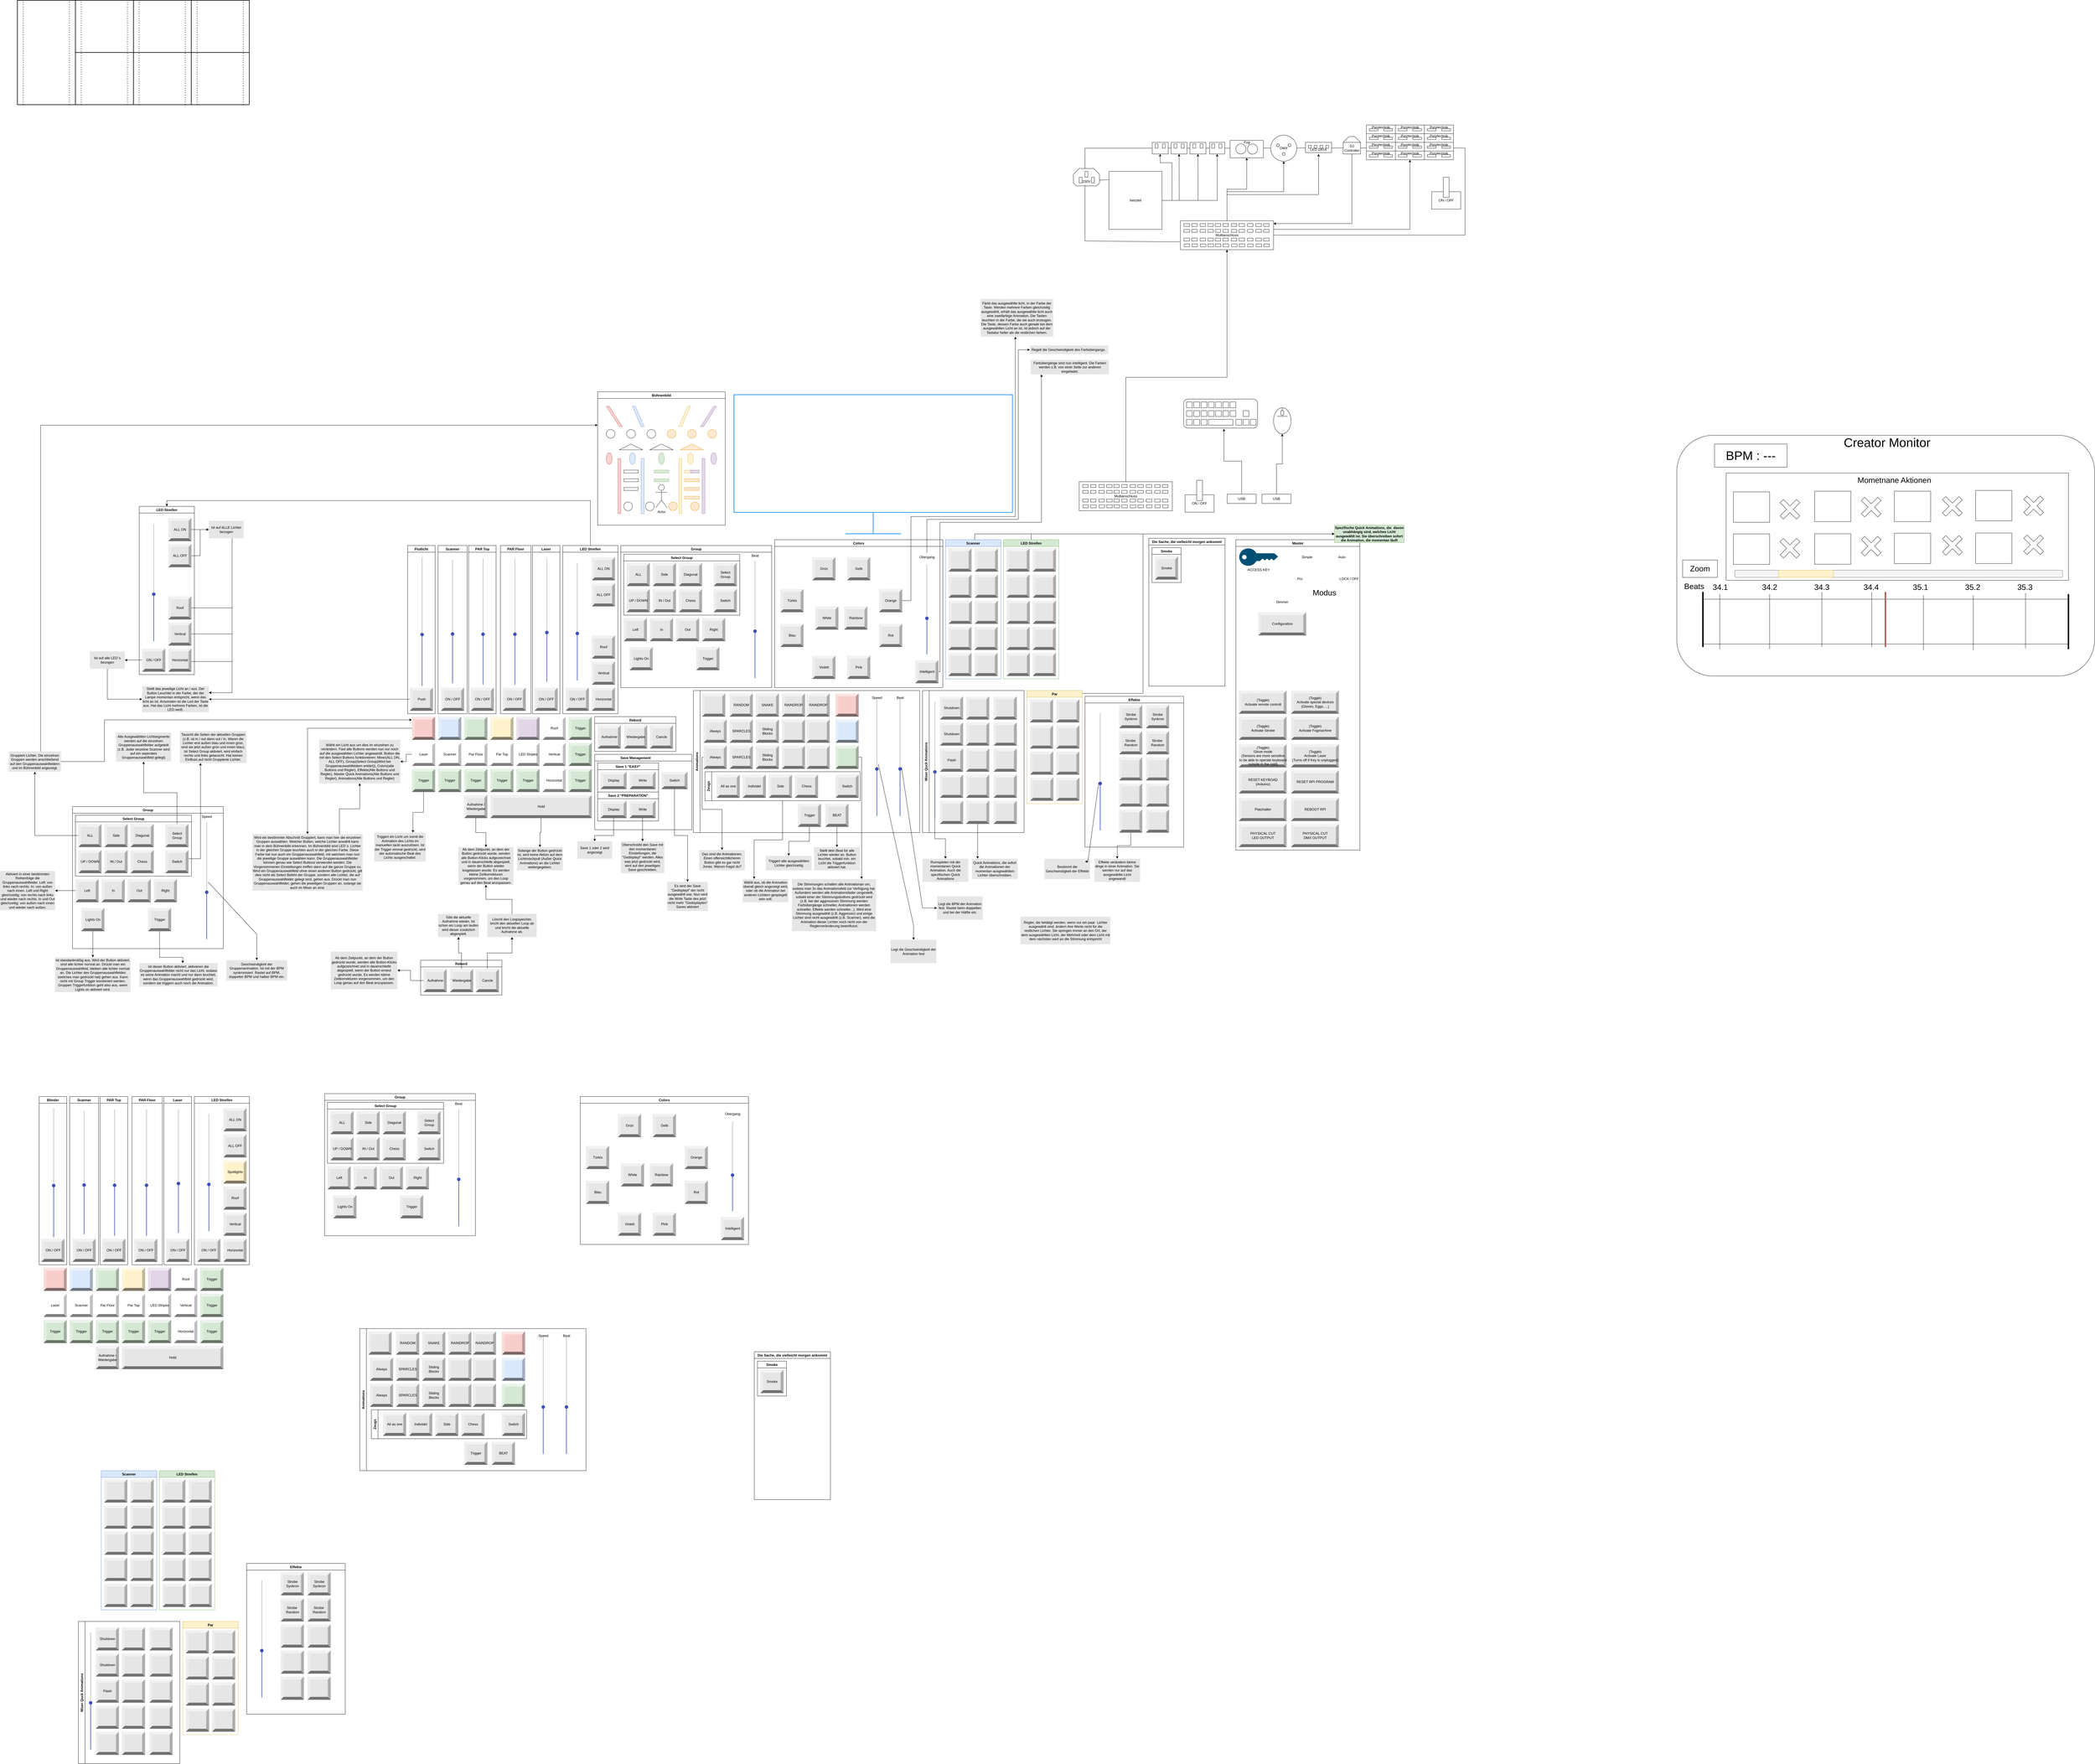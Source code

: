 <mxfile version="20.6.0" type="github">
  <diagram id="EBs3eoclZNxCUd93gEGw" name="Page-1">
    <mxGraphModel dx="1742" dy="2874" grid="1" gridSize="10" guides="1" tooltips="1" connect="1" arrows="1" fold="1" page="1" pageScale="1" pageWidth="850" pageHeight="1100" math="0" shadow="0">
      <root>
        <mxCell id="0" />
        <mxCell id="1" parent="0" />
        <mxCell id="TiyWxUWlf9TtwbMy1Xod-1" value="Save Management                " style="swimlane;" parent="1" vertex="1">
          <mxGeometry x="5470" y="2680" width="335" height="260" as="geometry" />
        </mxCell>
        <mxCell id="TiyWxUWlf9TtwbMy1Xod-2" value="Save 1 &quot;EASY&quot;" style="swimlane;" parent="TiyWxUWlf9TtwbMy1Xod-1" vertex="1">
          <mxGeometry x="10" y="30" width="210" height="100" as="geometry">
            <mxRectangle x="10" y="30" width="120" height="30" as="alternateBounds" />
          </mxGeometry>
        </mxCell>
        <mxCell id="TiyWxUWlf9TtwbMy1Xod-3" value="Display" style="labelPosition=center;verticalLabelPosition=middle;align=center;html=1;shape=mxgraph.basic.shaded_button;dx=10;fillColor=#E6E6E6;strokeColor=none;" parent="TiyWxUWlf9TtwbMy1Xod-2" vertex="1">
          <mxGeometry x="10" y="30" width="90" height="60" as="geometry" />
        </mxCell>
        <mxCell id="TiyWxUWlf9TtwbMy1Xod-4" value="Write" style="labelPosition=center;verticalLabelPosition=middle;align=center;html=1;shape=mxgraph.basic.shaded_button;dx=10;fillColor=#E6E6E6;strokeColor=none;" parent="TiyWxUWlf9TtwbMy1Xod-2" vertex="1">
          <mxGeometry x="110" y="30" width="90" height="60" as="geometry" />
        </mxCell>
        <mxCell id="TiyWxUWlf9TtwbMy1Xod-5" value="Save 2 &quot;PREPARATION&quot;" style="swimlane;" parent="TiyWxUWlf9TtwbMy1Xod-1" vertex="1">
          <mxGeometry x="10" y="130" width="210" height="100" as="geometry" />
        </mxCell>
        <mxCell id="TiyWxUWlf9TtwbMy1Xod-6" value="Display" style="labelPosition=center;verticalLabelPosition=middle;align=center;html=1;shape=mxgraph.basic.shaded_button;dx=10;fillColor=#E6E6E6;strokeColor=none;" parent="TiyWxUWlf9TtwbMy1Xod-5" vertex="1">
          <mxGeometry x="10" y="30" width="90" height="60" as="geometry" />
        </mxCell>
        <mxCell id="TiyWxUWlf9TtwbMy1Xod-7" value="Write" style="labelPosition=center;verticalLabelPosition=middle;align=center;html=1;shape=mxgraph.basic.shaded_button;dx=10;fillColor=#E6E6E6;strokeColor=none;" parent="TiyWxUWlf9TtwbMy1Xod-5" vertex="1">
          <mxGeometry x="110" y="30" width="90" height="60" as="geometry" />
        </mxCell>
        <mxCell id="TiyWxUWlf9TtwbMy1Xod-8" value="Switch" style="labelPosition=center;verticalLabelPosition=middle;align=center;html=1;shape=mxgraph.basic.shaded_button;dx=10;fillColor=#E6E6E6;strokeColor=none;" parent="TiyWxUWlf9TtwbMy1Xod-1" vertex="1">
          <mxGeometry x="230" y="60" width="90" height="60" as="geometry" />
        </mxCell>
        <mxCell id="TiyWxUWlf9TtwbMy1Xod-9" value="Colors" style="swimlane;" parent="1" vertex="1">
          <mxGeometry x="6090" y="1940" width="580" height="510" as="geometry">
            <mxRectangle x="-810" y="-35" width="80" height="30" as="alternateBounds" />
          </mxGeometry>
        </mxCell>
        <mxCell id="TiyWxUWlf9TtwbMy1Xod-10" value="Grün" style="labelPosition=center;verticalLabelPosition=middle;align=center;html=1;shape=mxgraph.basic.shaded_button;dx=10;fillColor=#E6E6E6;strokeColor=none;" parent="TiyWxUWlf9TtwbMy1Xod-9" vertex="1">
          <mxGeometry x="130" y="60" width="80" height="80" as="geometry" />
        </mxCell>
        <mxCell id="TiyWxUWlf9TtwbMy1Xod-11" value="Gelb" style="labelPosition=center;verticalLabelPosition=middle;align=center;html=1;shape=mxgraph.basic.shaded_button;dx=10;fillColor=#E6E6E6;strokeColor=none;" parent="TiyWxUWlf9TtwbMy1Xod-9" vertex="1">
          <mxGeometry x="250" y="60" width="80" height="80" as="geometry" />
        </mxCell>
        <mxCell id="TiyWxUWlf9TtwbMy1Xod-12" value="Orange" style="labelPosition=center;verticalLabelPosition=middle;align=center;html=1;shape=mxgraph.basic.shaded_button;dx=10;fillColor=#E6E6E6;strokeColor=none;" parent="TiyWxUWlf9TtwbMy1Xod-9" vertex="1">
          <mxGeometry x="360" y="170" width="80" height="80" as="geometry" />
        </mxCell>
        <mxCell id="TiyWxUWlf9TtwbMy1Xod-13" value="Rot" style="labelPosition=center;verticalLabelPosition=middle;align=center;html=1;shape=mxgraph.basic.shaded_button;dx=10;fillColor=#E6E6E6;strokeColor=none;" parent="TiyWxUWlf9TtwbMy1Xod-9" vertex="1">
          <mxGeometry x="360" y="290" width="80" height="80" as="geometry" />
        </mxCell>
        <mxCell id="TiyWxUWlf9TtwbMy1Xod-14" value="Türkis" style="labelPosition=center;verticalLabelPosition=middle;align=center;html=1;shape=mxgraph.basic.shaded_button;dx=10;fillColor=#E6E6E6;strokeColor=none;" parent="TiyWxUWlf9TtwbMy1Xod-9" vertex="1">
          <mxGeometry x="20" y="170" width="80" height="80" as="geometry" />
        </mxCell>
        <mxCell id="TiyWxUWlf9TtwbMy1Xod-15" value="Blau" style="labelPosition=center;verticalLabelPosition=middle;align=center;html=1;shape=mxgraph.basic.shaded_button;dx=10;fillColor=#E6E6E6;strokeColor=none;" parent="TiyWxUWlf9TtwbMy1Xod-9" vertex="1">
          <mxGeometry x="20" y="290" width="80" height="80" as="geometry" />
        </mxCell>
        <mxCell id="TiyWxUWlf9TtwbMy1Xod-16" value="Violett" style="labelPosition=center;verticalLabelPosition=middle;align=center;html=1;shape=mxgraph.basic.shaded_button;dx=10;fillColor=#E6E6E6;strokeColor=none;" parent="TiyWxUWlf9TtwbMy1Xod-9" vertex="1">
          <mxGeometry x="130" y="400" width="80" height="80" as="geometry" />
        </mxCell>
        <mxCell id="TiyWxUWlf9TtwbMy1Xod-17" value="Pink" style="labelPosition=center;verticalLabelPosition=middle;align=center;html=1;shape=mxgraph.basic.shaded_button;dx=10;fillColor=#E6E6E6;strokeColor=none;" parent="TiyWxUWlf9TtwbMy1Xod-9" vertex="1">
          <mxGeometry x="250" y="400" width="80" height="80" as="geometry" />
        </mxCell>
        <mxCell id="TiyWxUWlf9TtwbMy1Xod-18" value="White" style="labelPosition=center;verticalLabelPosition=middle;align=center;html=1;shape=mxgraph.basic.shaded_button;dx=10;fillColor=#E6E6E6;strokeColor=none;" parent="TiyWxUWlf9TtwbMy1Xod-9" vertex="1">
          <mxGeometry x="140" y="230" width="80" height="80" as="geometry" />
        </mxCell>
        <mxCell id="TiyWxUWlf9TtwbMy1Xod-19" value="Rainbow" style="labelPosition=center;verticalLabelPosition=middle;align=center;html=1;shape=mxgraph.basic.shaded_button;dx=10;fillColor=#E6E6E6;strokeColor=none;" parent="TiyWxUWlf9TtwbMy1Xod-9" vertex="1">
          <mxGeometry x="240" y="230" width="80" height="80" as="geometry" />
        </mxCell>
        <mxCell id="TiyWxUWlf9TtwbMy1Xod-20" value="" style="dashed=0;verticalLabelPosition=bottom;verticalAlign=top;align=center;shape=mxgraph.gmdl.slider2;barPos=40;strokeColor=#3F51B5;opacity=100;strokeWidth=2;fillColor=#3F51B5;handleSize=10;shadow=0;rotation=-90;" parent="TiyWxUWlf9TtwbMy1Xod-9" vertex="1">
          <mxGeometry x="370" y="235" width="310" height="10" as="geometry" />
        </mxCell>
        <mxCell id="TiyWxUWlf9TtwbMy1Xod-21" value="Übergang" style="text;html=1;align=center;verticalAlign=middle;resizable=0;points=[];autosize=1;strokeColor=none;fillColor=none;" parent="TiyWxUWlf9TtwbMy1Xod-9" vertex="1">
          <mxGeometry x="485" y="45" width="80" height="30" as="geometry" />
        </mxCell>
        <mxCell id="TiyWxUWlf9TtwbMy1Xod-22" value="Intelligent" style="labelPosition=center;verticalLabelPosition=middle;align=center;html=1;shape=mxgraph.basic.shaded_button;dx=10;fillColor=#E6E6E6;strokeColor=none;" parent="TiyWxUWlf9TtwbMy1Xod-9" vertex="1">
          <mxGeometry x="485" y="415" width="80" height="80" as="geometry" />
        </mxCell>
        <mxCell id="TiyWxUWlf9TtwbMy1Xod-29" value="Bühnenbild" style="swimlane;" parent="1" vertex="1">
          <mxGeometry x="5480" y="1430" width="440" height="460" as="geometry">
            <mxRectangle x="-810" y="-35" width="80" height="30" as="alternateBounds" />
          </mxGeometry>
        </mxCell>
        <mxCell id="TiyWxUWlf9TtwbMy1Xod-36" value="Actor" style="shape=umlActor;verticalLabelPosition=bottom;verticalAlign=top;html=1;outlineConnect=0;opacity=90;" parent="TiyWxUWlf9TtwbMy1Xod-29" vertex="1">
          <mxGeometry x="200" y="320" width="40" height="80" as="geometry" />
        </mxCell>
        <mxCell id="TiyWxUWlf9TtwbMy1Xod-37" value="" style="ellipse;whiteSpace=wrap;html=1;aspect=fixed;opacity=90;" parent="TiyWxUWlf9TtwbMy1Xod-29" vertex="1">
          <mxGeometry x="30" y="130" width="30" height="30" as="geometry" />
        </mxCell>
        <mxCell id="TiyWxUWlf9TtwbMy1Xod-38" value="" style="ellipse;whiteSpace=wrap;html=1;aspect=fixed;opacity=90;" parent="TiyWxUWlf9TtwbMy1Xod-29" vertex="1">
          <mxGeometry x="100" y="130" width="30" height="30" as="geometry" />
        </mxCell>
        <mxCell id="TiyWxUWlf9TtwbMy1Xod-39" value="" style="ellipse;whiteSpace=wrap;html=1;aspect=fixed;opacity=90;" parent="TiyWxUWlf9TtwbMy1Xod-29" vertex="1">
          <mxGeometry x="170" y="130" width="30" height="30" as="geometry" />
        </mxCell>
        <mxCell id="TiyWxUWlf9TtwbMy1Xod-40" value="" style="ellipse;whiteSpace=wrap;html=1;aspect=fixed;fillColor=#ffe6cc;strokeColor=#d79b00;opacity=90;" parent="TiyWxUWlf9TtwbMy1Xod-29" vertex="1">
          <mxGeometry x="240" y="130" width="30" height="30" as="geometry" />
        </mxCell>
        <mxCell id="TiyWxUWlf9TtwbMy1Xod-41" value="" style="ellipse;whiteSpace=wrap;html=1;aspect=fixed;fillColor=#ffe6cc;strokeColor=#d79b00;opacity=90;" parent="TiyWxUWlf9TtwbMy1Xod-29" vertex="1">
          <mxGeometry x="310" y="130" width="30" height="30" as="geometry" />
        </mxCell>
        <mxCell id="TiyWxUWlf9TtwbMy1Xod-42" value="" style="ellipse;whiteSpace=wrap;html=1;aspect=fixed;fillColor=#ffe6cc;strokeColor=#d79b00;opacity=90;" parent="TiyWxUWlf9TtwbMy1Xod-29" vertex="1">
          <mxGeometry x="380" y="130" width="30" height="30" as="geometry" />
        </mxCell>
        <mxCell id="TiyWxUWlf9TtwbMy1Xod-43" value="" style="ellipse;whiteSpace=wrap;html=1;fillColor=#f8cecc;strokeColor=#b85450;opacity=90;" parent="TiyWxUWlf9TtwbMy1Xod-29" vertex="1">
          <mxGeometry x="30" y="210" width="20" height="40" as="geometry" />
        </mxCell>
        <mxCell id="TiyWxUWlf9TtwbMy1Xod-44" value="" style="ellipse;whiteSpace=wrap;html=1;fillColor=#dae8fc;strokeColor=#6c8ebf;opacity=90;" parent="TiyWxUWlf9TtwbMy1Xod-29" vertex="1">
          <mxGeometry x="110" y="210" width="20" height="40" as="geometry" />
        </mxCell>
        <mxCell id="TiyWxUWlf9TtwbMy1Xod-45" value="" style="ellipse;whiteSpace=wrap;html=1;fillColor=#d5e8d4;strokeColor=#82b366;opacity=90;" parent="TiyWxUWlf9TtwbMy1Xod-29" vertex="1">
          <mxGeometry x="210" y="210" width="20" height="40" as="geometry" />
        </mxCell>
        <mxCell id="TiyWxUWlf9TtwbMy1Xod-46" value="" style="ellipse;whiteSpace=wrap;html=1;fillColor=#fff2cc;strokeColor=#d6b656;opacity=90;" parent="TiyWxUWlf9TtwbMy1Xod-29" vertex="1">
          <mxGeometry x="310" y="210" width="20" height="40" as="geometry" />
        </mxCell>
        <mxCell id="TiyWxUWlf9TtwbMy1Xod-47" value="" style="ellipse;whiteSpace=wrap;html=1;fillColor=#e1d5e7;strokeColor=#9673a6;opacity=90;" parent="TiyWxUWlf9TtwbMy1Xod-29" vertex="1">
          <mxGeometry x="390" y="210" width="20" height="40" as="geometry" />
        </mxCell>
        <mxCell id="TiyWxUWlf9TtwbMy1Xod-48" value="" style="triangle;whiteSpace=wrap;html=1;rotation=-90;fillColor=#ffe6cc;strokeColor=#d79b00;opacity=90;" parent="TiyWxUWlf9TtwbMy1Xod-29" vertex="1">
          <mxGeometry x="315" y="150" width="20" height="80" as="geometry" />
        </mxCell>
        <mxCell id="TiyWxUWlf9TtwbMy1Xod-49" value="" style="triangle;whiteSpace=wrap;html=1;rotation=-90;opacity=90;" parent="TiyWxUWlf9TtwbMy1Xod-29" vertex="1">
          <mxGeometry x="105" y="150" width="20" height="80" as="geometry" />
        </mxCell>
        <mxCell id="TiyWxUWlf9TtwbMy1Xod-50" value="" style="rounded=0;whiteSpace=wrap;html=1;fillColor=#f8cecc;strokeColor=#b85450;opacity=90;" parent="TiyWxUWlf9TtwbMy1Xod-29" vertex="1">
          <mxGeometry x="70" y="230" width="10" height="190" as="geometry" />
        </mxCell>
        <mxCell id="TiyWxUWlf9TtwbMy1Xod-51" value="" style="rounded=0;whiteSpace=wrap;html=1;fillColor=#dae8fc;strokeColor=#6c8ebf;opacity=90;" parent="TiyWxUWlf9TtwbMy1Xod-29" vertex="1">
          <mxGeometry x="150" y="230" width="10" height="190" as="geometry" />
        </mxCell>
        <mxCell id="TiyWxUWlf9TtwbMy1Xod-52" value="" style="rounded=0;whiteSpace=wrap;html=1;fillColor=#fff2cc;strokeColor=#d6b656;opacity=90;" parent="TiyWxUWlf9TtwbMy1Xod-29" vertex="1">
          <mxGeometry x="280" y="230" width="10" height="190" as="geometry" />
        </mxCell>
        <mxCell id="TiyWxUWlf9TtwbMy1Xod-53" value="" style="rounded=0;whiteSpace=wrap;html=1;fillColor=#e1d5e7;strokeColor=#9673a6;opacity=90;" parent="TiyWxUWlf9TtwbMy1Xod-29" vertex="1">
          <mxGeometry x="360" y="230" width="10" height="190" as="geometry" />
        </mxCell>
        <mxCell id="TiyWxUWlf9TtwbMy1Xod-69" value="&lt;span style=&quot;color: rgba(0, 0, 0, 0); font-family: monospace; font-size: 0px; text-align: start;&quot;&gt;%3CmxGraphModel%3E%3Croot%3E%3CmxCell%20id%3D%220%22%2F%3E%3CmxCell%20id%3D%221%22%20parent%3D%220%22%2F%3E%3CmxCell%20id%3D%222%22%20value%3D%22All%20as%20one%22%20style%3D%22labelPosition%3Dcenter%3BverticalLabelPosition%3Dmiddle%3Balign%3Dcenter%3Bhtml%3D1%3Bshape%3Dmxgraph.basic.shaded_button%3Bdx%3D10%3BfillColor%3D%23E6E6E6%3BstrokeColor%3Dnone%3B%22%20vertex%3D%221%22%20parent%3D%221%22%3E%3CmxGeometry%20x%3D%221180%22%20y%3D%223120%22%20width%3D%2280%22%20height%3D%2280%22%20as%3D%22geometry%22%2F%3E%3C%2FmxCell%3E%3C%2Froot%3E%3C%2FmxGraphModel%3E&lt;/span&gt;" style="rounded=0;whiteSpace=wrap;html=1;fillColor=#fff2cc;strokeColor=#d6b656;opacity=90;" parent="TiyWxUWlf9TtwbMy1Xod-29" vertex="1">
          <mxGeometry x="300" y="270" width="30" height="10" as="geometry" />
        </mxCell>
        <mxCell id="TiyWxUWlf9TtwbMy1Xod-70" value="&lt;span style=&quot;color: rgba(0, 0, 0, 0); font-family: monospace; font-size: 0px; text-align: start;&quot;&gt;%3CmxGraphModel%3E%3Croot%3E%3CmxCell%20id%3D%220%22%2F%3E%3CmxCell%20id%3D%221%22%20parent%3D%220%22%2F%3E%3CmxCell%20id%3D%222%22%20value%3D%22All%20as%20one%22%20style%3D%22labelPosition%3Dcenter%3BverticalLabelPosition%3Dmiddle%3Balign%3Dcenter%3Bhtml%3D1%3Bshape%3Dmxgraph.basic.shaded_button%3Bdx%3D10%3BfillColor%3D%23E6E6E6%3BstrokeColor%3Dnone%3B%22%20vertex%3D%221%22%20parent%3D%221%22%3E%3CmxGeometry%20x%3D%221180%22%20y%3D%223120%22%20width%3D%2280%22%20height%3D%2280%22%20as%3D%22geometry%22%2F%3E%3C%2FmxCell%3E%3C%2Froot%3E%3C%2FmxGraphModel%3E&lt;/span&gt;" style="rounded=0;whiteSpace=wrap;html=1;fillColor=#ffe6cc;strokeColor=#d79b00;opacity=90;" parent="TiyWxUWlf9TtwbMy1Xod-29" vertex="1">
          <mxGeometry x="300" y="300" width="50" height="10" as="geometry" />
        </mxCell>
        <mxCell id="TiyWxUWlf9TtwbMy1Xod-71" value="&lt;span style=&quot;color: rgba(0, 0, 0, 0); font-family: monospace; font-size: 0px; text-align: start;&quot;&gt;%3CmxGraphModel%3E%3Croot%3E%3CmxCell%20id%3D%220%22%2F%3E%3CmxCell%20id%3D%221%22%20parent%3D%220%22%2F%3E%3CmxCell%20id%3D%222%22%20value%3D%22All%20as%20one%22%20style%3D%22labelPosition%3Dcenter%3BverticalLabelPosition%3Dmiddle%3Balign%3Dcenter%3Bhtml%3D1%3Bshape%3Dmxgraph.basic.shaded_button%3Bdx%3D10%3BfillColor%3D%23E6E6E6%3BstrokeColor%3Dnone%3B%22%20vertex%3D%221%22%20parent%3D%221%22%3E%3CmxGeometry%20x%3D%221180%22%20y%3D%223120%22%20width%3D%2280%22%20height%3D%2280%22%20as%3D%22geometry%22%2F%3E%3C%2FmxCell%3E%3C%2Froot%3E%3C%2FmxGraphModel%3E&lt;/span&gt;" style="rounded=0;whiteSpace=wrap;html=1;fillColor=#ffe6cc;strokeColor=#d79b00;opacity=90;" parent="TiyWxUWlf9TtwbMy1Xod-29" vertex="1">
          <mxGeometry x="300" y="330" width="50" height="10" as="geometry" />
        </mxCell>
        <mxCell id="TiyWxUWlf9TtwbMy1Xod-72" value="&lt;span style=&quot;color: rgba(0, 0, 0, 0); font-family: monospace; font-size: 0px; text-align: start;&quot;&gt;%3CmxGraphModel%3E%3Croot%3E%3CmxCell%20id%3D%220%22%2F%3E%3CmxCell%20id%3D%221%22%20parent%3D%220%22%2F%3E%3CmxCell%20id%3D%222%22%20value%3D%22All%20as%20one%22%20style%3D%22labelPosition%3Dcenter%3BverticalLabelPosition%3Dmiddle%3Balign%3Dcenter%3Bhtml%3D1%3Bshape%3Dmxgraph.basic.shaded_button%3Bdx%3D10%3BfillColor%3D%23E6E6E6%3BstrokeColor%3Dnone%3B%22%20vertex%3D%221%22%20parent%3D%221%22%3E%3CmxGeometry%20x%3D%221180%22%20y%3D%223120%22%20width%3D%2280%22%20height%3D%2280%22%20as%3D%22geometry%22%2F%3E%3C%2FmxCell%3E%3C%2Froot%3E%3C%2FmxGraphModel%3E&lt;/span&gt;" style="rounded=0;whiteSpace=wrap;html=1;fillColor=#ffe6cc;strokeColor=#d79b00;opacity=90;" parent="TiyWxUWlf9TtwbMy1Xod-29" vertex="1">
          <mxGeometry x="300" y="360" width="50" height="10" as="geometry" />
        </mxCell>
        <mxCell id="TiyWxUWlf9TtwbMy1Xod-73" value="&lt;span style=&quot;color: rgba(0, 0, 0, 0); font-family: monospace; font-size: 0px; text-align: start;&quot;&gt;%3CmxGraphModel%3E%3Croot%3E%3CmxCell%20id%3D%220%22%2F%3E%3CmxCell%20id%3D%221%22%20parent%3D%220%22%2F%3E%3CmxCell%20id%3D%222%22%20value%3D%22All%20as%20one%22%20style%3D%22labelPosition%3Dcenter%3BverticalLabelPosition%3Dmiddle%3Balign%3Dcenter%3Bhtml%3D1%3Bshape%3Dmxgraph.basic.shaded_button%3Bdx%3D10%3BfillColor%3D%23E6E6E6%3BstrokeColor%3Dnone%3B%22%20vertex%3D%221%22%20parent%3D%221%22%3E%3CmxGeometry%20x%3D%221180%22%20y%3D%223120%22%20width%3D%2280%22%20height%3D%2280%22%20as%3D%22geometry%22%2F%3E%3C%2FmxCell%3E%3C%2Froot%3E%3C%2FmxGraphModel%3E&lt;/span&gt;" style="rounded=0;whiteSpace=wrap;html=1;opacity=90;" parent="TiyWxUWlf9TtwbMy1Xod-29" vertex="1">
          <mxGeometry x="90" y="270" width="50" height="10" as="geometry" />
        </mxCell>
        <mxCell id="TiyWxUWlf9TtwbMy1Xod-74" value="&lt;span style=&quot;color: rgba(0, 0, 0, 0); font-family: monospace; font-size: 0px; text-align: start;&quot;&gt;%3CmxGraphModel%3E%3Croot%3E%3CmxCell%20id%3D%220%22%2F%3E%3CmxCell%20id%3D%221%22%20parent%3D%220%22%2F%3E%3CmxCell%20id%3D%222%22%20value%3D%22All%20as%20one%22%20style%3D%22labelPosition%3Dcenter%3BverticalLabelPosition%3Dmiddle%3Balign%3Dcenter%3Bhtml%3D1%3Bshape%3Dmxgraph.basic.shaded_button%3Bdx%3D10%3BfillColor%3D%23E6E6E6%3BstrokeColor%3Dnone%3B%22%20vertex%3D%221%22%20parent%3D%221%22%3E%3CmxGeometry%20x%3D%221180%22%20y%3D%223120%22%20width%3D%2280%22%20height%3D%2280%22%20as%3D%22geometry%22%2F%3E%3C%2FmxCell%3E%3C%2Froot%3E%3C%2FmxGraphModel%3E&lt;/span&gt;" style="rounded=0;whiteSpace=wrap;html=1;opacity=90;" parent="TiyWxUWlf9TtwbMy1Xod-29" vertex="1">
          <mxGeometry x="90" y="300" width="50" height="10" as="geometry" />
        </mxCell>
        <mxCell id="TiyWxUWlf9TtwbMy1Xod-75" value="&lt;span style=&quot;color: rgba(0, 0, 0, 0); font-family: monospace; font-size: 0px; text-align: start;&quot;&gt;%3CmxGraphModel%3E%3Croot%3E%3CmxCell%20id%3D%220%22%2F%3E%3CmxCell%20id%3D%221%22%20parent%3D%220%22%2F%3E%3CmxCell%20id%3D%222%22%20value%3D%22All%20as%20one%22%20style%3D%22labelPosition%3Dcenter%3BverticalLabelPosition%3Dmiddle%3Balign%3Dcenter%3Bhtml%3D1%3Bshape%3Dmxgraph.basic.shaded_button%3Bdx%3D10%3BfillColor%3D%23E6E6E6%3BstrokeColor%3Dnone%3B%22%20vertex%3D%221%22%20parent%3D%221%22%3E%3CmxGeometry%20x%3D%221180%22%20y%3D%223120%22%20width%3D%2280%22%20height%3D%2280%22%20as%3D%22geometry%22%2F%3E%3C%2FmxCell%3E%3C%2Froot%3E%3C%2FmxGraphModel%3E&lt;/span&gt;" style="rounded=0;whiteSpace=wrap;html=1;opacity=90;" parent="TiyWxUWlf9TtwbMy1Xod-29" vertex="1">
          <mxGeometry x="90" y="330" width="50" height="10" as="geometry" />
        </mxCell>
        <mxCell id="TiyWxUWlf9TtwbMy1Xod-76" value="&lt;span style=&quot;color: rgba(0, 0, 0, 0); font-family: monospace; font-size: 0px; text-align: start;&quot;&gt;%3CmxGraphModel%3E%3Croot%3E%3CmxCell%20id%3D%220%22%2F%3E%3CmxCell%20id%3D%221%22%20parent%3D%220%22%2F%3E%3CmxCell%20id%3D%222%22%20value%3D%22All%20as%20one%22%20style%3D%22labelPosition%3Dcenter%3BverticalLabelPosition%3Dmiddle%3Balign%3Dcenter%3Bhtml%3D1%3Bshape%3Dmxgraph.basic.shaded_button%3Bdx%3D10%3BfillColor%3D%23E6E6E6%3BstrokeColor%3Dnone%3B%22%20vertex%3D%221%22%20parent%3D%221%22%3E%3CmxGeometry%20x%3D%221180%22%20y%3D%223120%22%20width%3D%2280%22%20height%3D%2280%22%20as%3D%22geometry%22%2F%3E%3C%2FmxCell%3E%3C%2Froot%3E%3C%2FmxGraphModel%3E&lt;/span&gt;" style="rounded=0;whiteSpace=wrap;html=1;fillColor=#d5e8d4;strokeColor=#82b366;opacity=90;" parent="TiyWxUWlf9TtwbMy1Xod-29" vertex="1">
          <mxGeometry x="195" y="270" width="50" height="10" as="geometry" />
        </mxCell>
        <mxCell id="TiyWxUWlf9TtwbMy1Xod-77" value="&lt;span style=&quot;color: rgba(0, 0, 0, 0); font-family: monospace; font-size: 0px; text-align: start;&quot;&gt;%3CmxGraphModel%3E%3Croot%3E%3CmxCell%20id%3D%220%22%2F%3E%3CmxCell%20id%3D%221%22%20parent%3D%220%22%2F%3E%3CmxCell%20id%3D%222%22%20value%3D%22All%20as%20one%22%20style%3D%22labelPosition%3Dcenter%3BverticalLabelPosition%3Dmiddle%3Balign%3Dcenter%3Bhtml%3D1%3Bshape%3Dmxgraph.basic.shaded_button%3Bdx%3D10%3BfillColor%3D%23E6E6E6%3BstrokeColor%3Dnone%3B%22%20vertex%3D%221%22%20parent%3D%221%22%3E%3CmxGeometry%20x%3D%221180%22%20y%3D%223120%22%20width%3D%2280%22%20height%3D%2280%22%20as%3D%22geometry%22%2F%3E%3C%2FmxCell%3E%3C%2Froot%3E%3C%2FmxGraphModel%3E&lt;/span&gt;" style="rounded=0;whiteSpace=wrap;html=1;fillColor=#d5e8d4;strokeColor=#82b366;opacity=90;" parent="TiyWxUWlf9TtwbMy1Xod-29" vertex="1">
          <mxGeometry x="195" y="300" width="50" height="10" as="geometry" />
        </mxCell>
        <mxCell id="TiyWxUWlf9TtwbMy1Xod-78" value="" style="shape=parallelogram;perimeter=parallelogramPerimeter;whiteSpace=wrap;html=1;fixedSize=1;size=45;fillColor=#e1d5e7;strokeColor=#9673a6;opacity=90;" parent="TiyWxUWlf9TtwbMy1Xod-29" vertex="1">
          <mxGeometry x="355" y="50" width="55" height="70" as="geometry" />
        </mxCell>
        <mxCell id="TiyWxUWlf9TtwbMy1Xod-79" value="" style="shape=parallelogram;perimeter=parallelogramPerimeter;whiteSpace=wrap;html=1;fixedSize=1;size=30;fillColor=#fff2cc;strokeColor=#d6b656;opacity=90;" parent="TiyWxUWlf9TtwbMy1Xod-29" vertex="1">
          <mxGeometry x="280" y="50" width="40" height="70" as="geometry" />
        </mxCell>
        <mxCell id="TiyWxUWlf9TtwbMy1Xod-80" value="" style="shape=parallelogram;perimeter=parallelogramPerimeter;whiteSpace=wrap;html=1;fixedSize=1;size=45;flipV=1;fillColor=#f8cecc;strokeColor=#b85450;opacity=90;" parent="TiyWxUWlf9TtwbMy1Xod-29" vertex="1">
          <mxGeometry x="30" y="50" width="55" height="70" as="geometry" />
        </mxCell>
        <mxCell id="TiyWxUWlf9TtwbMy1Xod-81" value="" style="shape=parallelogram;perimeter=parallelogramPerimeter;whiteSpace=wrap;html=1;fixedSize=1;size=30;flipV=1;fillColor=#dae8fc;strokeColor=#6c8ebf;opacity=90;" parent="TiyWxUWlf9TtwbMy1Xod-29" vertex="1">
          <mxGeometry x="120" y="50" width="40" height="70" as="geometry" />
        </mxCell>
        <mxCell id="TiyWxUWlf9TtwbMy1Xod-82" value="" style="ellipse;whiteSpace=wrap;html=1;aspect=fixed;fillColor=#ffe6cc;strokeColor=#d79b00;opacity=90;" parent="TiyWxUWlf9TtwbMy1Xod-29" vertex="1">
          <mxGeometry x="245" y="380" width="30" height="30" as="geometry" />
        </mxCell>
        <mxCell id="TiyWxUWlf9TtwbMy1Xod-83" value="" style="ellipse;whiteSpace=wrap;html=1;aspect=fixed;fillColor=#ffe6cc;strokeColor=#d79b00;opacity=90;" parent="TiyWxUWlf9TtwbMy1Xod-29" vertex="1">
          <mxGeometry x="320" y="380" width="30" height="30" as="geometry" />
        </mxCell>
        <mxCell id="TiyWxUWlf9TtwbMy1Xod-84" value="" style="ellipse;whiteSpace=wrap;html=1;aspect=fixed;opacity=90;" parent="TiyWxUWlf9TtwbMy1Xod-29" vertex="1">
          <mxGeometry x="165" y="380" width="30" height="30" as="geometry" />
        </mxCell>
        <mxCell id="TiyWxUWlf9TtwbMy1Xod-85" value="" style="ellipse;whiteSpace=wrap;html=1;aspect=fixed;opacity=90;" parent="TiyWxUWlf9TtwbMy1Xod-29" vertex="1">
          <mxGeometry x="90" y="380" width="30" height="30" as="geometry" />
        </mxCell>
        <mxCell id="TiyWxUWlf9TtwbMy1Xod-86" value="" style="triangle;whiteSpace=wrap;html=1;rotation=-90;opacity=90;" parent="TiyWxUWlf9TtwbMy1Xod-29" vertex="1">
          <mxGeometry x="210" y="150" width="20" height="80" as="geometry" />
        </mxCell>
        <mxCell id="gBRiGfkmkzS1eKWoziOa-70" value="&lt;span style=&quot;color: rgba(0, 0, 0, 0); font-family: monospace; font-size: 0px; text-align: start;&quot;&gt;%3CmxGraphModel%3E%3Croot%3E%3CmxCell%20id%3D%220%22%2F%3E%3CmxCell%20id%3D%221%22%20parent%3D%220%22%2F%3E%3CmxCell%20id%3D%222%22%20value%3D%22All%20as%20one%22%20style%3D%22labelPosition%3Dcenter%3BverticalLabelPosition%3Dmiddle%3Balign%3Dcenter%3Bhtml%3D1%3Bshape%3Dmxgraph.basic.shaded_button%3Bdx%3D10%3BfillColor%3D%23E6E6E6%3BstrokeColor%3Dnone%3B%22%20vertex%3D%221%22%20parent%3D%221%22%3E%3CmxGeometry%20x%3D%221180%22%20y%3D%223120%22%20width%3D%2280%22%20height%3D%2280%22%20as%3D%22geometry%22%2F%3E%3C%2FmxCell%3E%3C%2Froot%3E%3C%2FmxGraphModel%3E&lt;/span&gt;" style="rounded=0;whiteSpace=wrap;html=1;fillColor=#e1d5e7;strokeColor=#9673a6;opacity=90;" parent="TiyWxUWlf9TtwbMy1Xod-29" vertex="1">
          <mxGeometry x="320" y="270" width="30" height="10" as="geometry" />
        </mxCell>
        <mxCell id="TiyWxUWlf9TtwbMy1Xod-105" value="Master" style="swimlane;" parent="1" vertex="1">
          <mxGeometry x="7680" y="1940" width="427.5" height="1070" as="geometry">
            <mxRectangle x="-810" y="-35" width="80" height="30" as="alternateBounds" />
          </mxGeometry>
        </mxCell>
        <mxCell id="TiyWxUWlf9TtwbMy1Xod-106" value="ACCESS KEY" style="points=[[0,0.5,0],[0.24,0,0],[0.5,0.28,0],[0.995,0.475,0],[0.5,0.72,0],[0.24,1,0]];verticalLabelPosition=bottom;sketch=0;html=1;verticalAlign=top;aspect=fixed;align=center;pointerEvents=1;shape=mxgraph.cisco19.key;fillColor=#005073;strokeColor=none;fontSize=12;" parent="TiyWxUWlf9TtwbMy1Xod-105" vertex="1">
          <mxGeometry x="11.67" y="30" width="133.33" height="60" as="geometry" />
        </mxCell>
        <mxCell id="TiyWxUWlf9TtwbMy1Xod-107" value="&lt;div&gt;&lt;font style=&quot;font-size: 27px;&quot;&gt;Modus&lt;/font&gt;&lt;/div&gt;" style="shape=image;html=1;verticalAlign=top;verticalLabelPosition=bottom;labelBackgroundColor=#ffffff;imageAspect=0;aspect=fixed;image=https://cdn3.iconfinder.com/data/icons/energy-and-power-glyph-24-px/24/Analog_device_gauge_gauge_meter_pressure_gauge_speedometer-128.png" parent="TiyWxUWlf9TtwbMy1Xod-105" vertex="1">
          <mxGeometry x="255" y="60" width="100" height="100" as="geometry" />
        </mxCell>
        <mxCell id="TiyWxUWlf9TtwbMy1Xod-108" value="&lt;div&gt;Pro&lt;/div&gt;" style="text;html=1;align=center;verticalAlign=middle;resizable=0;points=[];autosize=1;strokeColor=none;fillColor=none;fontSize=12;" parent="TiyWxUWlf9TtwbMy1Xod-105" vertex="1">
          <mxGeometry x="200" y="120" width="40" height="30" as="geometry" />
        </mxCell>
        <mxCell id="TiyWxUWlf9TtwbMy1Xod-109" value="&lt;div&gt;Simple&lt;/div&gt;" style="text;html=1;align=center;verticalAlign=middle;resizable=0;points=[];autosize=1;strokeColor=none;fillColor=none;fontSize=12;" parent="TiyWxUWlf9TtwbMy1Xod-105" vertex="1">
          <mxGeometry x="215" y="45" width="60" height="30" as="geometry" />
        </mxCell>
        <mxCell id="TiyWxUWlf9TtwbMy1Xod-110" value="&lt;div&gt;Auto&lt;/div&gt;" style="text;html=1;align=center;verticalAlign=middle;resizable=0;points=[];autosize=1;strokeColor=none;fillColor=none;fontSize=12;" parent="TiyWxUWlf9TtwbMy1Xod-105" vertex="1">
          <mxGeometry x="340" y="45" width="50" height="30" as="geometry" />
        </mxCell>
        <mxCell id="TiyWxUWlf9TtwbMy1Xod-111" value="LOCK / OFF" style="text;html=1;align=center;verticalAlign=middle;resizable=0;points=[];autosize=1;strokeColor=none;fillColor=none;fontSize=12;" parent="TiyWxUWlf9TtwbMy1Xod-105" vertex="1">
          <mxGeometry x="345" y="120" width="90" height="30" as="geometry" />
        </mxCell>
        <mxCell id="TiyWxUWlf9TtwbMy1Xod-116" value="&lt;div&gt;(Toggle)&lt;/div&gt;&lt;div&gt;Activate remote controll&lt;br&gt;&lt;/div&gt;" style="labelPosition=center;verticalLabelPosition=middle;align=center;html=1;shape=mxgraph.basic.shaded_button;dx=10;fillColor=#E6E6E6;strokeColor=none;" parent="TiyWxUWlf9TtwbMy1Xod-105" vertex="1">
          <mxGeometry x="10" y="520" width="165" height="80" as="geometry" />
        </mxCell>
        <mxCell id="TiyWxUWlf9TtwbMy1Xod-117" value="&lt;div&gt;(Toggle)&lt;/div&gt;&lt;div&gt;Activate special devices&lt;/div&gt;&lt;div&gt;(Gloves, Eggs, ...)&lt;br&gt;&lt;/div&gt;" style="labelPosition=center;verticalLabelPosition=middle;align=center;html=1;shape=mxgraph.basic.shaded_button;dx=10;fillColor=#E6E6E6;strokeColor=none;" parent="TiyWxUWlf9TtwbMy1Xod-105" vertex="1">
          <mxGeometry x="190" y="520" width="165" height="80" as="geometry" />
        </mxCell>
        <mxCell id="TiyWxUWlf9TtwbMy1Xod-118" value="&lt;div&gt;(Toggle)&lt;/div&gt;&lt;div&gt;Activate Laser&lt;/div&gt;&lt;div&gt;(Turns off if Key is unplugged)&lt;br&gt;&lt;/div&gt;" style="labelPosition=center;verticalLabelPosition=middle;align=center;html=1;shape=mxgraph.basic.shaded_button;dx=10;fillColor=#E6E6E6;strokeColor=none;" parent="TiyWxUWlf9TtwbMy1Xod-105" vertex="1">
          <mxGeometry x="190" y="705" width="165" height="80" as="geometry" />
        </mxCell>
        <mxCell id="TiyWxUWlf9TtwbMy1Xod-119" value="&lt;div&gt;(Toggle)&lt;/div&gt;&lt;div&gt;Activate Strobe&lt;br&gt;&lt;/div&gt;" style="labelPosition=center;verticalLabelPosition=middle;align=center;html=1;shape=mxgraph.basic.shaded_button;dx=10;fillColor=#E6E6E6;strokeColor=none;" parent="TiyWxUWlf9TtwbMy1Xod-105" vertex="1">
          <mxGeometry x="10" y="610" width="165" height="80" as="geometry" />
        </mxCell>
        <mxCell id="TiyWxUWlf9TtwbMy1Xod-120" value="&lt;div&gt;(Toggle)&lt;/div&gt;&lt;div&gt;Activate Fogmachine&lt;br&gt;&lt;/div&gt;" style="labelPosition=center;verticalLabelPosition=middle;align=center;html=1;shape=mxgraph.basic.shaded_button;dx=10;fillColor=#E6E6E6;strokeColor=none;" parent="TiyWxUWlf9TtwbMy1Xod-105" vertex="1">
          <mxGeometry x="190" y="610" width="165" height="80" as="geometry" />
        </mxCell>
        <mxCell id="TiyWxUWlf9TtwbMy1Xod-121" value="&lt;div&gt;RESET KEYBOAD&lt;/div&gt;&lt;div&gt;(Arduino)&lt;br&gt;&lt;/div&gt;" style="labelPosition=center;verticalLabelPosition=middle;align=center;html=1;shape=mxgraph.basic.shaded_button;dx=10;fillColor=#E6E6E6;strokeColor=none;" parent="TiyWxUWlf9TtwbMy1Xod-105" vertex="1">
          <mxGeometry x="10" y="795" width="165" height="80" as="geometry" />
        </mxCell>
        <mxCell id="TiyWxUWlf9TtwbMy1Xod-122" value="RESET RPI PROGRAM" style="labelPosition=center;verticalLabelPosition=middle;align=center;html=1;shape=mxgraph.basic.shaded_button;dx=10;fillColor=#E6E6E6;strokeColor=none;" parent="TiyWxUWlf9TtwbMy1Xod-105" vertex="1">
          <mxGeometry x="190" y="795" width="165" height="80" as="geometry" />
        </mxCell>
        <mxCell id="TiyWxUWlf9TtwbMy1Xod-123" value="REBOOT RPI" style="labelPosition=center;verticalLabelPosition=middle;align=center;html=1;shape=mxgraph.basic.shaded_button;dx=10;fillColor=#E6E6E6;strokeColor=none;" parent="TiyWxUWlf9TtwbMy1Xod-105" vertex="1">
          <mxGeometry x="190" y="890" width="165" height="80" as="geometry" />
        </mxCell>
        <mxCell id="TiyWxUWlf9TtwbMy1Xod-124" value="&lt;div&gt;PHYSICAL CUT&lt;/div&gt;&lt;div&gt;LED OUTPUT&lt;br&gt;&lt;/div&gt;" style="labelPosition=center;verticalLabelPosition=middle;align=center;html=1;shape=mxgraph.basic.shaded_button;dx=10;fillColor=#E6E6E6;strokeColor=none;" parent="TiyWxUWlf9TtwbMy1Xod-105" vertex="1">
          <mxGeometry x="10" y="980" width="165" height="80" as="geometry" />
        </mxCell>
        <mxCell id="TiyWxUWlf9TtwbMy1Xod-125" value="&lt;div&gt;PHYSICAL CUT&lt;/div&gt;&lt;div&gt;DMX OUTPUT&lt;br&gt;&lt;/div&gt;" style="labelPosition=center;verticalLabelPosition=middle;align=center;html=1;shape=mxgraph.basic.shaded_button;dx=10;fillColor=#E6E6E6;strokeColor=none;" parent="TiyWxUWlf9TtwbMy1Xod-105" vertex="1">
          <mxGeometry x="190" y="980" width="165" height="80" as="geometry" />
        </mxCell>
        <mxCell id="TiyWxUWlf9TtwbMy1Xod-126" value="&lt;div&gt;(Toggle)&lt;/div&gt;&lt;div&gt;Glove mode&lt;/div&gt;&lt;div&gt;(Sensors are more sensitive&lt;/div&gt;&lt;div&gt;to be able to operate keyboard&lt;/div&gt;&lt;div&gt;outside in the cold)&lt;br&gt;&lt;/div&gt;" style="labelPosition=center;verticalLabelPosition=middle;align=center;html=1;shape=mxgraph.basic.shaded_button;dx=10;fillColor=#E6E6E6;strokeColor=none;" parent="TiyWxUWlf9TtwbMy1Xod-105" vertex="1">
          <mxGeometry x="10" y="705" width="165" height="80" as="geometry" />
        </mxCell>
        <mxCell id="TiyWxUWlf9TtwbMy1Xod-127" value="Dimmer" style="text;html=1;strokeColor=none;fillColor=none;align=center;verticalAlign=middle;whiteSpace=wrap;rounded=0;" parent="TiyWxUWlf9TtwbMy1Xod-105" vertex="1">
          <mxGeometry x="130" y="200" width="60" height="30" as="geometry" />
        </mxCell>
        <mxCell id="zEtEnnna0CKq0i6cEH_B-1" value="Platzhalter" style="labelPosition=center;verticalLabelPosition=middle;align=center;html=1;shape=mxgraph.basic.shaded_button;dx=10;fillColor=#E6E6E6;strokeColor=none;" parent="TiyWxUWlf9TtwbMy1Xod-105" vertex="1">
          <mxGeometry x="10" y="890" width="165" height="80" as="geometry" />
        </mxCell>
        <mxCell id="zEtEnnna0CKq0i6cEH_B-2" value="Configuration" style="labelPosition=center;verticalLabelPosition=middle;align=center;html=1;shape=mxgraph.basic.shaded_button;dx=10;fillColor=#E6E6E6;strokeColor=none;" parent="TiyWxUWlf9TtwbMy1Xod-105" vertex="1">
          <mxGeometry x="77.5" y="250" width="165" height="80" as="geometry" />
        </mxCell>
        <mxCell id="TiyWxUWlf9TtwbMy1Xod-170" value="ON / OFF" style="rounded=0;whiteSpace=wrap;html=1;" parent="1" vertex="1">
          <mxGeometry x="7505" y="1785" width="100" height="60" as="geometry" />
        </mxCell>
        <mxCell id="TiyWxUWlf9TtwbMy1Xod-171" value="" style="rounded=0;whiteSpace=wrap;html=1;" parent="1" vertex="1">
          <mxGeometry x="7545" y="1735" width="20" height="70" as="geometry" />
        </mxCell>
        <mxCell id="TiyWxUWlf9TtwbMy1Xod-489" value="Rekord" style="swimlane;" parent="1" vertex="1">
          <mxGeometry x="5470" y="2550" width="280" height="120" as="geometry" />
        </mxCell>
        <mxCell id="TiyWxUWlf9TtwbMy1Xod-497" value="Aufnahme" style="labelPosition=center;verticalLabelPosition=middle;align=center;html=1;shape=mxgraph.basic.shaded_button;dx=10;fillColor=#E6E6E6;strokeColor=none;" parent="TiyWxUWlf9TtwbMy1Xod-489" vertex="1">
          <mxGeometry x="10" y="30" width="80" height="80" as="geometry" />
        </mxCell>
        <mxCell id="TiyWxUWlf9TtwbMy1Xod-498" value="Wiedergabe" style="labelPosition=center;verticalLabelPosition=middle;align=center;html=1;shape=mxgraph.basic.shaded_button;dx=10;fillColor=#E6E6E6;strokeColor=none;" parent="TiyWxUWlf9TtwbMy1Xod-489" vertex="1">
          <mxGeometry x="101" y="30" width="80" height="80" as="geometry" />
        </mxCell>
        <mxCell id="gBRiGfkmkzS1eKWoziOa-62" value="Cancle" style="labelPosition=center;verticalLabelPosition=middle;align=center;html=1;shape=mxgraph.basic.shaded_button;dx=10;fillColor=#E6E6E6;strokeColor=none;" parent="TiyWxUWlf9TtwbMy1Xod-489" vertex="1">
          <mxGeometry x="190" y="30" width="80" height="80" as="geometry" />
        </mxCell>
        <mxCell id="teoOAxuTczs0LeE0VvkT-57" value="" style="edgeStyle=orthogonalEdgeStyle;rounded=0;orthogonalLoop=1;jettySize=auto;html=1;" parent="1" source="0sIcpAP-DUN4C1ArcJi1-21" target="teoOAxuTczs0LeE0VvkT-56" edge="1">
          <mxGeometry relative="1" as="geometry" />
        </mxCell>
        <mxCell id="0sIcpAP-DUN4C1ArcJi1-21" value="Laser" style="labelPosition=center;verticalLabelPosition=middle;align=center;html=1;shape=mxgraph.basic.shaded_button;dx=10;" parent="1" vertex="1">
          <mxGeometry x="4840" y="2640" width="80" height="80" as="geometry" />
        </mxCell>
        <mxCell id="0sIcpAP-DUN4C1ArcJi1-22" value="Scanner" style="labelPosition=center;verticalLabelPosition=middle;align=center;html=1;shape=mxgraph.basic.shaded_button;dx=10;" parent="1" vertex="1">
          <mxGeometry x="4930" y="2640" width="80" height="80" as="geometry" />
        </mxCell>
        <mxCell id="0sIcpAP-DUN4C1ArcJi1-23" value="Par Floor" style="labelPosition=center;verticalLabelPosition=middle;align=center;html=1;shape=mxgraph.basic.shaded_button;dx=10;" parent="1" vertex="1">
          <mxGeometry x="5020" y="2640" width="80" height="80" as="geometry" />
        </mxCell>
        <mxCell id="0sIcpAP-DUN4C1ArcJi1-24" value="Par Top" style="labelPosition=center;verticalLabelPosition=middle;align=center;html=1;shape=mxgraph.basic.shaded_button;dx=10;" parent="1" vertex="1">
          <mxGeometry x="5110" y="2640" width="80" height="80" as="geometry" />
        </mxCell>
        <mxCell id="0sIcpAP-DUN4C1ArcJi1-25" value="LED Stripes" style="labelPosition=center;verticalLabelPosition=middle;align=center;html=1;shape=mxgraph.basic.shaded_button;dx=10;" parent="1" vertex="1">
          <mxGeometry x="5200" y="2640" width="80" height="80" as="geometry" />
        </mxCell>
        <mxCell id="teoOAxuTczs0LeE0VvkT-36" style="edgeStyle=orthogonalEdgeStyle;rounded=0;orthogonalLoop=1;jettySize=auto;html=1;entryX=0.75;entryY=0;entryDx=0;entryDy=0;" parent="1" source="0sIcpAP-DUN4C1ArcJi1-29" target="teoOAxuTczs0LeE0VvkT-35" edge="1">
          <mxGeometry relative="1" as="geometry" />
        </mxCell>
        <mxCell id="0sIcpAP-DUN4C1ArcJi1-29" value="Trigger" style="labelPosition=center;verticalLabelPosition=middle;align=center;html=1;shape=mxgraph.basic.shaded_button;dx=10;fillColor=#d5e8d4;strokeColor=#82b366;" parent="1" vertex="1">
          <mxGeometry x="4840" y="2730" width="80" height="80" as="geometry" />
        </mxCell>
        <mxCell id="0sIcpAP-DUN4C1ArcJi1-30" value="Trigger" style="labelPosition=center;verticalLabelPosition=middle;align=center;html=1;shape=mxgraph.basic.shaded_button;dx=10;fillColor=#d5e8d4;strokeColor=#82b366;" parent="1" vertex="1">
          <mxGeometry x="4930" y="2730" width="80" height="80" as="geometry" />
        </mxCell>
        <mxCell id="0sIcpAP-DUN4C1ArcJi1-31" value="Trigger" style="labelPosition=center;verticalLabelPosition=middle;align=center;html=1;shape=mxgraph.basic.shaded_button;dx=10;fillColor=#d5e8d4;strokeColor=#82b366;" parent="1" vertex="1">
          <mxGeometry x="5020" y="2730" width="80" height="80" as="geometry" />
        </mxCell>
        <mxCell id="0sIcpAP-DUN4C1ArcJi1-32" value="Trigger" style="labelPosition=center;verticalLabelPosition=middle;align=center;html=1;shape=mxgraph.basic.shaded_button;dx=10;fillColor=#d5e8d4;strokeColor=#82b366;" parent="1" vertex="1">
          <mxGeometry x="5110" y="2730" width="80" height="80" as="geometry" />
        </mxCell>
        <mxCell id="0sIcpAP-DUN4C1ArcJi1-33" value="Trigger" style="labelPosition=center;verticalLabelPosition=middle;align=center;html=1;shape=mxgraph.basic.shaded_button;dx=10;fillColor=#d5e8d4;strokeColor=#82b366;" parent="1" vertex="1">
          <mxGeometry x="5200" y="2730" width="80" height="80" as="geometry" />
        </mxCell>
        <mxCell id="teoOAxuTczs0LeE0VvkT-38" style="edgeStyle=orthogonalEdgeStyle;rounded=0;orthogonalLoop=1;jettySize=auto;html=1;" parent="1" source="0sIcpAP-DUN4C1ArcJi1-41" target="teoOAxuTczs0LeE0VvkT-34" edge="1">
          <mxGeometry relative="1" as="geometry" />
        </mxCell>
        <mxCell id="0sIcpAP-DUN4C1ArcJi1-41" value="Hold" style="labelPosition=center;verticalLabelPosition=middle;align=center;html=1;shape=mxgraph.basic.shaded_button;dx=10;fillColor=#E6E6E6;strokeColor=none;" parent="1" vertex="1">
          <mxGeometry x="5110" y="2820" width="350" height="80" as="geometry" />
        </mxCell>
        <mxCell id="Y9r8QrjcBESgluRoOcme-49" style="edgeStyle=orthogonalEdgeStyle;rounded=0;orthogonalLoop=1;jettySize=auto;html=1;" parent="1" source="gBRiGfkmkzS1eKWoziOa-27" target="Y9r8QrjcBESgluRoOcme-48" edge="1">
          <mxGeometry relative="1" as="geometry" />
        </mxCell>
        <mxCell id="gBRiGfkmkzS1eKWoziOa-27" value="" style="labelPosition=center;verticalLabelPosition=middle;align=center;html=1;shape=mxgraph.basic.shaded_button;dx=10;fillColor=#f8cecc;strokeColor=#b85450;" parent="1" vertex="1">
          <mxGeometry x="4840" y="2550" width="80" height="80" as="geometry" />
        </mxCell>
        <mxCell id="gBRiGfkmkzS1eKWoziOa-28" value="" style="labelPosition=center;verticalLabelPosition=middle;align=center;html=1;shape=mxgraph.basic.shaded_button;dx=10;fillColor=#dae8fc;strokeColor=#6c8ebf;" parent="1" vertex="1">
          <mxGeometry x="4930" y="2550" width="80" height="80" as="geometry" />
        </mxCell>
        <mxCell id="gBRiGfkmkzS1eKWoziOa-29" value="" style="labelPosition=center;verticalLabelPosition=middle;align=center;html=1;shape=mxgraph.basic.shaded_button;dx=10;fillColor=#fff2cc;strokeColor=#d6b656;" parent="1" vertex="1">
          <mxGeometry x="5110" y="2550" width="80" height="80" as="geometry" />
        </mxCell>
        <mxCell id="gBRiGfkmkzS1eKWoziOa-30" value="" style="labelPosition=center;verticalLabelPosition=middle;align=center;html=1;shape=mxgraph.basic.shaded_button;dx=10;fillColor=#d5e8d4;strokeColor=#82b366;" parent="1" vertex="1">
          <mxGeometry x="5020" y="2550" width="80" height="80" as="geometry" />
        </mxCell>
        <mxCell id="gBRiGfkmkzS1eKWoziOa-31" value="" style="labelPosition=center;verticalLabelPosition=middle;align=center;html=1;shape=mxgraph.basic.shaded_button;dx=10;fillColor=#e1d5e7;strokeColor=#9673a6;" parent="1" vertex="1">
          <mxGeometry x="5200" y="2550" width="80" height="80" as="geometry" />
        </mxCell>
        <mxCell id="gBRiGfkmkzS1eKWoziOa-35" value="Roof" style="labelPosition=center;verticalLabelPosition=middle;align=center;html=1;shape=mxgraph.basic.shaded_button;dx=10;" parent="1" vertex="1">
          <mxGeometry x="5290" y="2550" width="80" height="80" as="geometry" />
        </mxCell>
        <mxCell id="gBRiGfkmkzS1eKWoziOa-36" value="Vertical" style="labelPosition=center;verticalLabelPosition=middle;align=center;html=1;shape=mxgraph.basic.shaded_button;dx=10;" parent="1" vertex="1">
          <mxGeometry x="5290" y="2640" width="80" height="80" as="geometry" />
        </mxCell>
        <mxCell id="gBRiGfkmkzS1eKWoziOa-37" value="Horizontal" style="labelPosition=center;verticalLabelPosition=middle;align=center;html=1;shape=mxgraph.basic.shaded_button;dx=10;" parent="1" vertex="1">
          <mxGeometry x="5290" y="2730" width="80" height="80" as="geometry" />
        </mxCell>
        <mxCell id="teoOAxuTczs0LeE0VvkT-40" style="edgeStyle=orthogonalEdgeStyle;rounded=0;orthogonalLoop=1;jettySize=auto;html=1;" parent="1" source="gBRiGfkmkzS1eKWoziOa-61" target="teoOAxuTczs0LeE0VvkT-39" edge="1">
          <mxGeometry relative="1" as="geometry" />
        </mxCell>
        <mxCell id="gBRiGfkmkzS1eKWoziOa-61" value="Aufnahme /&lt;br&gt;Wiedergabe" style="labelPosition=center;verticalLabelPosition=middle;align=center;html=1;shape=mxgraph.basic.shaded_button;dx=10;fillColor=#E6E6E6;strokeColor=none;" parent="1" vertex="1">
          <mxGeometry x="5020" y="2820" width="80" height="80" as="geometry" />
        </mxCell>
        <mxCell id="gBRiGfkmkzS1eKWoziOa-71" value="Trigger" style="labelPosition=center;verticalLabelPosition=middle;align=center;html=1;shape=mxgraph.basic.shaded_button;dx=10;fillColor=#d5e8d4;strokeColor=#82b366;" parent="1" vertex="1">
          <mxGeometry x="5380" y="2550" width="80" height="80" as="geometry" />
        </mxCell>
        <mxCell id="gBRiGfkmkzS1eKWoziOa-72" value="Trigger" style="labelPosition=center;verticalLabelPosition=middle;align=center;html=1;shape=mxgraph.basic.shaded_button;dx=10;fillColor=#d5e8d4;strokeColor=#82b366;" parent="1" vertex="1">
          <mxGeometry x="5380" y="2640" width="80" height="80" as="geometry" />
        </mxCell>
        <mxCell id="gBRiGfkmkzS1eKWoziOa-73" value="Trigger" style="labelPosition=center;verticalLabelPosition=middle;align=center;html=1;shape=mxgraph.basic.shaded_button;dx=10;fillColor=#d5e8d4;strokeColor=#82b366;" parent="1" vertex="1">
          <mxGeometry x="5380" y="2730" width="80" height="80" as="geometry" />
        </mxCell>
        <mxCell id="TiyWxUWlf9TtwbMy1Xod-225" value="Scanner" style="swimlane;" parent="1" vertex="1">
          <mxGeometry x="4930" y="1960" width="100" height="580" as="geometry">
            <mxRectangle x="-810" y="-35" width="80" height="30" as="alternateBounds" />
          </mxGeometry>
        </mxCell>
        <mxCell id="TiyWxUWlf9TtwbMy1Xod-227" value="ON / OFF" style="labelPosition=center;verticalLabelPosition=middle;align=center;html=1;shape=mxgraph.basic.shaded_button;dx=10;fillColor=#E6E6E6;strokeColor=none;" parent="TiyWxUWlf9TtwbMy1Xod-225" vertex="1">
          <mxGeometry x="10" y="490" width="80" height="80" as="geometry" />
        </mxCell>
        <mxCell id="xdJi89OpjSas5999cNQN-8" value="" style="dashed=0;verticalLabelPosition=bottom;verticalAlign=top;align=center;shape=mxgraph.gmdl.slider2;barPos=40;strokeColor=#3F51B5;opacity=100;strokeWidth=2;fillColor=#3F51B5;handleSize=10;shadow=0;rotation=-90;" parent="TiyWxUWlf9TtwbMy1Xod-225" vertex="1">
          <mxGeometry x="-162.5" y="257.5" width="425" height="10" as="geometry" />
        </mxCell>
        <mxCell id="TiyWxUWlf9TtwbMy1Xod-228" value="PAR Top" style="swimlane;" parent="1" vertex="1">
          <mxGeometry x="5035" y="1960" width="95" height="580" as="geometry">
            <mxRectangle x="-810" y="-35" width="80" height="30" as="alternateBounds" />
          </mxGeometry>
        </mxCell>
        <mxCell id="TiyWxUWlf9TtwbMy1Xod-230" value="ON / OFF" style="labelPosition=center;verticalLabelPosition=middle;align=center;html=1;shape=mxgraph.basic.shaded_button;dx=10;fillColor=#E6E6E6;strokeColor=none;" parent="TiyWxUWlf9TtwbMy1Xod-228" vertex="1">
          <mxGeometry x="7.5" y="490" width="80" height="80" as="geometry" />
        </mxCell>
        <mxCell id="xdJi89OpjSas5999cNQN-9" value="" style="dashed=0;verticalLabelPosition=bottom;verticalAlign=top;align=center;shape=mxgraph.gmdl.slider2;barPos=40;strokeColor=#3F51B5;opacity=100;strokeWidth=2;fillColor=#3F51B5;handleSize=10;shadow=0;rotation=-90;" parent="TiyWxUWlf9TtwbMy1Xod-228" vertex="1">
          <mxGeometry x="-167.5" y="257.5" width="435" height="10" as="geometry" />
        </mxCell>
        <mxCell id="YRGYPJPrs_ucpbJT5E6p-15" style="edgeStyle=orthogonalEdgeStyle;rounded=0;orthogonalLoop=1;jettySize=auto;html=1;entryX=0.5;entryY=0;entryDx=0;entryDy=0;exitX=0.5;exitY=0;exitDx=0;exitDy=0;" parent="1" source="TiyWxUWlf9TtwbMy1Xod-231" target="YRGYPJPrs_ucpbJT5E6p-6" edge="1">
          <mxGeometry relative="1" as="geometry" />
        </mxCell>
        <mxCell id="TiyWxUWlf9TtwbMy1Xod-231" value="LED Streifen" style="swimlane;" parent="1" vertex="1">
          <mxGeometry x="5360" y="1960" width="190" height="580" as="geometry">
            <mxRectangle x="-810" y="-35" width="80" height="30" as="alternateBounds" />
          </mxGeometry>
        </mxCell>
        <mxCell id="TiyWxUWlf9TtwbMy1Xod-233" value="ON / OFF" style="labelPosition=center;verticalLabelPosition=middle;align=center;html=1;shape=mxgraph.basic.shaded_button;dx=10;fillColor=#E6E6E6;strokeColor=none;" parent="TiyWxUWlf9TtwbMy1Xod-231" vertex="1">
          <mxGeometry x="10" y="490" width="80" height="80" as="geometry" />
        </mxCell>
        <mxCell id="TiyWxUWlf9TtwbMy1Xod-234" value="Roof" style="labelPosition=center;verticalLabelPosition=middle;align=center;html=1;shape=mxgraph.basic.shaded_button;dx=10;fillColor=#E6E6E6;strokeColor=none;" parent="TiyWxUWlf9TtwbMy1Xod-231" vertex="1">
          <mxGeometry x="100" y="310" width="80" height="80" as="geometry" />
        </mxCell>
        <mxCell id="TiyWxUWlf9TtwbMy1Xod-235" value="Vertical" style="labelPosition=center;verticalLabelPosition=middle;align=center;html=1;shape=mxgraph.basic.shaded_button;dx=10;fillColor=#E6E6E6;strokeColor=none;" parent="TiyWxUWlf9TtwbMy1Xod-231" vertex="1">
          <mxGeometry x="100" y="400" width="80" height="80" as="geometry" />
        </mxCell>
        <mxCell id="TiyWxUWlf9TtwbMy1Xod-236" value="Horizontal" style="labelPosition=center;verticalLabelPosition=middle;align=center;html=1;shape=mxgraph.basic.shaded_button;dx=10;fillColor=#E6E6E6;strokeColor=none;" parent="TiyWxUWlf9TtwbMy1Xod-231" vertex="1">
          <mxGeometry x="100" y="490" width="80" height="80" as="geometry" />
        </mxCell>
        <mxCell id="xdJi89OpjSas5999cNQN-12" value="" style="dashed=0;verticalLabelPosition=bottom;verticalAlign=top;align=center;shape=mxgraph.gmdl.slider2;barPos=40;strokeColor=#3F51B5;opacity=100;strokeWidth=2;fillColor=#3F51B5;handleSize=10;shadow=0;rotation=-90;" parent="TiyWxUWlf9TtwbMy1Xod-231" vertex="1">
          <mxGeometry x="-152.5" y="257.5" width="405" height="10" as="geometry" />
        </mxCell>
        <mxCell id="TiyWxUWlf9TtwbMy1Xod-290" value="ALL ON" style="labelPosition=center;verticalLabelPosition=middle;align=center;html=1;shape=mxgraph.basic.shaded_button;dx=10;fillColor=#E6E6E6;strokeColor=none;" parent="TiyWxUWlf9TtwbMy1Xod-231" vertex="1">
          <mxGeometry x="100" y="40" width="80" height="80" as="geometry" />
        </mxCell>
        <mxCell id="TiyWxUWlf9TtwbMy1Xod-291" value="ALL OFF" style="labelPosition=center;verticalLabelPosition=middle;align=center;html=1;shape=mxgraph.basic.shaded_button;dx=10;fillColor=#E6E6E6;strokeColor=none;" parent="TiyWxUWlf9TtwbMy1Xod-231" vertex="1">
          <mxGeometry x="100" y="130" width="80" height="80" as="geometry" />
        </mxCell>
        <mxCell id="TiyWxUWlf9TtwbMy1Xod-237" value="PAR Floor" style="swimlane;startSize=23;" parent="1" vertex="1">
          <mxGeometry x="5145" y="1960" width="105" height="580" as="geometry">
            <mxRectangle x="-810" y="-35" width="80" height="30" as="alternateBounds" />
          </mxGeometry>
        </mxCell>
        <mxCell id="TiyWxUWlf9TtwbMy1Xod-239" value="ON / OFF" style="labelPosition=center;verticalLabelPosition=middle;align=center;html=1;shape=mxgraph.basic.shaded_button;dx=10;fillColor=#E6E6E6;strokeColor=none;" parent="TiyWxUWlf9TtwbMy1Xod-237" vertex="1">
          <mxGeometry x="7.5" y="490" width="80" height="80" as="geometry" />
        </mxCell>
        <mxCell id="xdJi89OpjSas5999cNQN-10" value="" style="dashed=0;verticalLabelPosition=bottom;verticalAlign=top;align=center;shape=mxgraph.gmdl.slider2;barPos=40;strokeColor=#3F51B5;opacity=100;strokeWidth=2;fillColor=#3F51B5;handleSize=10;shadow=0;rotation=-90;" parent="TiyWxUWlf9TtwbMy1Xod-237" vertex="1">
          <mxGeometry x="-167.5" y="257.5" width="435" height="10" as="geometry" />
        </mxCell>
        <mxCell id="TiyWxUWlf9TtwbMy1Xod-240" value="Laser" style="swimlane;" parent="1" vertex="1">
          <mxGeometry x="5255" y="1960" width="95" height="580" as="geometry">
            <mxRectangle x="-810" y="-35" width="80" height="30" as="alternateBounds" />
          </mxGeometry>
        </mxCell>
        <mxCell id="TiyWxUWlf9TtwbMy1Xod-242" value="ON / OFF" style="labelPosition=center;verticalLabelPosition=middle;align=center;html=1;shape=mxgraph.basic.shaded_button;dx=10;fillColor=#E6E6E6;strokeColor=none;" parent="TiyWxUWlf9TtwbMy1Xod-240" vertex="1">
          <mxGeometry x="7.5" y="490" width="80" height="80" as="geometry" />
        </mxCell>
        <mxCell id="xdJi89OpjSas5999cNQN-11" value="" style="dashed=0;verticalLabelPosition=bottom;verticalAlign=top;align=center;shape=mxgraph.gmdl.slider2;barPos=40;strokeColor=#3F51B5;opacity=100;strokeWidth=2;fillColor=#3F51B5;handleSize=10;shadow=0;rotation=-90;" parent="TiyWxUWlf9TtwbMy1Xod-240" vertex="1">
          <mxGeometry x="-162.5" y="252.5" width="425" height="10" as="geometry" />
        </mxCell>
        <mxCell id="TiyWxUWlf9TtwbMy1Xod-243" value="Flutlicht" style="swimlane;" parent="1" vertex="1">
          <mxGeometry x="4825" y="1960" width="95" height="580" as="geometry">
            <mxRectangle x="-810" y="-35" width="80" height="30" as="alternateBounds" />
          </mxGeometry>
        </mxCell>
        <mxCell id="TiyWxUWlf9TtwbMy1Xod-245" value="Push" style="labelPosition=center;verticalLabelPosition=middle;align=center;html=1;shape=mxgraph.basic.shaded_button;dx=10;fillColor=#E6E6E6;strokeColor=none;" parent="TiyWxUWlf9TtwbMy1Xod-243" vertex="1">
          <mxGeometry x="7.5" y="490" width="80" height="80" as="geometry" />
        </mxCell>
        <mxCell id="TiyWxUWlf9TtwbMy1Xod-244" value="" style="dashed=0;verticalLabelPosition=bottom;verticalAlign=top;align=center;shape=mxgraph.gmdl.slider2;barPos=40;strokeColor=#3F51B5;opacity=100;strokeWidth=2;fillColor=#3F51B5;handleSize=10;shadow=0;rotation=-90;" parent="TiyWxUWlf9TtwbMy1Xod-243" vertex="1">
          <mxGeometry x="-172.5" y="257.5" width="445" height="10" as="geometry" />
        </mxCell>
        <mxCell id="xdJi89OpjSas5999cNQN-16" value="Group" style="swimlane;" parent="1" vertex="1">
          <mxGeometry x="5560" y="1960" width="520" height="490" as="geometry" />
        </mxCell>
        <mxCell id="TiyWxUWlf9TtwbMy1Xod-90" value="Left" style="labelPosition=center;verticalLabelPosition=middle;align=center;html=1;shape=mxgraph.basic.shaded_button;dx=10;fillColor=#E6E6E6;strokeColor=none;" parent="xdJi89OpjSas5999cNQN-16" vertex="1">
          <mxGeometry x="10" y="250" width="80" height="80" as="geometry" />
        </mxCell>
        <mxCell id="TiyWxUWlf9TtwbMy1Xod-95" value="Right" style="labelPosition=center;verticalLabelPosition=middle;align=center;html=1;shape=mxgraph.basic.shaded_button;dx=10;fillColor=#E6E6E6;strokeColor=none;" parent="xdJi89OpjSas5999cNQN-16" vertex="1">
          <mxGeometry x="280" y="250" width="80" height="80" as="geometry" />
        </mxCell>
        <mxCell id="TiyWxUWlf9TtwbMy1Xod-96" value="Out" style="labelPosition=center;verticalLabelPosition=middle;align=center;html=1;shape=mxgraph.basic.shaded_button;dx=10;fillColor=#E6E6E6;strokeColor=none;" parent="xdJi89OpjSas5999cNQN-16" vertex="1">
          <mxGeometry x="190" y="250" width="80" height="80" as="geometry" />
        </mxCell>
        <mxCell id="gBRiGfkmkzS1eKWoziOa-74" value="In" style="labelPosition=center;verticalLabelPosition=middle;align=center;html=1;shape=mxgraph.basic.shaded_button;dx=10;fillColor=#E6E6E6;strokeColor=none;" parent="xdJi89OpjSas5999cNQN-16" vertex="1">
          <mxGeometry x="100" y="250" width="80" height="80" as="geometry" />
        </mxCell>
        <mxCell id="xdJi89OpjSas5999cNQN-20" value="Select Group" style="swimlane;" parent="xdJi89OpjSas5999cNQN-16" vertex="1">
          <mxGeometry x="10" y="30" width="400" height="210" as="geometry">
            <mxRectangle x="-810" y="-35" width="80" height="30" as="alternateBounds" />
          </mxGeometry>
        </mxCell>
        <mxCell id="TiyWxUWlf9TtwbMy1Xod-30" value="ALL" style="labelPosition=center;verticalLabelPosition=middle;align=center;html=1;shape=mxgraph.basic.shaded_button;dx=10;fillColor=#E6E6E6;strokeColor=none;" parent="xdJi89OpjSas5999cNQN-20" vertex="1">
          <mxGeometry x="10" y="30" width="80" height="80" as="geometry" />
        </mxCell>
        <mxCell id="TiyWxUWlf9TtwbMy1Xod-31" value="UP / DOWN" style="labelPosition=center;verticalLabelPosition=middle;align=center;html=1;shape=mxgraph.basic.shaded_button;dx=10;fillColor=#E6E6E6;strokeColor=none;" parent="xdJi89OpjSas5999cNQN-20" vertex="1">
          <mxGeometry x="10" y="120" width="80" height="80" as="geometry" />
        </mxCell>
        <mxCell id="TiyWxUWlf9TtwbMy1Xod-32" value="IN / Out" style="labelPosition=center;verticalLabelPosition=middle;align=center;html=1;shape=mxgraph.basic.shaded_button;dx=10;fillColor=#E6E6E6;strokeColor=none;" parent="xdJi89OpjSas5999cNQN-20" vertex="1">
          <mxGeometry x="100" y="120" width="80" height="80" as="geometry" />
        </mxCell>
        <mxCell id="TiyWxUWlf9TtwbMy1Xod-33" value="Side" style="labelPosition=center;verticalLabelPosition=middle;align=center;html=1;shape=mxgraph.basic.shaded_button;dx=10;fillColor=#E6E6E6;strokeColor=none;" parent="xdJi89OpjSas5999cNQN-20" vertex="1">
          <mxGeometry x="100" y="30" width="80" height="80" as="geometry" />
        </mxCell>
        <mxCell id="TiyWxUWlf9TtwbMy1Xod-67" value="Switch" style="labelPosition=center;verticalLabelPosition=middle;align=center;html=1;shape=mxgraph.basic.shaded_button;dx=10;fillColor=#E6E6E6;strokeColor=none;" parent="xdJi89OpjSas5999cNQN-20" vertex="1">
          <mxGeometry x="310" y="120" width="80" height="80" as="geometry" />
        </mxCell>
        <mxCell id="TiyWxUWlf9TtwbMy1Xod-87" value="Diagunal" style="labelPosition=center;verticalLabelPosition=middle;align=center;html=1;shape=mxgraph.basic.shaded_button;dx=10;fillColor=#E6E6E6;strokeColor=none;" parent="xdJi89OpjSas5999cNQN-20" vertex="1">
          <mxGeometry x="190" y="30" width="80" height="80" as="geometry" />
        </mxCell>
        <mxCell id="TiyWxUWlf9TtwbMy1Xod-88" value="Chess" style="labelPosition=center;verticalLabelPosition=middle;align=center;html=1;shape=mxgraph.basic.shaded_button;dx=10;fillColor=#E6E6E6;strokeColor=none;" parent="xdJi89OpjSas5999cNQN-20" vertex="1">
          <mxGeometry x="190" y="120" width="80" height="80" as="geometry" />
        </mxCell>
        <mxCell id="TiyWxUWlf9TtwbMy1Xod-543" value="Select&lt;br&gt;Group" style="labelPosition=center;verticalLabelPosition=middle;align=center;html=1;shape=mxgraph.basic.shaded_button;dx=10;fillColor=#E6E6E6;strokeColor=none;" parent="xdJi89OpjSas5999cNQN-20" vertex="1">
          <mxGeometry x="310" y="30" width="80" height="80" as="geometry" />
        </mxCell>
        <mxCell id="xdJi89OpjSas5999cNQN-22" value="" style="dashed=0;verticalLabelPosition=bottom;verticalAlign=top;align=center;shape=mxgraph.gmdl.slider2;barPos=40;strokeColor=#3F51B5;opacity=100;strokeWidth=2;fillColor=#3F51B5;handleSize=10;shadow=0;rotation=-90;" parent="xdJi89OpjSas5999cNQN-16" vertex="1">
          <mxGeometry x="260" y="250" width="405" height="10" as="geometry" />
        </mxCell>
        <mxCell id="xdJi89OpjSas5999cNQN-23" value="Lights On" style="labelPosition=center;verticalLabelPosition=middle;align=center;html=1;shape=mxgraph.basic.shaded_button;dx=10;fillColor=#E6E6E6;strokeColor=none;" parent="xdJi89OpjSas5999cNQN-16" vertex="1">
          <mxGeometry x="30" y="350" width="80" height="80" as="geometry" />
        </mxCell>
        <mxCell id="xdJi89OpjSas5999cNQN-25" value="Beat" style="text;html=1;strokeColor=none;fillColor=none;align=center;verticalAlign=middle;whiteSpace=wrap;rounded=0;" parent="xdJi89OpjSas5999cNQN-16" vertex="1">
          <mxGeometry x="432.5" y="20" width="60" height="30" as="geometry" />
        </mxCell>
        <mxCell id="Y9r8QrjcBESgluRoOcme-19" value="Trigger" style="labelPosition=center;verticalLabelPosition=middle;align=center;html=1;shape=mxgraph.basic.shaded_button;dx=10;fillColor=#E6E6E6;strokeColor=none;" parent="xdJi89OpjSas5999cNQN-16" vertex="1">
          <mxGeometry x="260" y="350" width="80" height="80" as="geometry" />
        </mxCell>
        <mxCell id="TiyWxUWlf9TtwbMy1Xod-247" value="Animations" style="swimlane;horizontal=0;" parent="1" vertex="1">
          <mxGeometry x="5810" y="2460" width="780" height="490" as="geometry" />
        </mxCell>
        <mxCell id="TiyWxUWlf9TtwbMy1Xod-248" value="RANDOM" style="labelPosition=center;verticalLabelPosition=middle;align=center;html=1;shape=mxgraph.basic.shaded_button;dx=10;fillColor=#E6E6E6;strokeColor=none;" parent="TiyWxUWlf9TtwbMy1Xod-247" vertex="1">
          <mxGeometry x="125" y="10" width="80" height="80" as="geometry" />
        </mxCell>
        <mxCell id="TiyWxUWlf9TtwbMy1Xod-249" value="RAINDROP" style="labelPosition=center;verticalLabelPosition=middle;align=center;html=1;shape=mxgraph.basic.shaded_button;dx=10;fillColor=#E6E6E6;strokeColor=none;" parent="TiyWxUWlf9TtwbMy1Xod-247" vertex="1">
          <mxGeometry x="305" y="10" width="80" height="80" as="geometry" />
        </mxCell>
        <mxCell id="TiyWxUWlf9TtwbMy1Xod-250" value="SNAKE" style="labelPosition=center;verticalLabelPosition=middle;align=center;html=1;shape=mxgraph.basic.shaded_button;dx=10;fillColor=#E6E6E6;strokeColor=none;" parent="TiyWxUWlf9TtwbMy1Xod-247" vertex="1">
          <mxGeometry x="215" y="10" width="80" height="80" as="geometry" />
        </mxCell>
        <mxCell id="TiyWxUWlf9TtwbMy1Xod-251" value="" style="labelPosition=center;verticalLabelPosition=middle;align=center;html=1;shape=mxgraph.basic.shaded_button;dx=10;fillColor=#f8cecc;strokeColor=#b85450;" parent="TiyWxUWlf9TtwbMy1Xod-247" vertex="1">
          <mxGeometry x="490" y="10" width="80" height="80" as="geometry" />
        </mxCell>
        <mxCell id="TiyWxUWlf9TtwbMy1Xod-252" value="Always" style="labelPosition=center;verticalLabelPosition=middle;align=center;html=1;shape=mxgraph.basic.shaded_button;dx=10;fillColor=#E6E6E6;strokeColor=none;" parent="TiyWxUWlf9TtwbMy1Xod-247" vertex="1">
          <mxGeometry x="35" y="100" width="80" height="80" as="geometry" />
        </mxCell>
        <mxCell id="TiyWxUWlf9TtwbMy1Xod-253" value="SPARCLES" style="labelPosition=center;verticalLabelPosition=middle;align=center;html=1;shape=mxgraph.basic.shaded_button;dx=10;fillColor=#E6E6E6;strokeColor=none;" parent="TiyWxUWlf9TtwbMy1Xod-247" vertex="1">
          <mxGeometry x="125" y="100" width="80" height="80" as="geometry" />
        </mxCell>
        <mxCell id="TiyWxUWlf9TtwbMy1Xod-254" value="&lt;div&gt;Sliding&lt;/div&gt;&lt;div&gt;Blocks&lt;/div&gt;" style="labelPosition=center;verticalLabelPosition=middle;align=center;html=1;shape=mxgraph.basic.shaded_button;dx=10;fillColor=#E6E6E6;strokeColor=none;" parent="TiyWxUWlf9TtwbMy1Xod-247" vertex="1">
          <mxGeometry x="215" y="100" width="80" height="80" as="geometry" />
        </mxCell>
        <mxCell id="TiyWxUWlf9TtwbMy1Xod-255" value="" style="labelPosition=center;verticalLabelPosition=middle;align=center;html=1;shape=mxgraph.basic.shaded_button;dx=10;fillColor=#E6E6E6;strokeColor=none;" parent="TiyWxUWlf9TtwbMy1Xod-247" vertex="1">
          <mxGeometry x="305" y="100" width="80" height="80" as="geometry" />
        </mxCell>
        <mxCell id="TiyWxUWlf9TtwbMy1Xod-256" value="" style="labelPosition=center;verticalLabelPosition=middle;align=center;html=1;shape=mxgraph.basic.shaded_button;dx=10;fillColor=#dae8fc;strokeColor=#6c8ebf;" parent="TiyWxUWlf9TtwbMy1Xod-247" vertex="1">
          <mxGeometry x="490" y="100" width="80" height="80" as="geometry" />
        </mxCell>
        <mxCell id="TiyWxUWlf9TtwbMy1Xod-258" value="BEAT" style="labelPosition=center;verticalLabelPosition=middle;align=center;html=1;shape=mxgraph.basic.shaded_button;dx=10;fillColor=#E6E6E6;strokeColor=none;" parent="TiyWxUWlf9TtwbMy1Xod-247" vertex="1">
          <mxGeometry x="454.99" y="390" width="80" height="80" as="geometry" />
        </mxCell>
        <mxCell id="TiyWxUWlf9TtwbMy1Xod-259" value="Always" style="labelPosition=center;verticalLabelPosition=middle;align=center;html=1;shape=mxgraph.basic.shaded_button;dx=10;fillColor=#E6E6E6;strokeColor=none;" parent="TiyWxUWlf9TtwbMy1Xod-247" vertex="1">
          <mxGeometry x="35" y="190" width="80" height="80" as="geometry" />
        </mxCell>
        <mxCell id="TiyWxUWlf9TtwbMy1Xod-260" value="SPARCLES" style="labelPosition=center;verticalLabelPosition=middle;align=center;html=1;shape=mxgraph.basic.shaded_button;dx=10;fillColor=#E6E6E6;strokeColor=none;" parent="TiyWxUWlf9TtwbMy1Xod-247" vertex="1">
          <mxGeometry x="125" y="190" width="80" height="80" as="geometry" />
        </mxCell>
        <mxCell id="TiyWxUWlf9TtwbMy1Xod-261" value="&lt;div&gt;Sliding&lt;/div&gt;&lt;div&gt;Blocks&lt;/div&gt;" style="labelPosition=center;verticalLabelPosition=middle;align=center;html=1;shape=mxgraph.basic.shaded_button;dx=10;fillColor=#E6E6E6;strokeColor=none;" parent="TiyWxUWlf9TtwbMy1Xod-247" vertex="1">
          <mxGeometry x="215" y="190" width="80" height="80" as="geometry" />
        </mxCell>
        <mxCell id="TiyWxUWlf9TtwbMy1Xod-262" value="" style="labelPosition=center;verticalLabelPosition=middle;align=center;html=1;shape=mxgraph.basic.shaded_button;dx=10;fillColor=#E6E6E6;strokeColor=none;" parent="TiyWxUWlf9TtwbMy1Xod-247" vertex="1">
          <mxGeometry x="305" y="190" width="80" height="80" as="geometry" />
        </mxCell>
        <mxCell id="TiyWxUWlf9TtwbMy1Xod-263" value="" style="labelPosition=center;verticalLabelPosition=middle;align=center;html=1;shape=mxgraph.basic.shaded_button;dx=10;fillColor=#d5e8d4;strokeColor=#82b366;" parent="TiyWxUWlf9TtwbMy1Xod-247" vertex="1">
          <mxGeometry x="490" y="190" width="80" height="80" as="geometry" />
        </mxCell>
        <mxCell id="TiyWxUWlf9TtwbMy1Xod-264" value="" style="labelPosition=center;verticalLabelPosition=middle;align=center;html=1;shape=mxgraph.basic.shaded_button;dx=10;fillColor=#E6E6E6;strokeColor=none;" parent="TiyWxUWlf9TtwbMy1Xod-247" vertex="1">
          <mxGeometry x="30" y="10" width="80" height="80" as="geometry" />
        </mxCell>
        <mxCell id="TiyWxUWlf9TtwbMy1Xod-544" value="RAINDROP" style="labelPosition=center;verticalLabelPosition=middle;align=center;html=1;shape=mxgraph.basic.shaded_button;dx=10;fillColor=#E6E6E6;strokeColor=none;" parent="TiyWxUWlf9TtwbMy1Xod-247" vertex="1">
          <mxGeometry x="390" y="10" width="80" height="80" as="geometry" />
        </mxCell>
        <mxCell id="TiyWxUWlf9TtwbMy1Xod-545" value="" style="labelPosition=center;verticalLabelPosition=middle;align=center;html=1;shape=mxgraph.basic.shaded_button;dx=10;fillColor=#E6E6E6;strokeColor=none;" parent="TiyWxUWlf9TtwbMy1Xod-247" vertex="1">
          <mxGeometry x="390" y="100" width="80" height="80" as="geometry" />
        </mxCell>
        <mxCell id="TiyWxUWlf9TtwbMy1Xod-546" value="" style="labelPosition=center;verticalLabelPosition=middle;align=center;html=1;shape=mxgraph.basic.shaded_button;dx=10;fillColor=#E6E6E6;strokeColor=none;" parent="TiyWxUWlf9TtwbMy1Xod-247" vertex="1">
          <mxGeometry x="390" y="190" width="80" height="80" as="geometry" />
        </mxCell>
        <mxCell id="gBRiGfkmkzS1eKWoziOa-52" value="Zeugs" style="swimlane;horizontal=0;" parent="TiyWxUWlf9TtwbMy1Xod-247" vertex="1">
          <mxGeometry x="40" y="280" width="535" height="100" as="geometry" />
        </mxCell>
        <mxCell id="gBRiGfkmkzS1eKWoziOa-59" value="Side" style="labelPosition=center;verticalLabelPosition=middle;align=center;html=1;shape=mxgraph.basic.shaded_button;dx=10;fillColor=#E6E6E6;strokeColor=none;" parent="gBRiGfkmkzS1eKWoziOa-52" vertex="1">
          <mxGeometry x="220" y="10" width="80" height="80" as="geometry" />
        </mxCell>
        <mxCell id="gBRiGfkmkzS1eKWoziOa-60" value="Chess" style="labelPosition=center;verticalLabelPosition=middle;align=center;html=1;shape=mxgraph.basic.shaded_button;dx=10;fillColor=#E6E6E6;strokeColor=none;" parent="gBRiGfkmkzS1eKWoziOa-52" vertex="1">
          <mxGeometry x="310" y="10" width="80" height="80" as="geometry" />
        </mxCell>
        <mxCell id="xdJi89OpjSas5999cNQN-1" value="All as one" style="labelPosition=center;verticalLabelPosition=middle;align=center;html=1;shape=mxgraph.basic.shaded_button;dx=10;fillColor=#E6E6E6;strokeColor=none;" parent="gBRiGfkmkzS1eKWoziOa-52" vertex="1">
          <mxGeometry x="40" y="10" width="80" height="80" as="geometry" />
        </mxCell>
        <mxCell id="xdJi89OpjSas5999cNQN-2" value="Individel" style="labelPosition=center;verticalLabelPosition=middle;align=center;html=1;shape=mxgraph.basic.shaded_button;dx=10;fillColor=#E6E6E6;strokeColor=none;" parent="gBRiGfkmkzS1eKWoziOa-52" vertex="1">
          <mxGeometry x="130" y="10" width="80" height="80" as="geometry" />
        </mxCell>
        <mxCell id="zEtEnnna0CKq0i6cEH_B-3" value="&lt;div&gt;Switch&lt;/div&gt;" style="labelPosition=center;verticalLabelPosition=middle;align=center;html=1;shape=mxgraph.basic.shaded_button;dx=10;fillColor=#E6E6E6;strokeColor=none;" parent="gBRiGfkmkzS1eKWoziOa-52" vertex="1">
          <mxGeometry x="450" y="10" width="80" height="80" as="geometry" />
        </mxCell>
        <mxCell id="xdJi89OpjSas5999cNQN-27" value="" style="dashed=0;verticalLabelPosition=bottom;verticalAlign=top;align=center;shape=mxgraph.gmdl.slider2;barPos=40;strokeColor=#3F51B5;opacity=100;strokeWidth=2;fillColor=#3F51B5;handleSize=10;shadow=0;rotation=-90;" parent="TiyWxUWlf9TtwbMy1Xod-247" vertex="1">
          <mxGeometry x="430" y="225" width="405" height="10" as="geometry" />
        </mxCell>
        <mxCell id="xdJi89OpjSas5999cNQN-28" value="" style="dashed=0;verticalLabelPosition=bottom;verticalAlign=top;align=center;shape=mxgraph.gmdl.slider2;barPos=40;strokeColor=#3F51B5;opacity=100;strokeWidth=2;fillColor=#3F51B5;handleSize=10;shadow=0;rotation=-90;" parent="TiyWxUWlf9TtwbMy1Xod-247" vertex="1">
          <mxGeometry x="510" y="225" width="405" height="10" as="geometry" />
        </mxCell>
        <mxCell id="xdJi89OpjSas5999cNQN-88" value="Speed" style="text;html=1;strokeColor=none;fillColor=none;align=center;verticalAlign=middle;whiteSpace=wrap;rounded=0;" parent="TiyWxUWlf9TtwbMy1Xod-247" vertex="1">
          <mxGeometry x="602.5" y="10" width="60" height="30" as="geometry" />
        </mxCell>
        <mxCell id="xdJi89OpjSas5999cNQN-89" value="Beat" style="text;html=1;strokeColor=none;fillColor=none;align=center;verticalAlign=middle;whiteSpace=wrap;rounded=0;" parent="TiyWxUWlf9TtwbMy1Xod-247" vertex="1">
          <mxGeometry x="682.5" y="10" width="60" height="30" as="geometry" />
        </mxCell>
        <mxCell id="Y9r8QrjcBESgluRoOcme-58" value="Trigger" style="labelPosition=center;verticalLabelPosition=middle;align=center;html=1;shape=mxgraph.basic.shaded_button;dx=10;fillColor=#E6E6E6;strokeColor=none;" parent="TiyWxUWlf9TtwbMy1Xod-247" vertex="1">
          <mxGeometry x="360" y="390" width="80" height="80" as="geometry" />
        </mxCell>
        <mxCell id="YRGYPJPrs_ucpbJT5E6p-42" style="edgeStyle=orthogonalEdgeStyle;rounded=0;orthogonalLoop=1;jettySize=auto;html=1;entryX=0;entryY=0.5;entryDx=0;entryDy=0;" parent="1" source="TiyWxUWlf9TtwbMy1Xod-514" target="YRGYPJPrs_ucpbJT5E6p-40" edge="1">
          <mxGeometry relative="1" as="geometry">
            <Array as="points">
              <mxPoint x="6780" y="1920" />
            </Array>
          </mxGeometry>
        </mxCell>
        <mxCell id="TiyWxUWlf9TtwbMy1Xod-514" value="Scanner" style="swimlane;fillColor=#dae8fc;strokeColor=#6c8ebf;" parent="1" vertex="1">
          <mxGeometry x="6679" y="1940" width="191" height="480" as="geometry" />
        </mxCell>
        <mxCell id="TiyWxUWlf9TtwbMy1Xod-515" value="" style="labelPosition=center;verticalLabelPosition=middle;align=center;html=1;shape=mxgraph.basic.shaded_button;dx=10;fillColor=#E6E6E6;strokeColor=none;" parent="TiyWxUWlf9TtwbMy1Xod-514" vertex="1">
          <mxGeometry x="10" y="30" width="80" height="80" as="geometry" />
        </mxCell>
        <mxCell id="TiyWxUWlf9TtwbMy1Xod-516" value="" style="labelPosition=center;verticalLabelPosition=middle;align=center;html=1;shape=mxgraph.basic.shaded_button;dx=10;fillColor=#E6E6E6;strokeColor=none;" parent="TiyWxUWlf9TtwbMy1Xod-514" vertex="1">
          <mxGeometry x="101" y="30" width="80" height="80" as="geometry" />
        </mxCell>
        <mxCell id="TiyWxUWlf9TtwbMy1Xod-517" value="" style="labelPosition=center;verticalLabelPosition=middle;align=center;html=1;shape=mxgraph.basic.shaded_button;dx=10;fillColor=#E6E6E6;strokeColor=none;" parent="TiyWxUWlf9TtwbMy1Xod-514" vertex="1">
          <mxGeometry x="10" y="120" width="80" height="80" as="geometry" />
        </mxCell>
        <mxCell id="TiyWxUWlf9TtwbMy1Xod-518" value="&lt;span style=&quot;color: rgba(0, 0, 0, 0); font-family: monospace; font-size: 0px; text-align: start;&quot;&gt;%3CmxGraphModel%3E%3Croot%3E%3CmxCell%20id%3D%220%22%2F%3E%3CmxCell%20id%3D%221%22%20parent%3D%220%22%2F%3E%3CmxCell%20id%3D%222%22%20value%3D%22%22%20style%3D%22labelPosition%3Dcenter%3BverticalLabelPosition%3Dmiddle%3Balign%3Dcenter%3Bhtml%3D1%3Bshape%3Dmxgraph.basic.shaded_button%3Bdx%3D10%3BfillColor%3D%23E6E6E6%3BstrokeColor%3Dnone%3B%22%20vertex%3D%221%22%20parent%3D%221%22%3E%3CmxGeometry%20x%3D%228185%22%20y%3D%223200%22%20width%3D%2280%22%20height%3D%2280%22%20as%3D%22geometry%22%2F%3E%3C%2FmxCell%3E%3CmxCell%20id%3D%223%22%20value%3D%22%22%20style%3D%22labelPosition%3Dcenter%3BverticalLabelPosition%3Dmiddle%3Balign%3Dcenter%3Bhtml%3D1%3Bshape%3Dmxgraph.basic.shaded_button%3Bdx%3D10%3BfillColor%3D%23E6E6E6%3BstrokeColor%3Dnone%3B%22%20vertex%3D%221%22%20parent%3D%221%22%3E%3CmxGeometry%20x%3D%228095%22%20y%3D%223200%22%20width%3D%2280%22%20height%3D%2280%22%20as%3D%22geometry%22%2F%3E%3C%2FmxCell%3E%3C%2Froot%3E%3C%2FmxGraphModel%3E&lt;/span&gt;" style="labelPosition=center;verticalLabelPosition=middle;align=center;html=1;shape=mxgraph.basic.shaded_button;dx=10;fillColor=#E6E6E6;strokeColor=none;" parent="TiyWxUWlf9TtwbMy1Xod-514" vertex="1">
          <mxGeometry x="101" y="120" width="80" height="80" as="geometry" />
        </mxCell>
        <mxCell id="TiyWxUWlf9TtwbMy1Xod-524" value="" style="labelPosition=center;verticalLabelPosition=middle;align=center;html=1;shape=mxgraph.basic.shaded_button;dx=10;fillColor=#E6E6E6;strokeColor=none;" parent="TiyWxUWlf9TtwbMy1Xod-514" vertex="1">
          <mxGeometry x="101" y="210" width="80" height="80" as="geometry" />
        </mxCell>
        <mxCell id="TiyWxUWlf9TtwbMy1Xod-525" value="" style="labelPosition=center;verticalLabelPosition=middle;align=center;html=1;shape=mxgraph.basic.shaded_button;dx=10;fillColor=#E6E6E6;strokeColor=none;" parent="TiyWxUWlf9TtwbMy1Xod-514" vertex="1">
          <mxGeometry x="11" y="210" width="80" height="80" as="geometry" />
        </mxCell>
        <mxCell id="TiyWxUWlf9TtwbMy1Xod-537" value="" style="labelPosition=center;verticalLabelPosition=middle;align=center;html=1;shape=mxgraph.basic.shaded_button;dx=10;fillColor=#E6E6E6;strokeColor=none;" parent="TiyWxUWlf9TtwbMy1Xod-514" vertex="1">
          <mxGeometry x="100" y="300" width="80" height="80" as="geometry" />
        </mxCell>
        <mxCell id="TiyWxUWlf9TtwbMy1Xod-538" value="" style="labelPosition=center;verticalLabelPosition=middle;align=center;html=1;shape=mxgraph.basic.shaded_button;dx=10;fillColor=#E6E6E6;strokeColor=none;" parent="TiyWxUWlf9TtwbMy1Xod-514" vertex="1">
          <mxGeometry x="10" y="300" width="80" height="80" as="geometry" />
        </mxCell>
        <mxCell id="xdJi89OpjSas5999cNQN-49" value="" style="labelPosition=center;verticalLabelPosition=middle;align=center;html=1;shape=mxgraph.basic.shaded_button;dx=10;fillColor=#E6E6E6;strokeColor=none;" parent="TiyWxUWlf9TtwbMy1Xod-514" vertex="1">
          <mxGeometry x="100" y="390" width="80" height="80" as="geometry" />
        </mxCell>
        <mxCell id="xdJi89OpjSas5999cNQN-50" value="" style="labelPosition=center;verticalLabelPosition=middle;align=center;html=1;shape=mxgraph.basic.shaded_button;dx=10;fillColor=#E6E6E6;strokeColor=none;" parent="TiyWxUWlf9TtwbMy1Xod-514" vertex="1">
          <mxGeometry x="10" y="390" width="80" height="80" as="geometry" />
        </mxCell>
        <mxCell id="YRGYPJPrs_ucpbJT5E6p-41" value="" style="edgeStyle=orthogonalEdgeStyle;rounded=0;orthogonalLoop=1;jettySize=auto;html=1;" parent="1" source="TiyWxUWlf9TtwbMy1Xod-530" target="YRGYPJPrs_ucpbJT5E6p-40" edge="1">
          <mxGeometry relative="1" as="geometry">
            <Array as="points">
              <mxPoint x="6974" y="1920" />
            </Array>
          </mxGeometry>
        </mxCell>
        <mxCell id="TiyWxUWlf9TtwbMy1Xod-530" value="LED Streifen" style="swimlane;fillColor=#d5e8d4;strokeColor=#82b366;" parent="1" vertex="1">
          <mxGeometry x="6879" y="1940" width="191" height="480" as="geometry" />
        </mxCell>
        <mxCell id="TiyWxUWlf9TtwbMy1Xod-531" value="" style="labelPosition=center;verticalLabelPosition=middle;align=center;html=1;shape=mxgraph.basic.shaded_button;dx=10;fillColor=#E6E6E6;strokeColor=none;" parent="TiyWxUWlf9TtwbMy1Xod-530" vertex="1">
          <mxGeometry x="10" y="30" width="80" height="80" as="geometry" />
        </mxCell>
        <mxCell id="TiyWxUWlf9TtwbMy1Xod-532" value="" style="labelPosition=center;verticalLabelPosition=middle;align=center;html=1;shape=mxgraph.basic.shaded_button;dx=10;fillColor=#E6E6E6;strokeColor=none;" parent="TiyWxUWlf9TtwbMy1Xod-530" vertex="1">
          <mxGeometry x="101" y="30" width="80" height="80" as="geometry" />
        </mxCell>
        <mxCell id="TiyWxUWlf9TtwbMy1Xod-533" value="" style="labelPosition=center;verticalLabelPosition=middle;align=center;html=1;shape=mxgraph.basic.shaded_button;dx=10;fillColor=#E6E6E6;strokeColor=none;" parent="TiyWxUWlf9TtwbMy1Xod-530" vertex="1">
          <mxGeometry x="10" y="120" width="80" height="80" as="geometry" />
        </mxCell>
        <mxCell id="TiyWxUWlf9TtwbMy1Xod-534" value="&lt;span style=&quot;color: rgba(0, 0, 0, 0); font-family: monospace; font-size: 0px; text-align: start;&quot;&gt;%3CmxGraphModel%3E%3Croot%3E%3CmxCell%20id%3D%220%22%2F%3E%3CmxCell%20id%3D%221%22%20parent%3D%220%22%2F%3E%3CmxCell%20id%3D%222%22%20value%3D%22%22%20style%3D%22labelPosition%3Dcenter%3BverticalLabelPosition%3Dmiddle%3Balign%3Dcenter%3Bhtml%3D1%3Bshape%3Dmxgraph.basic.shaded_button%3Bdx%3D10%3BfillColor%3D%23E6E6E6%3BstrokeColor%3Dnone%3B%22%20vertex%3D%221%22%20parent%3D%221%22%3E%3CmxGeometry%20x%3D%228185%22%20y%3D%223200%22%20width%3D%2280%22%20height%3D%2280%22%20as%3D%22geometry%22%2F%3E%3C%2FmxCell%3E%3CmxCell%20id%3D%223%22%20value%3D%22%22%20style%3D%22labelPosition%3Dcenter%3BverticalLabelPosition%3Dmiddle%3Balign%3Dcenter%3Bhtml%3D1%3Bshape%3Dmxgraph.basic.shaded_button%3Bdx%3D10%3BfillColor%3D%23E6E6E6%3BstrokeColor%3Dnone%3B%22%20vertex%3D%221%22%20parent%3D%221%22%3E%3CmxGeometry%20x%3D%228095%22%20y%3D%223200%22%20width%3D%2280%22%20height%3D%2280%22%20as%3D%22geometry%22%2F%3E%3C%2FmxCell%3E%3C%2Froot%3E%3C%2FmxGraphModel%3E&lt;/span&gt;" style="labelPosition=center;verticalLabelPosition=middle;align=center;html=1;shape=mxgraph.basic.shaded_button;dx=10;fillColor=#E6E6E6;strokeColor=none;" parent="TiyWxUWlf9TtwbMy1Xod-530" vertex="1">
          <mxGeometry x="101" y="120" width="80" height="80" as="geometry" />
        </mxCell>
        <mxCell id="TiyWxUWlf9TtwbMy1Xod-535" value="" style="labelPosition=center;verticalLabelPosition=middle;align=center;html=1;shape=mxgraph.basic.shaded_button;dx=10;fillColor=#E6E6E6;strokeColor=none;" parent="TiyWxUWlf9TtwbMy1Xod-530" vertex="1">
          <mxGeometry x="101" y="210" width="80" height="80" as="geometry" />
        </mxCell>
        <mxCell id="TiyWxUWlf9TtwbMy1Xod-536" value="" style="labelPosition=center;verticalLabelPosition=middle;align=center;html=1;shape=mxgraph.basic.shaded_button;dx=10;fillColor=#E6E6E6;strokeColor=none;" parent="TiyWxUWlf9TtwbMy1Xod-530" vertex="1">
          <mxGeometry x="11" y="210" width="80" height="80" as="geometry" />
        </mxCell>
        <mxCell id="TiyWxUWlf9TtwbMy1Xod-541" value="" style="labelPosition=center;verticalLabelPosition=middle;align=center;html=1;shape=mxgraph.basic.shaded_button;dx=10;fillColor=#E6E6E6;strokeColor=none;" parent="TiyWxUWlf9TtwbMy1Xod-530" vertex="1">
          <mxGeometry x="100.5" y="300" width="80" height="80" as="geometry" />
        </mxCell>
        <mxCell id="TiyWxUWlf9TtwbMy1Xod-542" value="" style="labelPosition=center;verticalLabelPosition=middle;align=center;html=1;shape=mxgraph.basic.shaded_button;dx=10;fillColor=#E6E6E6;strokeColor=none;" parent="TiyWxUWlf9TtwbMy1Xod-530" vertex="1">
          <mxGeometry x="10.5" y="300" width="80" height="80" as="geometry" />
        </mxCell>
        <mxCell id="xdJi89OpjSas5999cNQN-51" value="" style="labelPosition=center;verticalLabelPosition=middle;align=center;html=1;shape=mxgraph.basic.shaded_button;dx=10;fillColor=#E6E6E6;strokeColor=none;" parent="TiyWxUWlf9TtwbMy1Xod-530" vertex="1">
          <mxGeometry x="101" y="390" width="80" height="80" as="geometry" />
        </mxCell>
        <mxCell id="xdJi89OpjSas5999cNQN-52" value="" style="labelPosition=center;verticalLabelPosition=middle;align=center;html=1;shape=mxgraph.basic.shaded_button;dx=10;fillColor=#E6E6E6;strokeColor=none;" parent="TiyWxUWlf9TtwbMy1Xod-530" vertex="1">
          <mxGeometry x="11" y="390" width="80" height="80" as="geometry" />
        </mxCell>
        <mxCell id="YRGYPJPrs_ucpbJT5E6p-43" style="edgeStyle=orthogonalEdgeStyle;rounded=0;orthogonalLoop=1;jettySize=auto;html=1;entryX=0;entryY=0.5;entryDx=0;entryDy=0;" parent="1" source="TiyWxUWlf9TtwbMy1Xod-519" target="YRGYPJPrs_ucpbJT5E6p-40" edge="1">
          <mxGeometry relative="1" as="geometry">
            <Array as="points">
              <mxPoint x="7360" y="2470" />
              <mxPoint x="7360" y="1920" />
            </Array>
          </mxGeometry>
        </mxCell>
        <mxCell id="TiyWxUWlf9TtwbMy1Xod-519" value="Par" style="swimlane;fillColor=#fff2cc;strokeColor=#d6b656;" parent="1" vertex="1">
          <mxGeometry x="6960" y="2460" width="191" height="390" as="geometry" />
        </mxCell>
        <mxCell id="TiyWxUWlf9TtwbMy1Xod-520" value="" style="labelPosition=center;verticalLabelPosition=middle;align=center;html=1;shape=mxgraph.basic.shaded_button;dx=10;fillColor=#E6E6E6;strokeColor=none;" parent="TiyWxUWlf9TtwbMy1Xod-519" vertex="1">
          <mxGeometry x="10" y="30" width="80" height="80" as="geometry" />
        </mxCell>
        <mxCell id="TiyWxUWlf9TtwbMy1Xod-521" value="" style="labelPosition=center;verticalLabelPosition=middle;align=center;html=1;shape=mxgraph.basic.shaded_button;dx=10;fillColor=#E6E6E6;strokeColor=none;" parent="TiyWxUWlf9TtwbMy1Xod-519" vertex="1">
          <mxGeometry x="101" y="30" width="80" height="80" as="geometry" />
        </mxCell>
        <mxCell id="TiyWxUWlf9TtwbMy1Xod-522" value="" style="labelPosition=center;verticalLabelPosition=middle;align=center;html=1;shape=mxgraph.basic.shaded_button;dx=10;fillColor=#E6E6E6;strokeColor=none;" parent="TiyWxUWlf9TtwbMy1Xod-519" vertex="1">
          <mxGeometry x="10" y="120" width="80" height="80" as="geometry" />
        </mxCell>
        <mxCell id="TiyWxUWlf9TtwbMy1Xod-523" value="" style="labelPosition=center;verticalLabelPosition=middle;align=center;html=1;shape=mxgraph.basic.shaded_button;dx=10;fillColor=#E6E6E6;strokeColor=none;" parent="TiyWxUWlf9TtwbMy1Xod-519" vertex="1">
          <mxGeometry x="101" y="120" width="80" height="80" as="geometry" />
        </mxCell>
        <mxCell id="TiyWxUWlf9TtwbMy1Xod-526" value="" style="labelPosition=center;verticalLabelPosition=middle;align=center;html=1;shape=mxgraph.basic.shaded_button;dx=10;fillColor=#E6E6E6;strokeColor=none;" parent="TiyWxUWlf9TtwbMy1Xod-519" vertex="1">
          <mxGeometry x="100.5" y="210" width="80" height="80" as="geometry" />
        </mxCell>
        <mxCell id="TiyWxUWlf9TtwbMy1Xod-527" value="" style="labelPosition=center;verticalLabelPosition=middle;align=center;html=1;shape=mxgraph.basic.shaded_button;dx=10;fillColor=#E6E6E6;strokeColor=none;" parent="TiyWxUWlf9TtwbMy1Xod-519" vertex="1">
          <mxGeometry x="10.5" y="210" width="80" height="80" as="geometry" />
        </mxCell>
        <mxCell id="TiyWxUWlf9TtwbMy1Xod-539" value="" style="labelPosition=center;verticalLabelPosition=middle;align=center;html=1;shape=mxgraph.basic.shaded_button;dx=10;fillColor=#E6E6E6;strokeColor=none;" parent="TiyWxUWlf9TtwbMy1Xod-519" vertex="1">
          <mxGeometry x="101" y="300" width="80" height="80" as="geometry" />
        </mxCell>
        <mxCell id="TiyWxUWlf9TtwbMy1Xod-540" value="" style="labelPosition=center;verticalLabelPosition=middle;align=center;html=1;shape=mxgraph.basic.shaded_button;dx=10;fillColor=#E6E6E6;strokeColor=none;" parent="TiyWxUWlf9TtwbMy1Xod-519" vertex="1">
          <mxGeometry x="11" y="300" width="80" height="80" as="geometry" />
        </mxCell>
        <mxCell id="xdJi89OpjSas5999cNQN-29" value="Mixer Quck Animations" style="swimlane;horizontal=0;startSize=23;" parent="1" vertex="1">
          <mxGeometry x="6600" y="2460" width="350" height="490" as="geometry" />
        </mxCell>
        <mxCell id="xdJi89OpjSas5999cNQN-34" value="" style="dashed=0;verticalLabelPosition=bottom;verticalAlign=top;align=center;shape=mxgraph.gmdl.slider2;barPos=40;strokeColor=#3F51B5;opacity=100;strokeWidth=2;fillColor=#3F51B5;handleSize=10;shadow=0;rotation=-90;" parent="xdJi89OpjSas5999cNQN-29" vertex="1">
          <mxGeometry x="-160" y="235" width="405" height="10" as="geometry" />
        </mxCell>
        <mxCell id="TiyWxUWlf9TtwbMy1Xod-278" value="Flash" style="labelPosition=center;verticalLabelPosition=middle;align=center;html=1;shape=mxgraph.basic.shaded_button;dx=10;fillColor=#E6E6E6;strokeColor=none;" parent="xdJi89OpjSas5999cNQN-29" vertex="1">
          <mxGeometry x="60" y="200" width="80" height="80" as="geometry" />
        </mxCell>
        <mxCell id="TiyWxUWlf9TtwbMy1Xod-279" value="Shutdown" style="labelPosition=center;verticalLabelPosition=middle;align=center;html=1;shape=mxgraph.basic.shaded_button;dx=10;fillColor=#E6E6E6;strokeColor=none;" parent="xdJi89OpjSas5999cNQN-29" vertex="1">
          <mxGeometry x="60" y="20" width="80" height="80" as="geometry" />
        </mxCell>
        <mxCell id="TiyWxUWlf9TtwbMy1Xod-281" value="Shutdown" style="labelPosition=center;verticalLabelPosition=middle;align=center;html=1;shape=mxgraph.basic.shaded_button;dx=10;fillColor=#E6E6E6;strokeColor=none;" parent="xdJi89OpjSas5999cNQN-29" vertex="1">
          <mxGeometry x="60" y="110" width="80" height="80" as="geometry" />
        </mxCell>
        <mxCell id="TiyWxUWlf9TtwbMy1Xod-282" value="" style="labelPosition=center;verticalLabelPosition=middle;align=center;html=1;shape=mxgraph.basic.shaded_button;dx=10;fillColor=#E6E6E6;strokeColor=none;" parent="xdJi89OpjSas5999cNQN-29" vertex="1">
          <mxGeometry x="150" y="20" width="80" height="80" as="geometry" />
        </mxCell>
        <mxCell id="TiyWxUWlf9TtwbMy1Xod-283" value="" style="labelPosition=center;verticalLabelPosition=middle;align=center;html=1;shape=mxgraph.basic.shaded_button;dx=10;fillColor=#E6E6E6;strokeColor=none;" parent="xdJi89OpjSas5999cNQN-29" vertex="1">
          <mxGeometry x="150" y="110" width="80" height="80" as="geometry" />
        </mxCell>
        <mxCell id="TiyWxUWlf9TtwbMy1Xod-286" value="" style="labelPosition=center;verticalLabelPosition=middle;align=center;html=1;shape=mxgraph.basic.shaded_button;dx=10;fillColor=#E6E6E6;strokeColor=none;" parent="xdJi89OpjSas5999cNQN-29" vertex="1">
          <mxGeometry x="150" y="200" width="80" height="80" as="geometry" />
        </mxCell>
        <mxCell id="TiyWxUWlf9TtwbMy1Xod-287" value="" style="labelPosition=center;verticalLabelPosition=middle;align=center;html=1;shape=mxgraph.basic.shaded_button;dx=10;fillColor=#E6E6E6;strokeColor=none;" parent="xdJi89OpjSas5999cNQN-29" vertex="1">
          <mxGeometry x="150" y="290" width="80" height="80" as="geometry" />
        </mxCell>
        <mxCell id="TiyWxUWlf9TtwbMy1Xod-289" value="&lt;span style=&quot;color: rgba(0, 0, 0, 0); font-family: monospace; font-size: 0px; text-align: start;&quot;&gt;%3CmxGraphModel%3E%3Croot%3E%3CmxCell%20id%3D%220%22%2F%3E%3CmxCell%20id%3D%221%22%20parent%3D%220%22%2F%3E%3CmxCell%20id%3D%222%22%20value%3D%22%22%20style%3D%22dashed%3D0%3BverticalLabelPosition%3Dbottom%3BverticalAlign%3Dtop%3Balign%3Dcenter%3Bshape%3Dmxgraph.gmdl.slider2%3BbarPos%3D40%3BstrokeColor%3D%233F51B5%3Bopacity%3D100%3BstrokeWidth%3D2%3BfillColor%3D%233F51B5%3BhandleSize%3D10%3Bshadow%3D0%3Brotation%3D-90%3B%22%20vertex%3D%221%22%20parent%3D%221%22%3E%3CmxGeometry%20x%3D%226800%22%20y%3D%223525%22%20width%3D%22405%22%20height%3D%2210%22%20as%3D%22geometry%22%2F%3E%3C%2FmxCell%3E%3C%2Froot%3E%3C%2FmxGraphModel%3E&lt;/span&gt;" style="labelPosition=center;verticalLabelPosition=middle;align=center;html=1;shape=mxgraph.basic.shaded_button;dx=10;fillColor=#E6E6E6;strokeColor=none;" parent="xdJi89OpjSas5999cNQN-29" vertex="1">
          <mxGeometry x="60" y="290" width="80" height="80" as="geometry" />
        </mxCell>
        <mxCell id="xdJi89OpjSas5999cNQN-37" value="" style="labelPosition=center;verticalLabelPosition=middle;align=center;html=1;shape=mxgraph.basic.shaded_button;dx=10;fillColor=#E6E6E6;strokeColor=none;" parent="xdJi89OpjSas5999cNQN-29" vertex="1">
          <mxGeometry x="150" y="380" width="80" height="80" as="geometry" />
        </mxCell>
        <mxCell id="xdJi89OpjSas5999cNQN-38" value="&lt;span style=&quot;color: rgba(0, 0, 0, 0); font-family: monospace; font-size: 0px; text-align: start;&quot;&gt;%3CmxGraphModel%3E%3Croot%3E%3CmxCell%20id%3D%220%22%2F%3E%3CmxCell%20id%3D%221%22%20parent%3D%220%22%2F%3E%3CmxCell%20id%3D%222%22%20value%3D%22%22%20style%3D%22dashed%3D0%3BverticalLabelPosition%3Dbottom%3BverticalAlign%3Dtop%3Balign%3Dcenter%3Bshape%3Dmxgraph.gmdl.slider2%3BbarPos%3D40%3BstrokeColor%3D%233F51B5%3Bopacity%3D100%3BstrokeWidth%3D2%3BfillColor%3D%233F51B5%3BhandleSize%3D10%3Bshadow%3D0%3Brotation%3D-90%3B%22%20vertex%3D%221%22%20parent%3D%221%22%3E%3CmxGeometry%20x%3D%226800%22%20y%3D%223525%22%20width%3D%22405%22%20height%3D%2210%22%20as%3D%22geometry%22%2F%3E%3C%2FmxCell%3E%3C%2Froot%3E%3C%2FmxGraphModel%3E&lt;/span&gt;" style="labelPosition=center;verticalLabelPosition=middle;align=center;html=1;shape=mxgraph.basic.shaded_button;dx=10;fillColor=#E6E6E6;strokeColor=none;" parent="xdJi89OpjSas5999cNQN-29" vertex="1">
          <mxGeometry x="60" y="380" width="80" height="80" as="geometry" />
        </mxCell>
        <mxCell id="xdJi89OpjSas5999cNQN-40" value="" style="labelPosition=center;verticalLabelPosition=middle;align=center;html=1;shape=mxgraph.basic.shaded_button;dx=10;fillColor=#E6E6E6;strokeColor=none;" parent="xdJi89OpjSas5999cNQN-29" vertex="1">
          <mxGeometry x="245" y="20" width="80" height="80" as="geometry" />
        </mxCell>
        <mxCell id="xdJi89OpjSas5999cNQN-41" value="" style="labelPosition=center;verticalLabelPosition=middle;align=center;html=1;shape=mxgraph.basic.shaded_button;dx=10;fillColor=#E6E6E6;strokeColor=none;" parent="xdJi89OpjSas5999cNQN-29" vertex="1">
          <mxGeometry x="245" y="110" width="80" height="80" as="geometry" />
        </mxCell>
        <mxCell id="xdJi89OpjSas5999cNQN-42" value="" style="labelPosition=center;verticalLabelPosition=middle;align=center;html=1;shape=mxgraph.basic.shaded_button;dx=10;fillColor=#E6E6E6;strokeColor=none;" parent="xdJi89OpjSas5999cNQN-29" vertex="1">
          <mxGeometry x="245" y="200" width="80" height="80" as="geometry" />
        </mxCell>
        <mxCell id="xdJi89OpjSas5999cNQN-43" value="" style="labelPosition=center;verticalLabelPosition=middle;align=center;html=1;shape=mxgraph.basic.shaded_button;dx=10;fillColor=#E6E6E6;strokeColor=none;" parent="xdJi89OpjSas5999cNQN-29" vertex="1">
          <mxGeometry x="245" y="290" width="80" height="80" as="geometry" />
        </mxCell>
        <mxCell id="xdJi89OpjSas5999cNQN-44" value="" style="labelPosition=center;verticalLabelPosition=middle;align=center;html=1;shape=mxgraph.basic.shaded_button;dx=10;fillColor=#E6E6E6;strokeColor=none;" parent="xdJi89OpjSas5999cNQN-29" vertex="1">
          <mxGeometry x="245" y="380" width="80" height="80" as="geometry" />
        </mxCell>
        <mxCell id="xdJi89OpjSas5999cNQN-77" value="Die Sache, die vielleicht morgen ankommt" style="swimlane;" parent="1" vertex="1">
          <mxGeometry x="7380.01" y="1935" width="262.5" height="510" as="geometry" />
        </mxCell>
        <mxCell id="TiyWxUWlf9TtwbMy1Xod-128" value="Smoke" style="swimlane;" parent="xdJi89OpjSas5999cNQN-77" vertex="1">
          <mxGeometry x="11.02" y="32.5" width="100" height="120" as="geometry">
            <mxRectangle x="-810" y="-35" width="80" height="30" as="alternateBounds" />
          </mxGeometry>
        </mxCell>
        <mxCell id="TiyWxUWlf9TtwbMy1Xod-129" value="Smoke" style="labelPosition=center;verticalLabelPosition=middle;align=center;html=1;shape=mxgraph.basic.shaded_button;dx=10;fillColor=#E6E6E6;strokeColor=none;" parent="TiyWxUWlf9TtwbMy1Xod-128" vertex="1">
          <mxGeometry x="10" y="30" width="80" height="80" as="geometry" />
        </mxCell>
        <mxCell id="xdJi89OpjSas5999cNQN-100" value="" style="html=1;verticalLabelPosition=bottom;align=center;labelBackgroundColor=#ffffff;verticalAlign=top;strokeWidth=2;strokeColor=#0080F0;shadow=0;dashed=0;shape=mxgraph.ios7.icons.monitor;" parent="1" vertex="1">
          <mxGeometry x="5950" y="1440" width="960" height="479.5" as="geometry" />
        </mxCell>
        <mxCell id="YRGYPJPrs_ucpbJT5E6p-4" value="Stellt das jeweilige Licht an / aus. Der Button Leuchtet in der Farbe, der der Lampe momentan entspricht, wenn das licht an ist. Ansonsten ist die Led der Taste aus. Hat das Licht mehrere Farben, ist die LED weiß." style="whiteSpace=wrap;html=1;fillColor=#E6E6E6;strokeColor=none;" parent="1" vertex="1">
          <mxGeometry x="3910" y="2445" width="230" height="90" as="geometry" />
        </mxCell>
        <mxCell id="YRGYPJPrs_ucpbJT5E6p-5" value="" style="edgeStyle=orthogonalEdgeStyle;rounded=0;orthogonalLoop=1;jettySize=auto;html=1;" parent="1" source="TiyWxUWlf9TtwbMy1Xod-245" target="YRGYPJPrs_ucpbJT5E6p-4" edge="1">
          <mxGeometry relative="1" as="geometry" />
        </mxCell>
        <mxCell id="YRGYPJPrs_ucpbJT5E6p-6" value="LED Streifen" style="swimlane;" parent="1" vertex="1">
          <mxGeometry x="3900" y="1825" width="190" height="580" as="geometry">
            <mxRectangle x="-810" y="-35" width="80" height="30" as="alternateBounds" />
          </mxGeometry>
        </mxCell>
        <mxCell id="YRGYPJPrs_ucpbJT5E6p-7" value="ON / OFF" style="labelPosition=center;verticalLabelPosition=middle;align=center;html=1;shape=mxgraph.basic.shaded_button;dx=10;fillColor=#E6E6E6;strokeColor=none;" parent="YRGYPJPrs_ucpbJT5E6p-6" vertex="1">
          <mxGeometry x="10" y="490" width="80" height="80" as="geometry" />
        </mxCell>
        <mxCell id="YRGYPJPrs_ucpbJT5E6p-8" value="Roof" style="labelPosition=center;verticalLabelPosition=middle;align=center;html=1;shape=mxgraph.basic.shaded_button;dx=10;fillColor=#E6E6E6;strokeColor=none;" parent="YRGYPJPrs_ucpbJT5E6p-6" vertex="1">
          <mxGeometry x="100" y="310" width="80" height="80" as="geometry" />
        </mxCell>
        <mxCell id="YRGYPJPrs_ucpbJT5E6p-9" value="Vertical" style="labelPosition=center;verticalLabelPosition=middle;align=center;html=1;shape=mxgraph.basic.shaded_button;dx=10;fillColor=#E6E6E6;strokeColor=none;" parent="YRGYPJPrs_ucpbJT5E6p-6" vertex="1">
          <mxGeometry x="100" y="400" width="80" height="80" as="geometry" />
        </mxCell>
        <mxCell id="YRGYPJPrs_ucpbJT5E6p-10" value="Horizontal" style="labelPosition=center;verticalLabelPosition=middle;align=center;html=1;shape=mxgraph.basic.shaded_button;dx=10;fillColor=#E6E6E6;strokeColor=none;" parent="YRGYPJPrs_ucpbJT5E6p-6" vertex="1">
          <mxGeometry x="100" y="490" width="80" height="80" as="geometry" />
        </mxCell>
        <mxCell id="YRGYPJPrs_ucpbJT5E6p-11" value="" style="dashed=0;verticalLabelPosition=bottom;verticalAlign=top;align=center;shape=mxgraph.gmdl.slider2;barPos=40;strokeColor=#3F51B5;opacity=100;strokeWidth=2;fillColor=#3F51B5;handleSize=10;shadow=0;rotation=-90;" parent="YRGYPJPrs_ucpbJT5E6p-6" vertex="1">
          <mxGeometry x="-152.5" y="257.5" width="405" height="10" as="geometry" />
        </mxCell>
        <mxCell id="YRGYPJPrs_ucpbJT5E6p-13" value="ALL ON" style="labelPosition=center;verticalLabelPosition=middle;align=center;html=1;shape=mxgraph.basic.shaded_button;dx=10;fillColor=#E6E6E6;strokeColor=none;" parent="YRGYPJPrs_ucpbJT5E6p-6" vertex="1">
          <mxGeometry x="100" y="40" width="80" height="80" as="geometry" />
        </mxCell>
        <mxCell id="YRGYPJPrs_ucpbJT5E6p-14" value="ALL OFF" style="labelPosition=center;verticalLabelPosition=middle;align=center;html=1;shape=mxgraph.basic.shaded_button;dx=10;fillColor=#E6E6E6;strokeColor=none;" parent="YRGYPJPrs_ucpbJT5E6p-6" vertex="1">
          <mxGeometry x="100" y="130" width="80" height="80" as="geometry" />
        </mxCell>
        <mxCell id="YRGYPJPrs_ucpbJT5E6p-27" style="edgeStyle=orthogonalEdgeStyle;rounded=0;orthogonalLoop=1;jettySize=auto;html=1;entryX=1;entryY=0.25;entryDx=0;entryDy=0;" parent="1" source="YRGYPJPrs_ucpbJT5E6p-16" target="YRGYPJPrs_ucpbJT5E6p-4" edge="1">
          <mxGeometry relative="1" as="geometry">
            <Array as="points">
              <mxPoint x="4220" y="2468" />
            </Array>
          </mxGeometry>
        </mxCell>
        <mxCell id="YRGYPJPrs_ucpbJT5E6p-16" value="Ist auf ALLE Lichter bezogen" style="whiteSpace=wrap;html=1;fillColor=#E6E6E6;strokeColor=none;" parent="1" vertex="1">
          <mxGeometry x="4140" y="1875" width="120" height="60" as="geometry" />
        </mxCell>
        <mxCell id="YRGYPJPrs_ucpbJT5E6p-17" value="" style="edgeStyle=orthogonalEdgeStyle;rounded=0;orthogonalLoop=1;jettySize=auto;html=1;" parent="1" source="YRGYPJPrs_ucpbJT5E6p-13" target="YRGYPJPrs_ucpbJT5E6p-16" edge="1">
          <mxGeometry relative="1" as="geometry" />
        </mxCell>
        <mxCell id="YRGYPJPrs_ucpbJT5E6p-18" style="edgeStyle=orthogonalEdgeStyle;rounded=0;orthogonalLoop=1;jettySize=auto;html=1;entryX=0;entryY=0.5;entryDx=0;entryDy=0;" parent="1" source="YRGYPJPrs_ucpbJT5E6p-14" target="YRGYPJPrs_ucpbJT5E6p-16" edge="1">
          <mxGeometry relative="1" as="geometry" />
        </mxCell>
        <mxCell id="YRGYPJPrs_ucpbJT5E6p-21" style="edgeStyle=orthogonalEdgeStyle;rounded=0;orthogonalLoop=1;jettySize=auto;html=1;entryX=0;entryY=0.5;entryDx=0;entryDy=0;exitX=0.5;exitY=1;exitDx=0;exitDy=0;" parent="1" source="YRGYPJPrs_ucpbJT5E6p-19" target="YRGYPJPrs_ucpbJT5E6p-4" edge="1">
          <mxGeometry relative="1" as="geometry" />
        </mxCell>
        <mxCell id="YRGYPJPrs_ucpbJT5E6p-19" value="Ist auf alle LED´s bezogen" style="whiteSpace=wrap;html=1;fillColor=#E6E6E6;strokeColor=none;" parent="1" vertex="1">
          <mxGeometry x="3730" y="2325" width="120" height="60" as="geometry" />
        </mxCell>
        <mxCell id="YRGYPJPrs_ucpbJT5E6p-20" value="" style="edgeStyle=orthogonalEdgeStyle;rounded=0;orthogonalLoop=1;jettySize=auto;html=1;" parent="1" source="YRGYPJPrs_ucpbJT5E6p-7" target="YRGYPJPrs_ucpbJT5E6p-19" edge="1">
          <mxGeometry relative="1" as="geometry" />
        </mxCell>
        <mxCell id="YRGYPJPrs_ucpbJT5E6p-22" style="edgeStyle=orthogonalEdgeStyle;rounded=0;orthogonalLoop=1;jettySize=auto;html=1;entryX=1;entryY=0.25;entryDx=0;entryDy=0;exitX=1;exitY=0.5;exitDx=0;exitDy=0;exitPerimeter=0;" parent="1" source="YRGYPJPrs_ucpbJT5E6p-8" target="YRGYPJPrs_ucpbJT5E6p-4" edge="1">
          <mxGeometry relative="1" as="geometry">
            <Array as="points">
              <mxPoint x="4220" y="2175" />
              <mxPoint x="4220" y="2468" />
            </Array>
          </mxGeometry>
        </mxCell>
        <mxCell id="YRGYPJPrs_ucpbJT5E6p-24" style="edgeStyle=orthogonalEdgeStyle;rounded=0;orthogonalLoop=1;jettySize=auto;html=1;entryX=1;entryY=0.25;entryDx=0;entryDy=0;" parent="1" source="YRGYPJPrs_ucpbJT5E6p-10" target="YRGYPJPrs_ucpbJT5E6p-4" edge="1">
          <mxGeometry relative="1" as="geometry">
            <Array as="points">
              <mxPoint x="4220" y="2360" />
              <mxPoint x="4220" y="2468" />
            </Array>
          </mxGeometry>
        </mxCell>
        <mxCell id="YRGYPJPrs_ucpbJT5E6p-26" style="edgeStyle=orthogonalEdgeStyle;rounded=0;orthogonalLoop=1;jettySize=auto;html=1;entryX=1;entryY=0.25;entryDx=0;entryDy=0;" parent="1" source="YRGYPJPrs_ucpbJT5E6p-9" target="YRGYPJPrs_ucpbJT5E6p-4" edge="1">
          <mxGeometry relative="1" as="geometry">
            <Array as="points">
              <mxPoint x="4220" y="2265" />
              <mxPoint x="4220" y="2468" />
            </Array>
          </mxGeometry>
        </mxCell>
        <mxCell id="YRGYPJPrs_ucpbJT5E6p-40" value="Spezifische Quick Animations, die&amp;nbsp; davon unabhängig sind, welches Licht ausgewählt ist. Sie überschreiben sofort die Animation, die momentan läuft" style="whiteSpace=wrap;html=1;fillColor=#d5e8d4;strokeColor=#82b366;fontStyle=1;startSize=23;" parent="1" vertex="1">
          <mxGeometry x="8020" y="1890" width="240" height="60" as="geometry" />
        </mxCell>
        <mxCell id="YRGYPJPrs_ucpbJT5E6p-44" value="Färbt das ausgewählte licht, in der Farbe der Taste. Werden mehrere Farben gleichzeitig ausgewählt, erhält das ausgewählte licht auch eine zweifarbige Animation. Die Tasten leuchten in der Farbe, die sie auch erzeugen. Die Taste, dessen Farbe auch gerade bei dem ausgewählten Licht an ist, ist jedoch auf der Tastatur heller als die restlichen farben." style="whiteSpace=wrap;html=1;fillColor=#E6E6E6;strokeColor=none;" parent="1" vertex="1">
          <mxGeometry x="6800" y="1110" width="250" height="130" as="geometry" />
        </mxCell>
        <mxCell id="YRGYPJPrs_ucpbJT5E6p-45" value="" style="edgeStyle=orthogonalEdgeStyle;rounded=0;orthogonalLoop=1;jettySize=auto;html=1;" parent="1" source="TiyWxUWlf9TtwbMy1Xod-12" target="YRGYPJPrs_ucpbJT5E6p-44" edge="1">
          <mxGeometry relative="1" as="geometry">
            <Array as="points">
              <mxPoint x="6560" y="2150" />
              <mxPoint x="6560" y="1860" />
              <mxPoint x="6920" y="1860" />
              <mxPoint x="6920" y="1210" />
            </Array>
          </mxGeometry>
        </mxCell>
        <mxCell id="YRGYPJPrs_ucpbJT5E6p-49" value="Regelt die Geschwindigkeit des Farbübergangs.&amp;nbsp;" style="whiteSpace=wrap;html=1;fillColor=#E6E6E6;strokeColor=none;" parent="1" vertex="1">
          <mxGeometry x="6970" y="1270" width="270" height="30" as="geometry" />
        </mxCell>
        <mxCell id="YRGYPJPrs_ucpbJT5E6p-50" style="edgeStyle=orthogonalEdgeStyle;rounded=0;orthogonalLoop=1;jettySize=auto;html=1;entryX=0;entryY=0.5;entryDx=0;entryDy=0;" parent="1" source="TiyWxUWlf9TtwbMy1Xod-21" target="YRGYPJPrs_ucpbJT5E6p-49" edge="1">
          <mxGeometry relative="1" as="geometry">
            <Array as="points">
              <mxPoint x="6615" y="1870" />
              <mxPoint x="6930" y="1870" />
              <mxPoint x="6930" y="1285" />
            </Array>
          </mxGeometry>
        </mxCell>
        <mxCell id="YRGYPJPrs_ucpbJT5E6p-53" value="Farbübergänge sind nun intelligent. Die Farben werden z.B. von einer Seite zur anderen eingefadet." style="whiteSpace=wrap;html=1;fillColor=#E6E6E6;strokeColor=none;" parent="1" vertex="1">
          <mxGeometry x="6972.5" y="1320" width="270" height="50" as="geometry" />
        </mxCell>
        <mxCell id="YRGYPJPrs_ucpbJT5E6p-54" style="edgeStyle=orthogonalEdgeStyle;rounded=0;orthogonalLoop=1;jettySize=auto;html=1;" parent="1" source="TiyWxUWlf9TtwbMy1Xod-22" target="YRGYPJPrs_ucpbJT5E6p-53" edge="1">
          <mxGeometry relative="1" as="geometry">
            <Array as="points">
              <mxPoint x="6660" y="2395" />
              <mxPoint x="6660" y="1880" />
              <mxPoint x="7010" y="1880" />
            </Array>
          </mxGeometry>
        </mxCell>
        <mxCell id="teoOAxuTczs0LeE0VvkT-1" value="Quick Animations, die sofort die Animationen der momentan ausgewählten Lichter überschreiben." style="whiteSpace=wrap;html=1;fillColor=#E6E6E6;strokeColor=none;" parent="1" vertex="1">
          <mxGeometry x="6770" y="3040" width="157.69" height="70" as="geometry" />
        </mxCell>
        <mxCell id="teoOAxuTczs0LeE0VvkT-2" value="" style="edgeStyle=orthogonalEdgeStyle;rounded=0;orthogonalLoop=1;jettySize=auto;html=1;" parent="1" source="xdJi89OpjSas5999cNQN-37" target="teoOAxuTczs0LeE0VvkT-1" edge="1">
          <mxGeometry relative="1" as="geometry">
            <Array as="points">
              <mxPoint x="6790" y="2990" />
              <mxPoint x="6790" y="2990" />
            </Array>
          </mxGeometry>
        </mxCell>
        <mxCell id="teoOAxuTczs0LeE0VvkT-3" value="Rumspielen mit der momentanen Quick Animation. Auch die spezifischen Quick Animations" style="whiteSpace=wrap;html=1;fillColor=#E6E6E6;strokeColor=none;" parent="1" vertex="1">
          <mxGeometry x="6600" y="3040" width="157.69" height="80" as="geometry" />
        </mxCell>
        <mxCell id="teoOAxuTczs0LeE0VvkT-5" style="edgeStyle=orthogonalEdgeStyle;rounded=0;orthogonalLoop=1;jettySize=auto;html=1;" parent="1" source="xdJi89OpjSas5999cNQN-34" target="teoOAxuTczs0LeE0VvkT-3" edge="1">
          <mxGeometry relative="1" as="geometry" />
        </mxCell>
        <mxCell id="teoOAxuTczs0LeE0VvkT-6" value="Effekte" style="swimlane;" parent="1" vertex="1">
          <mxGeometry x="7160" y="2480" width="340" height="520" as="geometry" />
        </mxCell>
        <mxCell id="teoOAxuTczs0LeE0VvkT-7" value="Strobe&lt;br&gt;Synkron" style="labelPosition=center;verticalLabelPosition=middle;align=center;html=1;shape=mxgraph.basic.shaded_button;dx=10;fillColor=#E6E6E6;strokeColor=none;" parent="teoOAxuTczs0LeE0VvkT-6" vertex="1">
          <mxGeometry x="117.5" y="30" width="80" height="80" as="geometry" />
        </mxCell>
        <mxCell id="teoOAxuTczs0LeE0VvkT-8" value="Strobe&amp;nbsp;&lt;br&gt;Random" style="labelPosition=center;verticalLabelPosition=middle;align=center;html=1;shape=mxgraph.basic.shaded_button;dx=10;fillColor=#E6E6E6;strokeColor=none;" parent="teoOAxuTczs0LeE0VvkT-6" vertex="1">
          <mxGeometry x="117.5" y="120" width="80" height="80" as="geometry" />
        </mxCell>
        <mxCell id="teoOAxuTczs0LeE0VvkT-9" value="" style="labelPosition=center;verticalLabelPosition=middle;align=center;html=1;shape=mxgraph.basic.shaded_button;dx=10;fillColor=#E6E6E6;strokeColor=none;" parent="teoOAxuTczs0LeE0VvkT-6" vertex="1">
          <mxGeometry x="117.5" y="210" width="80" height="80" as="geometry" />
        </mxCell>
        <mxCell id="teoOAxuTczs0LeE0VvkT-10" value="" style="labelPosition=center;verticalLabelPosition=middle;align=center;html=1;shape=mxgraph.basic.shaded_button;dx=10;fillColor=#E6E6E6;strokeColor=none;" parent="teoOAxuTczs0LeE0VvkT-6" vertex="1">
          <mxGeometry x="117.5" y="300" width="80" height="80" as="geometry" />
        </mxCell>
        <mxCell id="teoOAxuTczs0LeE0VvkT-11" value="" style="labelPosition=center;verticalLabelPosition=middle;align=center;html=1;shape=mxgraph.basic.shaded_button;dx=10;fillColor=#E6E6E6;strokeColor=none;" parent="teoOAxuTczs0LeE0VvkT-6" vertex="1">
          <mxGeometry x="117.5" y="390" width="80" height="80" as="geometry" />
        </mxCell>
        <mxCell id="teoOAxuTczs0LeE0VvkT-12" value="" style="dashed=0;verticalLabelPosition=bottom;verticalAlign=top;align=center;shape=mxgraph.gmdl.slider2;barPos=40;strokeColor=#3F51B5;opacity=100;strokeWidth=2;fillColor=#3F51B5;handleSize=10;shadow=0;rotation=-90;" parent="teoOAxuTczs0LeE0VvkT-6" vertex="1">
          <mxGeometry x="-150" y="255" width="405" height="10" as="geometry" />
        </mxCell>
        <mxCell id="h5aCoKu_siPdLxDgeOeq-1" value="Strobe&lt;br&gt;Synkron" style="labelPosition=center;verticalLabelPosition=middle;align=center;html=1;shape=mxgraph.basic.shaded_button;dx=10;fillColor=#E6E6E6;strokeColor=none;" parent="teoOAxuTczs0LeE0VvkT-6" vertex="1">
          <mxGeometry x="210" y="30" width="80" height="80" as="geometry" />
        </mxCell>
        <mxCell id="h5aCoKu_siPdLxDgeOeq-2" value="Strobe&amp;nbsp;&lt;br&gt;Random" style="labelPosition=center;verticalLabelPosition=middle;align=center;html=1;shape=mxgraph.basic.shaded_button;dx=10;fillColor=#E6E6E6;strokeColor=none;" parent="teoOAxuTczs0LeE0VvkT-6" vertex="1">
          <mxGeometry x="210" y="120" width="80" height="80" as="geometry" />
        </mxCell>
        <mxCell id="h5aCoKu_siPdLxDgeOeq-3" value="" style="labelPosition=center;verticalLabelPosition=middle;align=center;html=1;shape=mxgraph.basic.shaded_button;dx=10;fillColor=#E6E6E6;strokeColor=none;" parent="teoOAxuTczs0LeE0VvkT-6" vertex="1">
          <mxGeometry x="210" y="210" width="80" height="80" as="geometry" />
        </mxCell>
        <mxCell id="h5aCoKu_siPdLxDgeOeq-4" value="" style="labelPosition=center;verticalLabelPosition=middle;align=center;html=1;shape=mxgraph.basic.shaded_button;dx=10;fillColor=#E6E6E6;strokeColor=none;" parent="teoOAxuTczs0LeE0VvkT-6" vertex="1">
          <mxGeometry x="210" y="300" width="80" height="80" as="geometry" />
        </mxCell>
        <mxCell id="h5aCoKu_siPdLxDgeOeq-5" value="" style="labelPosition=center;verticalLabelPosition=middle;align=center;html=1;shape=mxgraph.basic.shaded_button;dx=10;fillColor=#E6E6E6;strokeColor=none;" parent="teoOAxuTczs0LeE0VvkT-6" vertex="1">
          <mxGeometry x="210" y="390" width="80" height="80" as="geometry" />
        </mxCell>
        <mxCell id="teoOAxuTczs0LeE0VvkT-13" value="Bestimmt die Geschwindigkeit der Effekte" style="whiteSpace=wrap;html=1;fillColor=#E6E6E6;strokeColor=none;" parent="1" vertex="1">
          <mxGeometry x="7020" y="3040" width="157.69" height="70" as="geometry" />
        </mxCell>
        <mxCell id="teoOAxuTczs0LeE0VvkT-14" style="edgeStyle=orthogonalEdgeStyle;rounded=0;orthogonalLoop=1;jettySize=auto;html=1;entryX=0.888;entryY=0.143;entryDx=0;entryDy=0;entryPerimeter=0;" parent="1" source="teoOAxuTczs0LeE0VvkT-12" target="teoOAxuTczs0LeE0VvkT-13" edge="1">
          <mxGeometry relative="1" as="geometry">
            <Array as="points">
              <mxPoint x="7170" y="3050" />
            </Array>
          </mxGeometry>
        </mxCell>
        <mxCell id="teoOAxuTczs0LeE0VvkT-15" value="Effekte verändern kleine dinge in einer Animation. Sie werden nur auf das ausgewählte Licht angewandt" style="whiteSpace=wrap;html=1;fillColor=#E6E6E6;strokeColor=none;" parent="1" vertex="1">
          <mxGeometry x="7192.31" y="3040" width="157.69" height="80" as="geometry" />
        </mxCell>
        <mxCell id="teoOAxuTczs0LeE0VvkT-16" style="edgeStyle=orthogonalEdgeStyle;rounded=0;orthogonalLoop=1;jettySize=auto;html=1;" parent="1" source="teoOAxuTczs0LeE0VvkT-11" target="teoOAxuTczs0LeE0VvkT-15" edge="1">
          <mxGeometry relative="1" as="geometry" />
        </mxCell>
        <mxCell id="teoOAxuTczs0LeE0VvkT-17" value="Die Stimmungen schalten alle Animationan um, sodass man 3x das Animationsfeld zur Verfügung hat. Außerdem werden alle Animationsfader umgestellt, sobald einer der Stimmungsbuttons gedrückt wird (z.B. bei der aggressiven Stimmung werden Farbübergänge schneller, Animationen werden schneller, Effekte werden schneller...). Wird eine Stimmung ausgewählt (z.B. Aggressiv) und einige Lichter sind nicht ausgewählt (z.B. Scanner), wird die Animation dieser Lichter noch nicht von der Reglerveränderung beeinflusst." style="whiteSpace=wrap;html=1;fillColor=#E6E6E6;strokeColor=none;" parent="1" vertex="1">
          <mxGeometry x="6150" y="3110" width="290" height="180" as="geometry" />
        </mxCell>
        <mxCell id="teoOAxuTczs0LeE0VvkT-18" style="edgeStyle=orthogonalEdgeStyle;rounded=0;orthogonalLoop=1;jettySize=auto;html=1;" parent="1" source="TiyWxUWlf9TtwbMy1Xod-263" edge="1">
          <mxGeometry relative="1" as="geometry">
            <mxPoint x="6390" y="3110" as="targetPoint" />
            <Array as="points">
              <mxPoint x="6390" y="2690" />
              <mxPoint x="6390" y="3110" />
            </Array>
          </mxGeometry>
        </mxCell>
        <mxCell id="teoOAxuTczs0LeE0VvkT-19" value="Stellt dein Beat für alle Lichter wieder an. Button leuchtet, sobald min. ein Licht die Triggerfunktion aktiviert hat." style="whiteSpace=wrap;html=1;fillColor=#E6E6E6;strokeColor=none;" parent="1" vertex="1">
          <mxGeometry x="6226.15" y="3000" width="157.69" height="80" as="geometry" />
        </mxCell>
        <mxCell id="teoOAxuTczs0LeE0VvkT-20" style="edgeStyle=orthogonalEdgeStyle;rounded=0;orthogonalLoop=1;jettySize=auto;html=1;" parent="1" source="TiyWxUWlf9TtwbMy1Xod-258" target="teoOAxuTczs0LeE0VvkT-19" edge="1">
          <mxGeometry relative="1" as="geometry" />
        </mxCell>
        <mxCell id="teoOAxuTczs0LeE0VvkT-21" value="Legt die BPM der Animation fest. Rastet beim doppelten und bei der Hälfte ein." style="whiteSpace=wrap;html=1;fillColor=#E6E6E6;strokeColor=none;" parent="1" vertex="1">
          <mxGeometry x="6650" y="3170" width="157.69" height="80" as="geometry" />
        </mxCell>
        <mxCell id="teoOAxuTczs0LeE0VvkT-22" value="Legt die Geschwindigkeit der Animation fest" style="whiteSpace=wrap;html=1;fillColor=#E6E6E6;strokeColor=none;" parent="1" vertex="1">
          <mxGeometry x="6490" y="3320" width="157.69" height="80" as="geometry" />
        </mxCell>
        <mxCell id="teoOAxuTczs0LeE0VvkT-23" style="edgeStyle=orthogonalEdgeStyle;rounded=0;orthogonalLoop=1;jettySize=auto;html=1;entryX=0;entryY=0.5;entryDx=0;entryDy=0;" parent="1" source="xdJi89OpjSas5999cNQN-28" target="teoOAxuTczs0LeE0VvkT-21" edge="1">
          <mxGeometry relative="1" as="geometry">
            <Array as="points">
              <mxPoint x="6600" y="3210" />
            </Array>
          </mxGeometry>
        </mxCell>
        <mxCell id="teoOAxuTczs0LeE0VvkT-24" style="edgeStyle=orthogonalEdgeStyle;rounded=0;orthogonalLoop=1;jettySize=auto;html=1;" parent="1" source="xdJi89OpjSas5999cNQN-27" target="teoOAxuTczs0LeE0VvkT-22" edge="1">
          <mxGeometry relative="1" as="geometry">
            <Array as="points">
              <mxPoint x="6569" y="3270" />
            </Array>
          </mxGeometry>
        </mxCell>
        <mxCell id="teoOAxuTczs0LeE0VvkT-25" value="Regler, die betätigt werden, wenn nur ein paar&amp;nbsp; Lichter ausgewählt sind, ändern ihre Werte nicht für die restlichen Lichter. Sie springen immer an den Ort, der dem ausgewählten Licht, der Mehrheit oder dem Licht mit dem nächsten wert an die Stimmung entspricht" style="whiteSpace=wrap;html=1;fillColor=#E6E6E6;strokeColor=none;" parent="1" vertex="1">
          <mxGeometry x="6937.5" y="3240" width="310" height="95" as="geometry" />
        </mxCell>
        <mxCell id="teoOAxuTczs0LeE0VvkT-29" value="Wählt aus, ob die Animation überall gleich angezeigt wird, oder ob die Animation bei anderen Lichtern gespiegelt sein soll." style="whiteSpace=wrap;html=1;fillColor=#E6E6E6;strokeColor=none;" parent="1" vertex="1">
          <mxGeometry x="5980" y="3110" width="157.69" height="80" as="geometry" />
        </mxCell>
        <mxCell id="teoOAxuTczs0LeE0VvkT-30" style="edgeStyle=orthogonalEdgeStyle;rounded=0;orthogonalLoop=1;jettySize=auto;html=1;entryX=0.25;entryY=0;entryDx=0;entryDy=0;" parent="1" source="gBRiGfkmkzS1eKWoziOa-52" target="teoOAxuTczs0LeE0VvkT-29" edge="1">
          <mxGeometry relative="1" as="geometry" />
        </mxCell>
        <mxCell id="teoOAxuTczs0LeE0VvkT-32" value="Das sind die Animationen. Einen offensichtlicheren Button gibt es gar nicht Jonas. Warum fragst du?" style="whiteSpace=wrap;html=1;fillColor=#E6E6E6;strokeColor=none;" parent="1" vertex="1">
          <mxGeometry x="5830" y="3010" width="157.69" height="70" as="geometry" />
        </mxCell>
        <mxCell id="teoOAxuTczs0LeE0VvkT-33" style="edgeStyle=orthogonalEdgeStyle;rounded=0;orthogonalLoop=1;jettySize=auto;html=1;" parent="1" source="TiyWxUWlf9TtwbMy1Xod-259" target="teoOAxuTczs0LeE0VvkT-32" edge="1">
          <mxGeometry relative="1" as="geometry">
            <Array as="points">
              <mxPoint x="5840" y="2690" />
              <mxPoint x="5840" y="2870" />
              <mxPoint x="5909" y="2870" />
            </Array>
          </mxGeometry>
        </mxCell>
        <mxCell id="teoOAxuTczs0LeE0VvkT-34" value="Solange der Button gedrückt ist, wird keine Aktion auf dem Lichtmischpult (Außer Quick Animations) an die Lichter weitergegeben." style="whiteSpace=wrap;html=1;fillColor=#E6E6E6;strokeColor=none;" parent="1" vertex="1">
          <mxGeometry x="5202.31" y="3000" width="157.69" height="80" as="geometry" />
        </mxCell>
        <mxCell id="teoOAxuTczs0LeE0VvkT-35" value="Triggert ein Licht um somit die Animation des Lichts im manuellen tackt auszulösen. Ist der Trigger einmal gedrückt, wird der automatische Beat des Lichts ausgeschaltet." style="whiteSpace=wrap;html=1;fillColor=#E6E6E6;strokeColor=none;" parent="1" vertex="1">
          <mxGeometry x="4710" y="2950" width="177.69" height="100" as="geometry" />
        </mxCell>
        <mxCell id="teoOAxuTczs0LeE0VvkT-39" value="Ab dem Zeitpunkt, an dem der Button gedrückt wurde, werden alle Button-Klicks aufgezeichnet und in dauerschleife abgespielt, wenn der Button wieder losgelassen wurde. Es werden kleine Zeitkorrekturen vorgenommen, um den Loop genau auf den Beat anzupassen." style="whiteSpace=wrap;html=1;fillColor=#E6E6E6;strokeColor=none;" parent="1" vertex="1">
          <mxGeometry x="5000" y="3000" width="190" height="130" as="geometry" />
        </mxCell>
        <mxCell id="teoOAxuTczs0LeE0VvkT-41" value="Rekord" style="swimlane;" parent="1" vertex="1">
          <mxGeometry x="4870" y="3390" width="280" height="120" as="geometry" />
        </mxCell>
        <mxCell id="teoOAxuTczs0LeE0VvkT-42" value="Aufnahme" style="labelPosition=center;verticalLabelPosition=middle;align=center;html=1;shape=mxgraph.basic.shaded_button;dx=10;fillColor=#E6E6E6;strokeColor=none;" parent="teoOAxuTczs0LeE0VvkT-41" vertex="1">
          <mxGeometry x="10" y="30" width="80" height="80" as="geometry" />
        </mxCell>
        <mxCell id="teoOAxuTczs0LeE0VvkT-43" value="Wiedergabe" style="labelPosition=center;verticalLabelPosition=middle;align=center;html=1;shape=mxgraph.basic.shaded_button;dx=10;fillColor=#E6E6E6;strokeColor=none;" parent="teoOAxuTczs0LeE0VvkT-41" vertex="1">
          <mxGeometry x="101" y="30" width="80" height="80" as="geometry" />
        </mxCell>
        <mxCell id="teoOAxuTczs0LeE0VvkT-44" value="Cancle" style="labelPosition=center;verticalLabelPosition=middle;align=center;html=1;shape=mxgraph.basic.shaded_button;dx=10;fillColor=#E6E6E6;strokeColor=none;" parent="teoOAxuTczs0LeE0VvkT-41" vertex="1">
          <mxGeometry x="190" y="30" width="80" height="80" as="geometry" />
        </mxCell>
        <mxCell id="teoOAxuTczs0LeE0VvkT-48" style="edgeStyle=orthogonalEdgeStyle;rounded=0;orthogonalLoop=1;jettySize=auto;html=1;entryX=0.5;entryY=1;entryDx=0;entryDy=0;" parent="1" source="teoOAxuTczs0LeE0VvkT-45" target="teoOAxuTczs0LeE0VvkT-39" edge="1">
          <mxGeometry relative="1" as="geometry" />
        </mxCell>
        <mxCell id="teoOAxuTczs0LeE0VvkT-45" value="Löscht den Loopspeicher, bricht den aktuellen Loop ab und bricht die aktuelle Aufnahme ab." style="whiteSpace=wrap;html=1;fillColor=#E6E6E6;strokeColor=none;" parent="1" vertex="1">
          <mxGeometry x="5100" y="3230" width="170" height="80" as="geometry" />
        </mxCell>
        <mxCell id="teoOAxuTczs0LeE0VvkT-46" value="" style="edgeStyle=orthogonalEdgeStyle;rounded=0;orthogonalLoop=1;jettySize=auto;html=1;" parent="1" source="teoOAxuTczs0LeE0VvkT-44" target="teoOAxuTczs0LeE0VvkT-45" edge="1">
          <mxGeometry relative="1" as="geometry" />
        </mxCell>
        <mxCell id="teoOAxuTczs0LeE0VvkT-51" value="Gibt die aktuelle Aufnahme wieder. Ist schon ein Loop am laufen wird dieser zusätzlich abgespielt." style="whiteSpace=wrap;html=1;fillColor=#E6E6E6;strokeColor=none;" parent="1" vertex="1">
          <mxGeometry x="4930" y="3230" width="141" height="80" as="geometry" />
        </mxCell>
        <mxCell id="teoOAxuTczs0LeE0VvkT-52" value="" style="edgeStyle=orthogonalEdgeStyle;rounded=0;orthogonalLoop=1;jettySize=auto;html=1;" parent="1" source="teoOAxuTczs0LeE0VvkT-43" target="teoOAxuTczs0LeE0VvkT-51" edge="1">
          <mxGeometry relative="1" as="geometry" />
        </mxCell>
        <mxCell id="teoOAxuTczs0LeE0VvkT-54" value="Ab dem Zeitpunkt, an dem der Button gedrückt wurde, werden alle Button-Klicks aufgezeichnet und in dauerschleife abgespielt, wenn der Button erneut gedrückt wurde. Es werden kleine Zeitkorrekturen vorgenommen, um den Loop genau auf den Beat anzupassen." style="whiteSpace=wrap;html=1;fillColor=#E6E6E6;strokeColor=none;" parent="1" vertex="1">
          <mxGeometry x="4560" y="3360" width="230" height="130" as="geometry" />
        </mxCell>
        <mxCell id="teoOAxuTczs0LeE0VvkT-55" value="" style="edgeStyle=orthogonalEdgeStyle;rounded=0;orthogonalLoop=1;jettySize=auto;html=1;" parent="1" source="teoOAxuTczs0LeE0VvkT-42" target="teoOAxuTczs0LeE0VvkT-54" edge="1">
          <mxGeometry relative="1" as="geometry" />
        </mxCell>
        <mxCell id="teoOAxuTczs0LeE0VvkT-56" value="Wählt ein Licht aus um dies im einzelnen zu verändern. Fast alle Buttons werden nun nur noch auf die ausgewählten Lichter angewandt. Button die mit den Select Buttons funktionieren: Mixer(ALL ON, ALL OFF), Group(Select Group(Wird bei Gruppenauswahlfeldern erklärt)), Colors(alle Buttons und Regler), Effekte(Alle Buttons und Regler), Master Quick Animations(Alle Buttons und Regler), Animations(Alle Buttons und Regler)" style="whiteSpace=wrap;html=1;fillColor=#E6E6E6;strokeColor=none;" parent="1" vertex="1">
          <mxGeometry x="4520" y="2630" width="280" height="150" as="geometry" />
        </mxCell>
        <mxCell id="teoOAxuTczs0LeE0VvkT-58" value="Save 1 oder 2 wird angezeigt" style="whiteSpace=wrap;html=1;fillColor=#E6E6E6;strokeColor=none;" parent="1" vertex="1">
          <mxGeometry x="5410" y="2980" width="120" height="60" as="geometry" />
        </mxCell>
        <mxCell id="teoOAxuTczs0LeE0VvkT-59" value="" style="edgeStyle=orthogonalEdgeStyle;rounded=0;orthogonalLoop=1;jettySize=auto;html=1;" parent="1" source="TiyWxUWlf9TtwbMy1Xod-6" target="teoOAxuTczs0LeE0VvkT-58" edge="1">
          <mxGeometry relative="1" as="geometry">
            <Array as="points">
              <mxPoint x="5535" y="2960" />
              <mxPoint x="5470" y="2960" />
            </Array>
          </mxGeometry>
        </mxCell>
        <mxCell id="teoOAxuTczs0LeE0VvkT-60" value="Überschreibt den Save mit den momentanen Einstellungen, die &quot;Gedisplayt&quot; werden. Alles was jetzt gedrückt wird, wird auf den jeweiligen Save geschrieben." style="whiteSpace=wrap;html=1;fillColor=#E6E6E6;strokeColor=none;" parent="1" vertex="1">
          <mxGeometry x="5560" y="2980" width="150" height="110" as="geometry" />
        </mxCell>
        <mxCell id="teoOAxuTczs0LeE0VvkT-61" value="" style="edgeStyle=orthogonalEdgeStyle;rounded=0;orthogonalLoop=1;jettySize=auto;html=1;" parent="1" source="TiyWxUWlf9TtwbMy1Xod-7" target="teoOAxuTczs0LeE0VvkT-60" edge="1">
          <mxGeometry relative="1" as="geometry" />
        </mxCell>
        <mxCell id="teoOAxuTczs0LeE0VvkT-62" value="Es wird der Save &quot;Gedisplayt&quot; der nicht ausgewählt war. Nun wird die Write Taste des jetzt nicht mehr &quot;Gedisplayten&quot; Saves aktiviert" style="whiteSpace=wrap;html=1;fillColor=#E6E6E6;strokeColor=none;" parent="1" vertex="1">
          <mxGeometry x="5720" y="3120" width="140" height="100" as="geometry" />
        </mxCell>
        <mxCell id="teoOAxuTczs0LeE0VvkT-63" value="" style="edgeStyle=orthogonalEdgeStyle;rounded=0;orthogonalLoop=1;jettySize=auto;html=1;" parent="1" source="TiyWxUWlf9TtwbMy1Xod-8" target="teoOAxuTczs0LeE0VvkT-62" edge="1">
          <mxGeometry relative="1" as="geometry" />
        </mxCell>
        <mxCell id="Y9r8QrjcBESgluRoOcme-20" value="Group" style="swimlane;" parent="1" vertex="1">
          <mxGeometry x="3670" y="2860" width="520" height="490" as="geometry" />
        </mxCell>
        <mxCell id="Y9r8QrjcBESgluRoOcme-21" value="Left" style="labelPosition=center;verticalLabelPosition=middle;align=center;html=1;shape=mxgraph.basic.shaded_button;dx=10;fillColor=#E6E6E6;strokeColor=none;" parent="Y9r8QrjcBESgluRoOcme-20" vertex="1">
          <mxGeometry x="10" y="250" width="80" height="80" as="geometry" />
        </mxCell>
        <mxCell id="Y9r8QrjcBESgluRoOcme-22" value="Right" style="labelPosition=center;verticalLabelPosition=middle;align=center;html=1;shape=mxgraph.basic.shaded_button;dx=10;fillColor=#E6E6E6;strokeColor=none;" parent="Y9r8QrjcBESgluRoOcme-20" vertex="1">
          <mxGeometry x="280" y="250" width="80" height="80" as="geometry" />
        </mxCell>
        <mxCell id="Y9r8QrjcBESgluRoOcme-23" value="Out" style="labelPosition=center;verticalLabelPosition=middle;align=center;html=1;shape=mxgraph.basic.shaded_button;dx=10;fillColor=#E6E6E6;strokeColor=none;" parent="Y9r8QrjcBESgluRoOcme-20" vertex="1">
          <mxGeometry x="190" y="250" width="80" height="80" as="geometry" />
        </mxCell>
        <mxCell id="Y9r8QrjcBESgluRoOcme-24" value="In" style="labelPosition=center;verticalLabelPosition=middle;align=center;html=1;shape=mxgraph.basic.shaded_button;dx=10;fillColor=#E6E6E6;strokeColor=none;" parent="Y9r8QrjcBESgluRoOcme-20" vertex="1">
          <mxGeometry x="100" y="250" width="80" height="80" as="geometry" />
        </mxCell>
        <mxCell id="Y9r8QrjcBESgluRoOcme-25" value="Select Group" style="swimlane;" parent="Y9r8QrjcBESgluRoOcme-20" vertex="1">
          <mxGeometry x="10" y="30" width="400" height="210" as="geometry">
            <mxRectangle x="-810" y="-35" width="80" height="30" as="alternateBounds" />
          </mxGeometry>
        </mxCell>
        <mxCell id="Y9r8QrjcBESgluRoOcme-26" value="ALL" style="labelPosition=center;verticalLabelPosition=middle;align=center;html=1;shape=mxgraph.basic.shaded_button;dx=10;fillColor=#E6E6E6;strokeColor=none;" parent="Y9r8QrjcBESgluRoOcme-25" vertex="1">
          <mxGeometry x="10" y="30" width="80" height="80" as="geometry" />
        </mxCell>
        <mxCell id="Y9r8QrjcBESgluRoOcme-27" value="UP / DOWN" style="labelPosition=center;verticalLabelPosition=middle;align=center;html=1;shape=mxgraph.basic.shaded_button;dx=10;fillColor=#E6E6E6;strokeColor=none;" parent="Y9r8QrjcBESgluRoOcme-25" vertex="1">
          <mxGeometry x="10" y="120" width="80" height="80" as="geometry" />
        </mxCell>
        <mxCell id="Y9r8QrjcBESgluRoOcme-28" value="IN / Out" style="labelPosition=center;verticalLabelPosition=middle;align=center;html=1;shape=mxgraph.basic.shaded_button;dx=10;fillColor=#E6E6E6;strokeColor=none;" parent="Y9r8QrjcBESgluRoOcme-25" vertex="1">
          <mxGeometry x="100" y="120" width="80" height="80" as="geometry" />
        </mxCell>
        <mxCell id="Y9r8QrjcBESgluRoOcme-29" value="Side" style="labelPosition=center;verticalLabelPosition=middle;align=center;html=1;shape=mxgraph.basic.shaded_button;dx=10;fillColor=#E6E6E6;strokeColor=none;" parent="Y9r8QrjcBESgluRoOcme-25" vertex="1">
          <mxGeometry x="100" y="30" width="80" height="80" as="geometry" />
        </mxCell>
        <mxCell id="Y9r8QrjcBESgluRoOcme-30" value="Switch" style="labelPosition=center;verticalLabelPosition=middle;align=center;html=1;shape=mxgraph.basic.shaded_button;dx=10;fillColor=#E6E6E6;strokeColor=none;" parent="Y9r8QrjcBESgluRoOcme-25" vertex="1">
          <mxGeometry x="310" y="120" width="80" height="80" as="geometry" />
        </mxCell>
        <mxCell id="Y9r8QrjcBESgluRoOcme-31" value="Diagunal" style="labelPosition=center;verticalLabelPosition=middle;align=center;html=1;shape=mxgraph.basic.shaded_button;dx=10;fillColor=#E6E6E6;strokeColor=none;" parent="Y9r8QrjcBESgluRoOcme-25" vertex="1">
          <mxGeometry x="190" y="30" width="80" height="80" as="geometry" />
        </mxCell>
        <mxCell id="Y9r8QrjcBESgluRoOcme-32" value="Chess" style="labelPosition=center;verticalLabelPosition=middle;align=center;html=1;shape=mxgraph.basic.shaded_button;dx=10;fillColor=#E6E6E6;strokeColor=none;" parent="Y9r8QrjcBESgluRoOcme-25" vertex="1">
          <mxGeometry x="190" y="120" width="80" height="80" as="geometry" />
        </mxCell>
        <mxCell id="Y9r8QrjcBESgluRoOcme-33" value="Select&lt;br&gt;Group" style="labelPosition=center;verticalLabelPosition=middle;align=center;html=1;shape=mxgraph.basic.shaded_button;dx=10;fillColor=#E6E6E6;strokeColor=none;" parent="Y9r8QrjcBESgluRoOcme-25" vertex="1">
          <mxGeometry x="310" y="30" width="80" height="80" as="geometry" />
        </mxCell>
        <mxCell id="Y9r8QrjcBESgluRoOcme-34" value="" style="dashed=0;verticalLabelPosition=bottom;verticalAlign=top;align=center;shape=mxgraph.gmdl.slider2;barPos=40;strokeColor=#3F51B5;opacity=100;strokeWidth=2;fillColor=#3F51B5;handleSize=10;shadow=0;rotation=-90;" parent="Y9r8QrjcBESgluRoOcme-20" vertex="1">
          <mxGeometry x="260" y="250" width="405" height="10" as="geometry" />
        </mxCell>
        <mxCell id="Y9r8QrjcBESgluRoOcme-35" value="Lights On" style="labelPosition=center;verticalLabelPosition=middle;align=center;html=1;shape=mxgraph.basic.shaded_button;dx=10;fillColor=#E6E6E6;strokeColor=none;" parent="Y9r8QrjcBESgluRoOcme-20" vertex="1">
          <mxGeometry x="30" y="350" width="80" height="80" as="geometry" />
        </mxCell>
        <mxCell id="Y9r8QrjcBESgluRoOcme-37" value="Speed" style="text;html=1;strokeColor=none;fillColor=none;align=center;verticalAlign=middle;whiteSpace=wrap;rounded=0;" parent="Y9r8QrjcBESgluRoOcme-20" vertex="1">
          <mxGeometry x="432.5" y="20" width="60" height="30" as="geometry" />
        </mxCell>
        <mxCell id="Y9r8QrjcBESgluRoOcme-38" value="Trigger" style="labelPosition=center;verticalLabelPosition=middle;align=center;html=1;shape=mxgraph.basic.shaded_button;dx=10;fillColor=#E6E6E6;strokeColor=none;" parent="Y9r8QrjcBESgluRoOcme-20" vertex="1">
          <mxGeometry x="260" y="350" width="80" height="80" as="geometry" />
        </mxCell>
        <mxCell id="Y9r8QrjcBESgluRoOcme-41" style="edgeStyle=orthogonalEdgeStyle;rounded=0;orthogonalLoop=1;jettySize=auto;html=1;entryX=-0.006;entryY=0.141;entryDx=0;entryDy=0;entryPerimeter=0;" parent="1" source="Y9r8QrjcBESgluRoOcme-39" target="gBRiGfkmkzS1eKWoziOa-27" edge="1">
          <mxGeometry relative="1" as="geometry">
            <Array as="points">
              <mxPoint x="3780" y="2705" />
              <mxPoint x="3780" y="2561" />
            </Array>
          </mxGeometry>
        </mxCell>
        <mxCell id="Y9r8QrjcBESgluRoOcme-42" style="edgeStyle=orthogonalEdgeStyle;rounded=0;orthogonalLoop=1;jettySize=auto;html=1;entryX=0;entryY=0.25;entryDx=0;entryDy=0;" parent="1" source="Y9r8QrjcBESgluRoOcme-39" target="TiyWxUWlf9TtwbMy1Xod-29" edge="1">
          <mxGeometry relative="1" as="geometry">
            <Array as="points">
              <mxPoint x="3560" y="1545" />
            </Array>
          </mxGeometry>
        </mxCell>
        <mxCell id="Y9r8QrjcBESgluRoOcme-39" value="Gruppiert Lichter. Die einzelnen Gruppen werden anschließend auf den Gruppenauswahlfeldern und im Bühnenbild angezeigt." style="whiteSpace=wrap;html=1;fillColor=#E6E6E6;strokeColor=none;" parent="1" vertex="1">
          <mxGeometry x="3450" y="2670" width="180" height="70" as="geometry" />
        </mxCell>
        <mxCell id="Y9r8QrjcBESgluRoOcme-40" value="" style="edgeStyle=orthogonalEdgeStyle;rounded=0;orthogonalLoop=1;jettySize=auto;html=1;" parent="1" source="Y9r8QrjcBESgluRoOcme-26" target="Y9r8QrjcBESgluRoOcme-39" edge="1">
          <mxGeometry relative="1" as="geometry" />
        </mxCell>
        <mxCell id="Y9r8QrjcBESgluRoOcme-43" value="Alle Ausgewählten Lichtsegmente werden auf die einzelnen Gruppenauswahlfelder aufgeteilt (z.B. Jeder einzelne Scanner wird auf ein seperates Gruppenauswahlfeld gelegt)" style="whiteSpace=wrap;html=1;fillColor=#E6E6E6;strokeColor=none;" parent="1" vertex="1">
          <mxGeometry x="3820" y="2605" width="190" height="100" as="geometry" />
        </mxCell>
        <mxCell id="Y9r8QrjcBESgluRoOcme-44" value="" style="edgeStyle=orthogonalEdgeStyle;rounded=0;orthogonalLoop=1;jettySize=auto;html=1;" parent="1" source="Y9r8QrjcBESgluRoOcme-33" target="Y9r8QrjcBESgluRoOcme-43" edge="1">
          <mxGeometry relative="1" as="geometry" />
        </mxCell>
        <mxCell id="Y9r8QrjcBESgluRoOcme-46" value="Tauscht die Seiten der aktuellen Gruppen (z.B. ist in / out dann out / in. Waren die Lichter erst außen blau und innen grün, sind sie jetzt außen grün und innen blau). Ist Select Group aktiviert, wird einfach rechts und links getauscht. Hat keinen Einfluss auf nicht Gruppierte Lichter." style="whiteSpace=wrap;html=1;fillColor=#E6E6E6;strokeColor=none;" parent="1" vertex="1">
          <mxGeometry x="4040" y="2600" width="230" height="110" as="geometry" />
        </mxCell>
        <mxCell id="Y9r8QrjcBESgluRoOcme-47" style="edgeStyle=orthogonalEdgeStyle;rounded=0;orthogonalLoop=1;jettySize=auto;html=1;" parent="1" source="Y9r8QrjcBESgluRoOcme-30" edge="1">
          <mxGeometry relative="1" as="geometry">
            <mxPoint x="4111" y="2710" as="targetPoint" />
            <Array as="points">
              <mxPoint x="4111" y="3040" />
            </Array>
          </mxGeometry>
        </mxCell>
        <mxCell id="Y9r8QrjcBESgluRoOcme-61" style="edgeStyle=orthogonalEdgeStyle;rounded=0;orthogonalLoop=1;jettySize=auto;html=1;entryX=0.5;entryY=1;entryDx=0;entryDy=0;" parent="1" source="Y9r8QrjcBESgluRoOcme-48" target="teoOAxuTczs0LeE0VvkT-56" edge="1">
          <mxGeometry relative="1" as="geometry">
            <Array as="points">
              <mxPoint x="4590" y="2868" />
              <mxPoint x="4660" y="2868" />
            </Array>
          </mxGeometry>
        </mxCell>
        <mxCell id="Y9r8QrjcBESgluRoOcme-48" value="Wird ein bestimmter Abschnitt Gruppiert, kann man hier die einzelnen Gruppen auswählen. Welcher Butten, welche Lichter anwählt kann man in dem Bühnenbild erkennen. Im Bühnenbild sind LED´s. Lichter in der gleichen Gruppe leuchten auch in der gleichen Farbe. Diese Farbe hat nun auch ein Gruppenauswahlfeld, mit welchem man nun die jeweilige Gruppe auswählen kann. Die Gruppenauswahlfelder können genau wie Select Buttons verwendet werden. Die Vorgenommenen Einstellungen treffen dann auf die ganze Gruppe zu. Wird ein Gruppenauswahlfeld ohne einen anderen Button gedrückt, gilt dies nicht als Select Befehl der Gruppe, sondern alle Lichter, die auf Gruppenauswahlfelder gelegt sind, gehen aus. Drückt man nun Gruppenauswahlfelder, gehen die jeweiligen Gruppen an, solange sie auch im Mixer an sind." style="whiteSpace=wrap;html=1;fillColor=#E6E6E6;strokeColor=none;" parent="1" vertex="1">
          <mxGeometry x="4290" y="2955" width="380" height="195" as="geometry" />
        </mxCell>
        <mxCell id="Y9r8QrjcBESgluRoOcme-50" value="Geschwindigkeit der Gruppenanimation. Ist mit der BPM synkronisiert. Rastet auf BPM, doppelter BPM und halber BPM ein." style="whiteSpace=wrap;html=1;fillColor=#E6E6E6;strokeColor=none;" parent="1" vertex="1">
          <mxGeometry x="4200" y="3390" width="210" height="70" as="geometry" />
        </mxCell>
        <mxCell id="Y9r8QrjcBESgluRoOcme-51" style="edgeStyle=orthogonalEdgeStyle;rounded=0;orthogonalLoop=1;jettySize=auto;html=1;" parent="1" source="Y9r8QrjcBESgluRoOcme-34" target="Y9r8QrjcBESgluRoOcme-50" edge="1">
          <mxGeometry relative="1" as="geometry">
            <Array as="points">
              <mxPoint x="4305" y="3300" />
            </Array>
          </mxGeometry>
        </mxCell>
        <mxCell id="Y9r8QrjcBESgluRoOcme-52" value="Ist dieser Button aktiviert, aktivieren die Gruppenauswahlfelder nicht nur das Licht, sodass es seine Animation macht und nur dann leuchtet, wenn das Gruppenauswahlfeld gedrückt wird, sondern sie triggern auch noch die Animation." style="whiteSpace=wrap;html=1;fillColor=#E6E6E6;strokeColor=none;" parent="1" vertex="1">
          <mxGeometry x="3900" y="3400" width="270" height="80" as="geometry" />
        </mxCell>
        <mxCell id="Y9r8QrjcBESgluRoOcme-53" value="" style="edgeStyle=orthogonalEdgeStyle;rounded=0;orthogonalLoop=1;jettySize=auto;html=1;" parent="1" source="Y9r8QrjcBESgluRoOcme-38" target="Y9r8QrjcBESgluRoOcme-52" edge="1">
          <mxGeometry relative="1" as="geometry">
            <Array as="points">
              <mxPoint x="3970" y="3380" />
              <mxPoint x="4050" y="3380" />
            </Array>
          </mxGeometry>
        </mxCell>
        <mxCell id="Y9r8QrjcBESgluRoOcme-54" value="Ist standardmäßig aus. Wird der Button aktiviert, sind alle lichter normal an. Drückt man ein Gruppenauswahlfeld, bleiben alle lichter normal an. Die Lichter des Gruppenauswahlfeldes (welches man gedrückt hat) gehen aus. Kann nicht mit Group Trigger kombiniert werden. Gruppen Triggerfunktion geht also aus, wenn Lights on aktiviert wird." style="whiteSpace=wrap;html=1;fillColor=#E6E6E6;strokeColor=none;" parent="1" vertex="1">
          <mxGeometry x="3610" y="3380" width="260" height="120" as="geometry" />
        </mxCell>
        <mxCell id="Y9r8QrjcBESgluRoOcme-55" value="" style="edgeStyle=orthogonalEdgeStyle;rounded=0;orthogonalLoop=1;jettySize=auto;html=1;" parent="1" source="Y9r8QrjcBESgluRoOcme-35" target="Y9r8QrjcBESgluRoOcme-54" edge="1">
          <mxGeometry relative="1" as="geometry" />
        </mxCell>
        <mxCell id="Y9r8QrjcBESgluRoOcme-56" value="Aktiviert in einer bestimmten Reihenfolge die Gruppenauswahlfelder. Left: von links nach rechts. In: von außen nach innen. Left und Right gleichzeitig: von rechts nach links und wieder nach rechts. In und Out gleichzeitig: von außen nach innen und wieder nach außen." style="whiteSpace=wrap;html=1;fillColor=#E6E6E6;strokeColor=none;" parent="1" vertex="1">
          <mxGeometry x="3420" y="3082.5" width="190" height="135" as="geometry" />
        </mxCell>
        <mxCell id="Y9r8QrjcBESgluRoOcme-57" value="" style="edgeStyle=orthogonalEdgeStyle;rounded=0;orthogonalLoop=1;jettySize=auto;html=1;" parent="1" source="Y9r8QrjcBESgluRoOcme-21" target="Y9r8QrjcBESgluRoOcme-56" edge="1">
          <mxGeometry relative="1" as="geometry" />
        </mxCell>
        <mxCell id="Y9r8QrjcBESgluRoOcme-59" value="Triggert alle ausgewählten Lichter gleichzeitig" style="whiteSpace=wrap;html=1;fillColor=#E6E6E6;strokeColor=none;" parent="1" vertex="1">
          <mxGeometry x="6060" y="3030" width="157.69" height="50" as="geometry" />
        </mxCell>
        <mxCell id="Y9r8QrjcBESgluRoOcme-60" style="edgeStyle=orthogonalEdgeStyle;rounded=0;orthogonalLoop=1;jettySize=auto;html=1;" parent="1" source="Y9r8QrjcBESgluRoOcme-58" target="Y9r8QrjcBESgluRoOcme-59" edge="1">
          <mxGeometry relative="1" as="geometry" />
        </mxCell>
        <mxCell id="C1-JSDKfx9m8MS_s9Uuy-40" style="edgeStyle=orthogonalEdgeStyle;rounded=0;orthogonalLoop=1;jettySize=auto;html=1;entryX=0.545;entryY=1.025;entryDx=0;entryDy=0;entryPerimeter=0;" parent="1" source="C1-JSDKfx9m8MS_s9Uuy-1" target="C1-JSDKfx9m8MS_s9Uuy-3" edge="1">
          <mxGeometry relative="1" as="geometry" />
        </mxCell>
        <mxCell id="C1-JSDKfx9m8MS_s9Uuy-1" value="USB" style="rounded=0;whiteSpace=wrap;html=1;" parent="1" vertex="1">
          <mxGeometry x="7650" y="1783" width="100" height="32" as="geometry" />
        </mxCell>
        <mxCell id="C1-JSDKfx9m8MS_s9Uuy-41" style="edgeStyle=orthogonalEdgeStyle;rounded=0;orthogonalLoop=1;jettySize=auto;html=1;entryX=0.5;entryY=1;entryDx=0;entryDy=0;" parent="1" source="C1-JSDKfx9m8MS_s9Uuy-2" target="C1-JSDKfx9m8MS_s9Uuy-34" edge="1">
          <mxGeometry relative="1" as="geometry" />
        </mxCell>
        <mxCell id="C1-JSDKfx9m8MS_s9Uuy-2" value="USB" style="rounded=0;whiteSpace=wrap;html=1;" parent="1" vertex="1">
          <mxGeometry x="7770" y="1783" width="100" height="32" as="geometry" />
        </mxCell>
        <mxCell id="C1-JSDKfx9m8MS_s9Uuy-3" value="" style="rounded=1;whiteSpace=wrap;html=1;" parent="1" vertex="1">
          <mxGeometry x="7500" y="1455" width="255" height="100" as="geometry" />
        </mxCell>
        <mxCell id="C1-JSDKfx9m8MS_s9Uuy-4" value="" style="rounded=0;whiteSpace=wrap;html=1;" parent="1" vertex="1">
          <mxGeometry x="7510" y="1465" width="20" height="20" as="geometry" />
        </mxCell>
        <mxCell id="C1-JSDKfx9m8MS_s9Uuy-5" value="" style="rounded=0;whiteSpace=wrap;html=1;" parent="1" vertex="1">
          <mxGeometry x="7535" y="1465" width="20" height="20" as="geometry" />
        </mxCell>
        <mxCell id="C1-JSDKfx9m8MS_s9Uuy-6" value="" style="rounded=0;whiteSpace=wrap;html=1;" parent="1" vertex="1">
          <mxGeometry x="7560" y="1465" width="20" height="20" as="geometry" />
        </mxCell>
        <mxCell id="C1-JSDKfx9m8MS_s9Uuy-7" value="" style="rounded=0;whiteSpace=wrap;html=1;" parent="1" vertex="1">
          <mxGeometry x="7585" y="1465" width="20" height="20" as="geometry" />
        </mxCell>
        <mxCell id="C1-JSDKfx9m8MS_s9Uuy-8" value="" style="rounded=0;whiteSpace=wrap;html=1;" parent="1" vertex="1">
          <mxGeometry x="7610" y="1465" width="20" height="20" as="geometry" />
        </mxCell>
        <mxCell id="C1-JSDKfx9m8MS_s9Uuy-9" value="" style="rounded=0;whiteSpace=wrap;html=1;" parent="1" vertex="1">
          <mxGeometry x="7635" y="1465" width="20" height="20" as="geometry" />
        </mxCell>
        <mxCell id="C1-JSDKfx9m8MS_s9Uuy-10" value="" style="rounded=0;whiteSpace=wrap;html=1;" parent="1" vertex="1">
          <mxGeometry x="7660" y="1465" width="20" height="20" as="geometry" />
        </mxCell>
        <mxCell id="C1-JSDKfx9m8MS_s9Uuy-12" value="" style="rounded=0;whiteSpace=wrap;html=1;" parent="1" vertex="1">
          <mxGeometry x="7510" y="1495" width="20" height="20" as="geometry" />
        </mxCell>
        <mxCell id="C1-JSDKfx9m8MS_s9Uuy-13" value="" style="rounded=0;whiteSpace=wrap;html=1;" parent="1" vertex="1">
          <mxGeometry x="7535" y="1495" width="20" height="20" as="geometry" />
        </mxCell>
        <mxCell id="C1-JSDKfx9m8MS_s9Uuy-14" value="" style="rounded=0;whiteSpace=wrap;html=1;" parent="1" vertex="1">
          <mxGeometry x="7560" y="1495" width="20" height="20" as="geometry" />
        </mxCell>
        <mxCell id="C1-JSDKfx9m8MS_s9Uuy-15" value="" style="rounded=0;whiteSpace=wrap;html=1;" parent="1" vertex="1">
          <mxGeometry x="7585" y="1495" width="20" height="20" as="geometry" />
        </mxCell>
        <mxCell id="C1-JSDKfx9m8MS_s9Uuy-16" value="" style="rounded=0;whiteSpace=wrap;html=1;" parent="1" vertex="1">
          <mxGeometry x="7610" y="1495" width="20" height="20" as="geometry" />
        </mxCell>
        <mxCell id="C1-JSDKfx9m8MS_s9Uuy-17" value="" style="rounded=0;whiteSpace=wrap;html=1;" parent="1" vertex="1">
          <mxGeometry x="7635" y="1495" width="20" height="20" as="geometry" />
        </mxCell>
        <mxCell id="C1-JSDKfx9m8MS_s9Uuy-18" value="" style="rounded=0;whiteSpace=wrap;html=1;" parent="1" vertex="1">
          <mxGeometry x="7660" y="1495" width="20" height="20" as="geometry" />
        </mxCell>
        <mxCell id="C1-JSDKfx9m8MS_s9Uuy-20" value="" style="rounded=0;whiteSpace=wrap;html=1;" parent="1" vertex="1">
          <mxGeometry x="7510" y="1525" width="20" height="20" as="geometry" />
        </mxCell>
        <mxCell id="C1-JSDKfx9m8MS_s9Uuy-21" value="" style="rounded=0;whiteSpace=wrap;html=1;" parent="1" vertex="1">
          <mxGeometry x="7535" y="1525" width="20" height="20" as="geometry" />
        </mxCell>
        <mxCell id="C1-JSDKfx9m8MS_s9Uuy-22" value="" style="rounded=0;whiteSpace=wrap;html=1;" parent="1" vertex="1">
          <mxGeometry x="7560" y="1525" width="20" height="20" as="geometry" />
        </mxCell>
        <mxCell id="C1-JSDKfx9m8MS_s9Uuy-23" value="" style="rounded=0;whiteSpace=wrap;html=1;" parent="1" vertex="1">
          <mxGeometry x="7585" y="1525" width="85" height="20" as="geometry" />
        </mxCell>
        <mxCell id="C1-JSDKfx9m8MS_s9Uuy-29" value="" style="rounded=0;whiteSpace=wrap;html=1;" parent="1" vertex="1">
          <mxGeometry x="7705" y="1495" width="20" height="20" as="geometry" />
        </mxCell>
        <mxCell id="C1-JSDKfx9m8MS_s9Uuy-31" value="" style="rounded=0;whiteSpace=wrap;html=1;" parent="1" vertex="1">
          <mxGeometry x="7680" y="1525" width="20" height="20" as="geometry" />
        </mxCell>
        <mxCell id="C1-JSDKfx9m8MS_s9Uuy-32" value="" style="rounded=0;whiteSpace=wrap;html=1;" parent="1" vertex="1">
          <mxGeometry x="7705" y="1525" width="20" height="20" as="geometry" />
        </mxCell>
        <mxCell id="C1-JSDKfx9m8MS_s9Uuy-33" value="" style="rounded=0;whiteSpace=wrap;html=1;" parent="1" vertex="1">
          <mxGeometry x="7730" y="1525" width="20" height="20" as="geometry" />
        </mxCell>
        <mxCell id="C1-JSDKfx9m8MS_s9Uuy-34" value="" style="ellipse;whiteSpace=wrap;html=1;" parent="1" vertex="1">
          <mxGeometry x="7810" y="1485" width="60" height="90" as="geometry" />
        </mxCell>
        <mxCell id="C1-JSDKfx9m8MS_s9Uuy-36" value="" style="endArrow=none;html=1;rounded=0;startArrow=none;" parent="1" source="C1-JSDKfx9m8MS_s9Uuy-38" edge="1">
          <mxGeometry width="50" height="50" relative="1" as="geometry">
            <mxPoint x="7840" y="1515" as="sourcePoint" />
            <mxPoint x="7839.81" y="1485" as="targetPoint" />
          </mxGeometry>
        </mxCell>
        <mxCell id="C1-JSDKfx9m8MS_s9Uuy-37" value="" style="endArrow=none;html=1;rounded=0;" parent="1" edge="1">
          <mxGeometry width="50" height="50" relative="1" as="geometry">
            <mxPoint x="7822.5" y="1514.63" as="sourcePoint" />
            <mxPoint x="7857.5" y="1514.63" as="targetPoint" />
          </mxGeometry>
        </mxCell>
        <mxCell id="C1-JSDKfx9m8MS_s9Uuy-38" value="" style="rounded=1;whiteSpace=wrap;html=1;" parent="1" vertex="1">
          <mxGeometry x="7835" y="1495" width="10" height="15" as="geometry" />
        </mxCell>
        <mxCell id="C1-JSDKfx9m8MS_s9Uuy-39" value="" style="endArrow=none;html=1;rounded=0;" parent="1" target="C1-JSDKfx9m8MS_s9Uuy-38" edge="1">
          <mxGeometry width="50" height="50" relative="1" as="geometry">
            <mxPoint x="7840" y="1515" as="sourcePoint" />
            <mxPoint x="7839.81" y="1485" as="targetPoint" />
          </mxGeometry>
        </mxCell>
        <mxCell id="C1-JSDKfx9m8MS_s9Uuy-42" value="" style="endArrow=none;html=1;rounded=0;" parent="1" edge="1">
          <mxGeometry width="50" height="50" relative="1" as="geometry">
            <mxPoint x="7130.0" y="720.0" as="sourcePoint" />
            <mxPoint x="7200.0" y="720.0" as="targetPoint" />
            <Array as="points">
              <mxPoint x="7190.0" y="720" />
            </Array>
          </mxGeometry>
        </mxCell>
        <mxCell id="C1-JSDKfx9m8MS_s9Uuy-43" value="" style="endArrow=none;html=1;rounded=0;" parent="1" edge="1">
          <mxGeometry width="50" height="50" relative="1" as="geometry">
            <mxPoint x="7130.0" y="720.0" as="sourcePoint" />
            <mxPoint x="7120.0" y="710.0" as="targetPoint" />
          </mxGeometry>
        </mxCell>
        <mxCell id="C1-JSDKfx9m8MS_s9Uuy-44" value="" style="endArrow=none;html=1;rounded=0;" parent="1" edge="1">
          <mxGeometry width="50" height="50" relative="1" as="geometry">
            <mxPoint x="7200.0" y="720.0" as="sourcePoint" />
            <mxPoint x="7210.0" y="710.0" as="targetPoint" />
          </mxGeometry>
        </mxCell>
        <mxCell id="C1-JSDKfx9m8MS_s9Uuy-45" value="" style="endArrow=none;html=1;rounded=0;" parent="1" edge="1">
          <mxGeometry width="50" height="50" relative="1" as="geometry">
            <mxPoint x="7210.0" y="710.0" as="sourcePoint" />
            <mxPoint x="7210.0" y="680.0" as="targetPoint" />
          </mxGeometry>
        </mxCell>
        <mxCell id="C1-JSDKfx9m8MS_s9Uuy-46" value="" style="endArrow=none;html=1;rounded=0;" parent="1" edge="1">
          <mxGeometry width="50" height="50" relative="1" as="geometry">
            <mxPoint x="7120.0" y="710.0" as="sourcePoint" />
            <mxPoint x="7120.0" y="680.0" as="targetPoint" />
          </mxGeometry>
        </mxCell>
        <mxCell id="C1-JSDKfx9m8MS_s9Uuy-47" value="" style="endArrow=none;html=1;rounded=0;" parent="1" edge="1">
          <mxGeometry width="50" height="50" relative="1" as="geometry">
            <mxPoint x="7120.0" y="680.0" as="sourcePoint" />
            <mxPoint x="7140.0" y="660.0" as="targetPoint" />
          </mxGeometry>
        </mxCell>
        <mxCell id="C1-JSDKfx9m8MS_s9Uuy-48" value="" style="endArrow=none;html=1;rounded=0;" parent="1" edge="1">
          <mxGeometry width="50" height="50" relative="1" as="geometry">
            <mxPoint x="7210.0" y="680.0" as="sourcePoint" />
            <mxPoint x="7190.0" y="660.0" as="targetPoint" />
          </mxGeometry>
        </mxCell>
        <mxCell id="C1-JSDKfx9m8MS_s9Uuy-49" value="" style="endArrow=none;html=1;rounded=0;" parent="1" edge="1">
          <mxGeometry width="50" height="50" relative="1" as="geometry">
            <mxPoint x="7140.0" y="660.0" as="sourcePoint" />
            <mxPoint x="7190.0" y="660.0" as="targetPoint" />
          </mxGeometry>
        </mxCell>
        <mxCell id="C1-JSDKfx9m8MS_s9Uuy-50" value="" style="rounded=0;whiteSpace=wrap;html=1;" parent="1" vertex="1">
          <mxGeometry x="7140.0" y="690" width="10" height="20" as="geometry" />
        </mxCell>
        <mxCell id="C1-JSDKfx9m8MS_s9Uuy-51" value="" style="rounded=0;whiteSpace=wrap;html=1;" parent="1" vertex="1">
          <mxGeometry x="7160.0" y="670" width="10" height="20" as="geometry" />
        </mxCell>
        <mxCell id="C1-JSDKfx9m8MS_s9Uuy-52" value="" style="rounded=0;whiteSpace=wrap;html=1;" parent="1" vertex="1">
          <mxGeometry x="7182.5" y="690" width="10" height="20" as="geometry" />
        </mxCell>
        <mxCell id="C1-JSDKfx9m8MS_s9Uuy-53" value="230V" style="text;html=1;strokeColor=none;fillColor=none;align=center;verticalAlign=middle;whiteSpace=wrap;rounded=0;" parent="1" vertex="1">
          <mxGeometry x="7135.19" y="690" width="60" height="30" as="geometry" />
        </mxCell>
        <mxCell id="C1-JSDKfx9m8MS_s9Uuy-88" style="edgeStyle=orthogonalEdgeStyle;rounded=0;orthogonalLoop=1;jettySize=auto;html=1;entryX=0.5;entryY=1;entryDx=0;entryDy=0;" parent="1" source="C1-JSDKfx9m8MS_s9Uuy-86" edge="1">
          <mxGeometry relative="1" as="geometry">
            <mxPoint x="7484.26" y="610" as="targetPoint" />
          </mxGeometry>
        </mxCell>
        <mxCell id="C1-JSDKfx9m8MS_s9Uuy-89" style="edgeStyle=orthogonalEdgeStyle;rounded=0;orthogonalLoop=1;jettySize=auto;html=1;" parent="1" source="C1-JSDKfx9m8MS_s9Uuy-86" edge="1">
          <mxGeometry relative="1" as="geometry">
            <mxPoint x="7419.043" y="610" as="targetPoint" />
            <Array as="points">
              <mxPoint x="7460" y="770" />
              <mxPoint x="7460" y="640" />
              <mxPoint x="7419" y="640" />
            </Array>
          </mxGeometry>
        </mxCell>
        <mxCell id="C1-JSDKfx9m8MS_s9Uuy-90" style="edgeStyle=orthogonalEdgeStyle;rounded=0;orthogonalLoop=1;jettySize=auto;html=1;entryX=0.5;entryY=1;entryDx=0;entryDy=0;" parent="1" source="C1-JSDKfx9m8MS_s9Uuy-86" edge="1">
          <mxGeometry relative="1" as="geometry">
            <mxPoint x="7549.26" y="610" as="targetPoint" />
          </mxGeometry>
        </mxCell>
        <mxCell id="C1-JSDKfx9m8MS_s9Uuy-91" style="edgeStyle=orthogonalEdgeStyle;rounded=0;orthogonalLoop=1;jettySize=auto;html=1;entryX=0.5;entryY=1;entryDx=0;entryDy=0;" parent="1" source="C1-JSDKfx9m8MS_s9Uuy-86" edge="1">
          <mxGeometry relative="1" as="geometry">
            <mxPoint x="7615.51" y="610" as="targetPoint" />
          </mxGeometry>
        </mxCell>
        <mxCell id="C1-JSDKfx9m8MS_s9Uuy-86" value="Netzteil" style="rounded=0;whiteSpace=wrap;html=1;" parent="1" vertex="1">
          <mxGeometry x="7242.5" y="670" width="183" height="200" as="geometry" />
        </mxCell>
        <mxCell id="C1-JSDKfx9m8MS_s9Uuy-87" value="" style="endArrow=none;html=1;rounded=0;entryX=-0.003;entryY=0.144;entryDx=0;entryDy=0;entryPerimeter=0;" parent="1" target="C1-JSDKfx9m8MS_s9Uuy-86" edge="1">
          <mxGeometry width="50" height="50" relative="1" as="geometry">
            <mxPoint x="7210" y="700" as="sourcePoint" />
            <mxPoint x="7260" y="650" as="targetPoint" />
          </mxGeometry>
        </mxCell>
        <mxCell id="C1-JSDKfx9m8MS_s9Uuy-97" value="" style="endArrow=none;html=1;rounded=0;" parent="1" edge="1">
          <mxGeometry width="50" height="50" relative="1" as="geometry">
            <mxPoint x="7160" y="590" as="sourcePoint" />
            <mxPoint x="7360" y="590" as="targetPoint" />
          </mxGeometry>
        </mxCell>
        <mxCell id="C1-JSDKfx9m8MS_s9Uuy-98" value="" style="endArrow=none;html=1;rounded=0;" parent="1" edge="1">
          <mxGeometry width="50" height="50" relative="1" as="geometry">
            <mxPoint x="7160" y="660" as="sourcePoint" />
            <mxPoint x="7160" y="590" as="targetPoint" />
          </mxGeometry>
        </mxCell>
        <mxCell id="C1-JSDKfx9m8MS_s9Uuy-112" value="" style="endArrow=none;html=1;rounded=0;" parent="1" edge="1">
          <mxGeometry width="50" height="50" relative="1" as="geometry">
            <mxPoint x="7160" y="910" as="sourcePoint" />
            <mxPoint x="7160" y="720" as="targetPoint" />
          </mxGeometry>
        </mxCell>
        <mxCell id="C1-JSDKfx9m8MS_s9Uuy-113" value="" style="endArrow=none;html=1;rounded=0;entryX=0;entryY=0.5;entryDx=0;entryDy=0;" parent="1" edge="1">
          <mxGeometry width="50" height="50" relative="1" as="geometry">
            <mxPoint x="7160" y="910" as="sourcePoint" />
            <mxPoint x="7486.76" y="913" as="targetPoint" />
          </mxGeometry>
        </mxCell>
        <mxCell id="C1-JSDKfx9m8MS_s9Uuy-336" style="edgeStyle=orthogonalEdgeStyle;rounded=0;orthogonalLoop=1;jettySize=auto;html=1;entryX=0.5;entryY=1;entryDx=0;entryDy=0;" parent="1" source="C1-JSDKfx9m8MS_s9Uuy-169" target="C1-JSDKfx9m8MS_s9Uuy-242" edge="1">
          <mxGeometry relative="1" as="geometry" />
        </mxCell>
        <mxCell id="C1-JSDKfx9m8MS_s9Uuy-337" style="edgeStyle=orthogonalEdgeStyle;rounded=0;orthogonalLoop=1;jettySize=auto;html=1;entryX=0.5;entryY=1;entryDx=0;entryDy=0;" parent="1" source="C1-JSDKfx9m8MS_s9Uuy-169" target="C1-JSDKfx9m8MS_s9Uuy-246" edge="1">
          <mxGeometry relative="1" as="geometry">
            <Array as="points">
              <mxPoint x="7650" y="740" />
              <mxPoint x="7845" y="740" />
            </Array>
          </mxGeometry>
        </mxCell>
        <mxCell id="C1-JSDKfx9m8MS_s9Uuy-338" style="edgeStyle=orthogonalEdgeStyle;rounded=0;orthogonalLoop=1;jettySize=auto;html=1;entryX=0.5;entryY=1;entryDx=0;entryDy=0;" parent="1" source="C1-JSDKfx9m8MS_s9Uuy-169" target="C1-JSDKfx9m8MS_s9Uuy-241" edge="1">
          <mxGeometry relative="1" as="geometry">
            <Array as="points">
              <mxPoint x="7650" y="750" />
              <mxPoint x="7965" y="750" />
            </Array>
          </mxGeometry>
        </mxCell>
        <mxCell id="C1-JSDKfx9m8MS_s9Uuy-340" style="edgeStyle=orthogonalEdgeStyle;rounded=0;orthogonalLoop=1;jettySize=auto;html=1;entryX=0.5;entryY=1;entryDx=0;entryDy=0;" parent="1" source="C1-JSDKfx9m8MS_s9Uuy-169" target="C1-JSDKfx9m8MS_s9Uuy-273" edge="1">
          <mxGeometry relative="1" as="geometry">
            <Array as="points">
              <mxPoint x="8280" y="870" />
            </Array>
          </mxGeometry>
        </mxCell>
        <mxCell id="C1-JSDKfx9m8MS_s9Uuy-169" value="Multianschluss" style="rounded=0;whiteSpace=wrap;html=1;" parent="1" vertex="1">
          <mxGeometry x="7489" y="840" width="321" height="100" as="geometry" />
        </mxCell>
        <mxCell id="C1-JSDKfx9m8MS_s9Uuy-170" value="" style="rounded=0;whiteSpace=wrap;html=1;" parent="1" vertex="1">
          <mxGeometry x="7501" y="850" width="19" height="10" as="geometry" />
        </mxCell>
        <mxCell id="C1-JSDKfx9m8MS_s9Uuy-171" value="" style="rounded=0;whiteSpace=wrap;html=1;" parent="1" vertex="1">
          <mxGeometry x="7527.76" y="850" width="19" height="10" as="geometry" />
        </mxCell>
        <mxCell id="C1-JSDKfx9m8MS_s9Uuy-172" value="" style="rounded=0;whiteSpace=wrap;html=1;" parent="1" vertex="1">
          <mxGeometry x="7556.76" y="850" width="19" height="10" as="geometry" />
        </mxCell>
        <mxCell id="C1-JSDKfx9m8MS_s9Uuy-173" value="" style="rounded=0;whiteSpace=wrap;html=1;" parent="1" vertex="1">
          <mxGeometry x="7583.52" y="850" width="19" height="10" as="geometry" />
        </mxCell>
        <mxCell id="C1-JSDKfx9m8MS_s9Uuy-174" value="" style="rounded=0;whiteSpace=wrap;html=1;" parent="1" vertex="1">
          <mxGeometry x="7608.48" y="850" width="19" height="10" as="geometry" />
        </mxCell>
        <mxCell id="C1-JSDKfx9m8MS_s9Uuy-175" value="" style="rounded=0;whiteSpace=wrap;html=1;" parent="1" vertex="1">
          <mxGeometry x="7635.24" y="850" width="19" height="10" as="geometry" />
        </mxCell>
        <mxCell id="C1-JSDKfx9m8MS_s9Uuy-176" value="" style="rounded=0;whiteSpace=wrap;html=1;" parent="1" vertex="1">
          <mxGeometry x="7664.24" y="850" width="19" height="10" as="geometry" />
        </mxCell>
        <mxCell id="C1-JSDKfx9m8MS_s9Uuy-177" value="" style="rounded=0;whiteSpace=wrap;html=1;" parent="1" vertex="1">
          <mxGeometry x="7691" y="850" width="19" height="10" as="geometry" />
        </mxCell>
        <mxCell id="C1-JSDKfx9m8MS_s9Uuy-178" value="" style="rounded=0;whiteSpace=wrap;html=1;" parent="1" vertex="1">
          <mxGeometry x="7501" y="870" width="19" height="10" as="geometry" />
        </mxCell>
        <mxCell id="C1-JSDKfx9m8MS_s9Uuy-179" value="" style="rounded=0;whiteSpace=wrap;html=1;" parent="1" vertex="1">
          <mxGeometry x="7527.76" y="870" width="19" height="10" as="geometry" />
        </mxCell>
        <mxCell id="C1-JSDKfx9m8MS_s9Uuy-180" value="" style="rounded=0;whiteSpace=wrap;html=1;" parent="1" vertex="1">
          <mxGeometry x="7556.76" y="870" width="19" height="10" as="geometry" />
        </mxCell>
        <mxCell id="C1-JSDKfx9m8MS_s9Uuy-181" value="" style="rounded=0;whiteSpace=wrap;html=1;" parent="1" vertex="1">
          <mxGeometry x="7583.52" y="870" width="19" height="10" as="geometry" />
        </mxCell>
        <mxCell id="C1-JSDKfx9m8MS_s9Uuy-182" value="" style="rounded=0;whiteSpace=wrap;html=1;" parent="1" vertex="1">
          <mxGeometry x="7608.48" y="870" width="19" height="10" as="geometry" />
        </mxCell>
        <mxCell id="C1-JSDKfx9m8MS_s9Uuy-183" value="" style="rounded=0;whiteSpace=wrap;html=1;" parent="1" vertex="1">
          <mxGeometry x="7635.24" y="870" width="19" height="10" as="geometry" />
        </mxCell>
        <mxCell id="C1-JSDKfx9m8MS_s9Uuy-184" value="" style="rounded=0;whiteSpace=wrap;html=1;" parent="1" vertex="1">
          <mxGeometry x="7664.24" y="870" width="19" height="10" as="geometry" />
        </mxCell>
        <mxCell id="C1-JSDKfx9m8MS_s9Uuy-185" value="" style="rounded=0;whiteSpace=wrap;html=1;" parent="1" vertex="1">
          <mxGeometry x="7691" y="870" width="19" height="10" as="geometry" />
        </mxCell>
        <mxCell id="C1-JSDKfx9m8MS_s9Uuy-186" value="" style="rounded=0;whiteSpace=wrap;html=1;" parent="1" vertex="1">
          <mxGeometry x="7501" y="900" width="19" height="10" as="geometry" />
        </mxCell>
        <mxCell id="C1-JSDKfx9m8MS_s9Uuy-187" value="" style="rounded=0;whiteSpace=wrap;html=1;" parent="1" vertex="1">
          <mxGeometry x="7527.76" y="900" width="19" height="10" as="geometry" />
        </mxCell>
        <mxCell id="C1-JSDKfx9m8MS_s9Uuy-188" value="" style="rounded=0;whiteSpace=wrap;html=1;" parent="1" vertex="1">
          <mxGeometry x="7556.76" y="900" width="19" height="10" as="geometry" />
        </mxCell>
        <mxCell id="C1-JSDKfx9m8MS_s9Uuy-189" value="" style="rounded=0;whiteSpace=wrap;html=1;" parent="1" vertex="1">
          <mxGeometry x="7583.52" y="900" width="19" height="10" as="geometry" />
        </mxCell>
        <mxCell id="C1-JSDKfx9m8MS_s9Uuy-190" value="" style="rounded=0;whiteSpace=wrap;html=1;" parent="1" vertex="1">
          <mxGeometry x="7608.48" y="900" width="19" height="10" as="geometry" />
        </mxCell>
        <mxCell id="C1-JSDKfx9m8MS_s9Uuy-191" value="" style="rounded=0;whiteSpace=wrap;html=1;" parent="1" vertex="1">
          <mxGeometry x="7635.24" y="900" width="19" height="10" as="geometry" />
        </mxCell>
        <mxCell id="C1-JSDKfx9m8MS_s9Uuy-192" value="" style="rounded=0;whiteSpace=wrap;html=1;" parent="1" vertex="1">
          <mxGeometry x="7664.24" y="900" width="19" height="10" as="geometry" />
        </mxCell>
        <mxCell id="C1-JSDKfx9m8MS_s9Uuy-193" value="" style="rounded=0;whiteSpace=wrap;html=1;" parent="1" vertex="1">
          <mxGeometry x="7691" y="900" width="19" height="10" as="geometry" />
        </mxCell>
        <mxCell id="C1-JSDKfx9m8MS_s9Uuy-194" value="" style="rounded=0;whiteSpace=wrap;html=1;" parent="1" vertex="1">
          <mxGeometry x="7501.76" y="920" width="19" height="10" as="geometry" />
        </mxCell>
        <mxCell id="C1-JSDKfx9m8MS_s9Uuy-195" value="" style="rounded=0;whiteSpace=wrap;html=1;" parent="1" vertex="1">
          <mxGeometry x="7528.52" y="920" width="19" height="10" as="geometry" />
        </mxCell>
        <mxCell id="C1-JSDKfx9m8MS_s9Uuy-196" value="" style="rounded=0;whiteSpace=wrap;html=1;" parent="1" vertex="1">
          <mxGeometry x="7557.52" y="920" width="19" height="10" as="geometry" />
        </mxCell>
        <mxCell id="C1-JSDKfx9m8MS_s9Uuy-197" value="" style="rounded=0;whiteSpace=wrap;html=1;" parent="1" vertex="1">
          <mxGeometry x="7584.28" y="920" width="19" height="10" as="geometry" />
        </mxCell>
        <mxCell id="C1-JSDKfx9m8MS_s9Uuy-198" value="" style="rounded=0;whiteSpace=wrap;html=1;" parent="1" vertex="1">
          <mxGeometry x="7609.24" y="920" width="19" height="10" as="geometry" />
        </mxCell>
        <mxCell id="C1-JSDKfx9m8MS_s9Uuy-199" value="" style="rounded=0;whiteSpace=wrap;html=1;" parent="1" vertex="1">
          <mxGeometry x="7636" y="920" width="19" height="10" as="geometry" />
        </mxCell>
        <mxCell id="C1-JSDKfx9m8MS_s9Uuy-200" value="" style="rounded=0;whiteSpace=wrap;html=1;" parent="1" vertex="1">
          <mxGeometry x="7665" y="920" width="19" height="10" as="geometry" />
        </mxCell>
        <mxCell id="C1-JSDKfx9m8MS_s9Uuy-201" value="" style="rounded=0;whiteSpace=wrap;html=1;" parent="1" vertex="1">
          <mxGeometry x="7691.76" y="920" width="19" height="10" as="geometry" />
        </mxCell>
        <mxCell id="C1-JSDKfx9m8MS_s9Uuy-202" value="" style="rounded=0;whiteSpace=wrap;html=1;" parent="1" vertex="1">
          <mxGeometry x="7720" y="850" width="19" height="10" as="geometry" />
        </mxCell>
        <mxCell id="C1-JSDKfx9m8MS_s9Uuy-203" value="" style="rounded=0;whiteSpace=wrap;html=1;" parent="1" vertex="1">
          <mxGeometry x="7749" y="850" width="19" height="10" as="geometry" />
        </mxCell>
        <mxCell id="C1-JSDKfx9m8MS_s9Uuy-204" value="" style="rounded=0;whiteSpace=wrap;html=1;" parent="1" vertex="1">
          <mxGeometry x="7775.76" y="850" width="19" height="10" as="geometry" />
        </mxCell>
        <mxCell id="C1-JSDKfx9m8MS_s9Uuy-205" value="" style="rounded=0;whiteSpace=wrap;html=1;" parent="1" vertex="1">
          <mxGeometry x="7720" y="870" width="19" height="10" as="geometry" />
        </mxCell>
        <mxCell id="C1-JSDKfx9m8MS_s9Uuy-206" value="" style="rounded=0;whiteSpace=wrap;html=1;" parent="1" vertex="1">
          <mxGeometry x="7749" y="870" width="19" height="10" as="geometry" />
        </mxCell>
        <mxCell id="C1-JSDKfx9m8MS_s9Uuy-207" value="" style="rounded=0;whiteSpace=wrap;html=1;" parent="1" vertex="1">
          <mxGeometry x="7775.76" y="870" width="19" height="10" as="geometry" />
        </mxCell>
        <mxCell id="C1-JSDKfx9m8MS_s9Uuy-208" value="" style="rounded=0;whiteSpace=wrap;html=1;" parent="1" vertex="1">
          <mxGeometry x="7720" y="900" width="19" height="10" as="geometry" />
        </mxCell>
        <mxCell id="C1-JSDKfx9m8MS_s9Uuy-209" value="" style="rounded=0;whiteSpace=wrap;html=1;" parent="1" vertex="1">
          <mxGeometry x="7749" y="900" width="19" height="10" as="geometry" />
        </mxCell>
        <mxCell id="C1-JSDKfx9m8MS_s9Uuy-210" value="" style="rounded=0;whiteSpace=wrap;html=1;" parent="1" vertex="1">
          <mxGeometry x="7775.76" y="900" width="19" height="10" as="geometry" />
        </mxCell>
        <mxCell id="C1-JSDKfx9m8MS_s9Uuy-211" value="" style="rounded=0;whiteSpace=wrap;html=1;" parent="1" vertex="1">
          <mxGeometry x="7720.76" y="920" width="19" height="10" as="geometry" />
        </mxCell>
        <mxCell id="C1-JSDKfx9m8MS_s9Uuy-212" value="" style="rounded=0;whiteSpace=wrap;html=1;" parent="1" vertex="1">
          <mxGeometry x="7749.76" y="920" width="19" height="10" as="geometry" />
        </mxCell>
        <mxCell id="C1-JSDKfx9m8MS_s9Uuy-213" value="" style="rounded=0;whiteSpace=wrap;html=1;" parent="1" vertex="1">
          <mxGeometry x="7776.52" y="920" width="19" height="10" as="geometry" />
        </mxCell>
        <mxCell id="C1-JSDKfx9m8MS_s9Uuy-214" value="" style="endArrow=none;html=1;rounded=0;" parent="1" edge="1">
          <mxGeometry width="50" height="50" relative="1" as="geometry">
            <mxPoint x="7710.76" y="589.26" as="sourcePoint" />
            <mxPoint x="8470" y="589.13" as="targetPoint" />
          </mxGeometry>
        </mxCell>
        <mxCell id="C1-JSDKfx9m8MS_s9Uuy-219" value="" style="rounded=0;whiteSpace=wrap;html=1;" parent="1" vertex="1">
          <mxGeometry x="7391.76" y="570" width="55" height="40" as="geometry" />
        </mxCell>
        <mxCell id="C1-JSDKfx9m8MS_s9Uuy-220" value="" style="rounded=0;whiteSpace=wrap;html=1;" parent="1" vertex="1">
          <mxGeometry x="7401.76" y="575" width="10" height="15" as="geometry" />
        </mxCell>
        <mxCell id="C1-JSDKfx9m8MS_s9Uuy-221" value="" style="rounded=0;whiteSpace=wrap;html=1;" parent="1" vertex="1">
          <mxGeometry x="7426.76" y="575" width="10" height="15" as="geometry" />
        </mxCell>
        <mxCell id="C1-JSDKfx9m8MS_s9Uuy-222" value="" style="rounded=0;whiteSpace=wrap;html=1;" parent="1" vertex="1">
          <mxGeometry x="7456.76" y="570" width="55" height="40" as="geometry" />
        </mxCell>
        <mxCell id="C1-JSDKfx9m8MS_s9Uuy-223" value="" style="rounded=0;whiteSpace=wrap;html=1;" parent="1" vertex="1">
          <mxGeometry x="7466.76" y="575" width="10" height="15" as="geometry" />
        </mxCell>
        <mxCell id="C1-JSDKfx9m8MS_s9Uuy-224" value="" style="rounded=0;whiteSpace=wrap;html=1;" parent="1" vertex="1">
          <mxGeometry x="7491.76" y="575" width="10" height="15" as="geometry" />
        </mxCell>
        <mxCell id="C1-JSDKfx9m8MS_s9Uuy-225" value="" style="rounded=0;whiteSpace=wrap;html=1;" parent="1" vertex="1">
          <mxGeometry x="7521.76" y="570" width="55" height="40" as="geometry" />
        </mxCell>
        <mxCell id="C1-JSDKfx9m8MS_s9Uuy-226" value="" style="rounded=0;whiteSpace=wrap;html=1;" parent="1" vertex="1">
          <mxGeometry x="7531.76" y="575" width="10" height="15" as="geometry" />
        </mxCell>
        <mxCell id="C1-JSDKfx9m8MS_s9Uuy-227" value="" style="rounded=0;whiteSpace=wrap;html=1;" parent="1" vertex="1">
          <mxGeometry x="7556.76" y="575" width="10" height="15" as="geometry" />
        </mxCell>
        <mxCell id="C1-JSDKfx9m8MS_s9Uuy-228" value="" style="rounded=0;whiteSpace=wrap;html=1;" parent="1" vertex="1">
          <mxGeometry x="7589.26" y="570" width="52.5" height="40" as="geometry" />
        </mxCell>
        <mxCell id="C1-JSDKfx9m8MS_s9Uuy-229" value="" style="rounded=0;whiteSpace=wrap;html=1;" parent="1" vertex="1">
          <mxGeometry x="7596.76" y="575" width="10" height="15" as="geometry" />
        </mxCell>
        <mxCell id="C1-JSDKfx9m8MS_s9Uuy-230" value="" style="rounded=0;whiteSpace=wrap;html=1;" parent="1" vertex="1">
          <mxGeometry x="7621.76" y="575" width="10" height="15" as="geometry" />
        </mxCell>
        <mxCell id="C1-JSDKfx9m8MS_s9Uuy-231" value="" style="endArrow=none;html=1;rounded=0;exitX=1;exitY=0.5;exitDx=0;exitDy=0;" parent="1" source="C1-JSDKfx9m8MS_s9Uuy-228" edge="1">
          <mxGeometry width="50" height="50" relative="1" as="geometry">
            <mxPoint x="7609.26" y="640" as="sourcePoint" />
            <mxPoint x="7659.26" y="590" as="targetPoint" />
          </mxGeometry>
        </mxCell>
        <mxCell id="C1-JSDKfx9m8MS_s9Uuy-232" value="" style="endArrow=none;html=1;rounded=0;" parent="1" edge="1">
          <mxGeometry width="50" height="50" relative="1" as="geometry">
            <mxPoint x="7446.76" y="590" as="sourcePoint" />
            <mxPoint x="7456.76" y="590" as="targetPoint" />
          </mxGeometry>
        </mxCell>
        <mxCell id="C1-JSDKfx9m8MS_s9Uuy-233" value="" style="endArrow=none;html=1;rounded=0;" parent="1" edge="1">
          <mxGeometry width="50" height="50" relative="1" as="geometry">
            <mxPoint x="7511.76" y="590" as="sourcePoint" />
            <mxPoint x="7521.76" y="590" as="targetPoint" />
          </mxGeometry>
        </mxCell>
        <mxCell id="C1-JSDKfx9m8MS_s9Uuy-234" value="" style="endArrow=none;html=1;rounded=0;exitX=1;exitY=0.5;exitDx=0;exitDy=0;" parent="1" source="C1-JSDKfx9m8MS_s9Uuy-225" edge="1">
          <mxGeometry width="50" height="50" relative="1" as="geometry">
            <mxPoint x="7579.26" y="589.64" as="sourcePoint" />
            <mxPoint x="7589.26" y="589.64" as="targetPoint" />
          </mxGeometry>
        </mxCell>
        <mxCell id="C1-JSDKfx9m8MS_s9Uuy-235" value="" style="endArrow=none;html=1;rounded=0;exitX=1;exitY=0.5;exitDx=0;exitDy=0;" parent="1" edge="1">
          <mxGeometry width="50" height="50" relative="1" as="geometry">
            <mxPoint x="7332.5" y="590" as="sourcePoint" />
            <mxPoint x="7391.76" y="590" as="targetPoint" />
          </mxGeometry>
        </mxCell>
        <mxCell id="C1-JSDKfx9m8MS_s9Uuy-236" value="" style="rounded=0;whiteSpace=wrap;html=1;" parent="1" vertex="1">
          <mxGeometry x="7920" y="570" width="90" height="35" as="geometry" />
        </mxCell>
        <mxCell id="C1-JSDKfx9m8MS_s9Uuy-237" value="" style="rounded=0;whiteSpace=wrap;html=1;" parent="1" vertex="1">
          <mxGeometry x="7930" y="580" width="10" height="10" as="geometry" />
        </mxCell>
        <mxCell id="C1-JSDKfx9m8MS_s9Uuy-238" value="" style="rounded=0;whiteSpace=wrap;html=1;" parent="1" vertex="1">
          <mxGeometry x="7950" y="580" width="10" height="10" as="geometry" />
        </mxCell>
        <mxCell id="C1-JSDKfx9m8MS_s9Uuy-239" value="" style="rounded=0;whiteSpace=wrap;html=1;" parent="1" vertex="1">
          <mxGeometry x="7970" y="580" width="10" height="10" as="geometry" />
        </mxCell>
        <mxCell id="C1-JSDKfx9m8MS_s9Uuy-240" value="" style="rounded=0;whiteSpace=wrap;html=1;" parent="1" vertex="1">
          <mxGeometry x="7990" y="580" width="10" height="10" as="geometry" />
        </mxCell>
        <mxCell id="C1-JSDKfx9m8MS_s9Uuy-241" value="LED DATA" style="text;html=1;strokeColor=none;fillColor=none;align=center;verticalAlign=middle;whiteSpace=wrap;rounded=0;" parent="1" vertex="1">
          <mxGeometry x="7935" y="580" width="60" height="30" as="geometry" />
        </mxCell>
        <mxCell id="C1-JSDKfx9m8MS_s9Uuy-242" value="" style="rounded=0;whiteSpace=wrap;html=1;" parent="1" vertex="1">
          <mxGeometry x="7660" y="563" width="115" height="60" as="geometry" />
        </mxCell>
        <mxCell id="C1-JSDKfx9m8MS_s9Uuy-243" value="" style="ellipse;whiteSpace=wrap;html=1;" parent="1" vertex="1">
          <mxGeometry x="7680" y="575" width="35" height="35" as="geometry" />
        </mxCell>
        <mxCell id="C1-JSDKfx9m8MS_s9Uuy-244" value="" style="ellipse;whiteSpace=wrap;html=1;" parent="1" vertex="1">
          <mxGeometry x="7720" y="575.5" width="35" height="35" as="geometry" />
        </mxCell>
        <mxCell id="C1-JSDKfx9m8MS_s9Uuy-245" value="Fog" style="text;html=1;strokeColor=none;fillColor=none;align=center;verticalAlign=middle;whiteSpace=wrap;rounded=0;" parent="1" vertex="1">
          <mxGeometry x="7687.5" y="555" width="60" height="30" as="geometry" />
        </mxCell>
        <mxCell id="C1-JSDKfx9m8MS_s9Uuy-246" value="DMX" style="ellipse;whiteSpace=wrap;html=1;aspect=fixed;" parent="1" vertex="1">
          <mxGeometry x="7800" y="545" width="90" height="90" as="geometry" />
        </mxCell>
        <mxCell id="C1-JSDKfx9m8MS_s9Uuy-247" value="" style="ellipse;whiteSpace=wrap;html=1;aspect=fixed;" parent="1" vertex="1">
          <mxGeometry x="7840" y="605" width="10" height="10" as="geometry" />
        </mxCell>
        <mxCell id="C1-JSDKfx9m8MS_s9Uuy-248" value="" style="ellipse;whiteSpace=wrap;html=1;aspect=fixed;" parent="1" vertex="1">
          <mxGeometry x="7860" y="575" width="10" height="10" as="geometry" />
        </mxCell>
        <mxCell id="C1-JSDKfx9m8MS_s9Uuy-249" value="" style="ellipse;whiteSpace=wrap;html=1;aspect=fixed;" parent="1" vertex="1">
          <mxGeometry x="7820" y="575" width="10" height="10" as="geometry" />
        </mxCell>
        <mxCell id="C1-JSDKfx9m8MS_s9Uuy-250" value="" style="shape=trapezoid;perimeter=trapezoidPerimeter;whiteSpace=wrap;html=1;fixedSize=1;" parent="1" vertex="1">
          <mxGeometry x="8050" y="550" width="60" height="20" as="geometry" />
        </mxCell>
        <mxCell id="C1-JSDKfx9m8MS_s9Uuy-343" style="edgeStyle=orthogonalEdgeStyle;rounded=0;orthogonalLoop=1;jettySize=auto;html=1;entryX=1;entryY=0.1;entryDx=0;entryDy=0;entryPerimeter=0;" parent="1" source="C1-JSDKfx9m8MS_s9Uuy-251" target="C1-JSDKfx9m8MS_s9Uuy-169" edge="1">
          <mxGeometry relative="1" as="geometry">
            <Array as="points">
              <mxPoint x="8080" y="850" />
            </Array>
          </mxGeometry>
        </mxCell>
        <mxCell id="C1-JSDKfx9m8MS_s9Uuy-251" value="DJ Controller" style="rounded=0;whiteSpace=wrap;html=1;" parent="1" vertex="1">
          <mxGeometry x="8050" y="570" width="60" height="40" as="geometry" />
        </mxCell>
        <mxCell id="C1-JSDKfx9m8MS_s9Uuy-252" value="Pyrotechnik&lt;br&gt;&lt;br&gt;" style="rounded=0;whiteSpace=wrap;html=1;" parent="1" vertex="1">
          <mxGeometry x="8130" y="540" width="100" height="30" as="geometry" />
        </mxCell>
        <mxCell id="C1-JSDKfx9m8MS_s9Uuy-253" value="" style="rounded=0;whiteSpace=wrap;html=1;" parent="1" vertex="1">
          <mxGeometry x="8140" y="552.5" width="30" height="7.5" as="geometry" />
        </mxCell>
        <mxCell id="C1-JSDKfx9m8MS_s9Uuy-254" value="" style="rounded=0;whiteSpace=wrap;html=1;" parent="1" vertex="1">
          <mxGeometry x="8190" y="552.5" width="30" height="7.5" as="geometry" />
        </mxCell>
        <mxCell id="C1-JSDKfx9m8MS_s9Uuy-255" value="Pyrotechnik&lt;br&gt;&lt;br&gt;" style="rounded=0;whiteSpace=wrap;html=1;" parent="1" vertex="1">
          <mxGeometry x="8130" y="570" width="100" height="30" as="geometry" />
        </mxCell>
        <mxCell id="C1-JSDKfx9m8MS_s9Uuy-256" value="" style="rounded=0;whiteSpace=wrap;html=1;" parent="1" vertex="1">
          <mxGeometry x="8140" y="582.5" width="30" height="7.5" as="geometry" />
        </mxCell>
        <mxCell id="C1-JSDKfx9m8MS_s9Uuy-257" value="" style="rounded=0;whiteSpace=wrap;html=1;" parent="1" vertex="1">
          <mxGeometry x="8190" y="582.5" width="30" height="7.5" as="geometry" />
        </mxCell>
        <mxCell id="C1-JSDKfx9m8MS_s9Uuy-258" value="Pyrotechnik&lt;br&gt;&lt;br&gt;" style="rounded=0;whiteSpace=wrap;html=1;" parent="1" vertex="1">
          <mxGeometry x="8230" y="540" width="100" height="30" as="geometry" />
        </mxCell>
        <mxCell id="C1-JSDKfx9m8MS_s9Uuy-259" value="" style="rounded=0;whiteSpace=wrap;html=1;" parent="1" vertex="1">
          <mxGeometry x="8240" y="552.5" width="30" height="7.5" as="geometry" />
        </mxCell>
        <mxCell id="C1-JSDKfx9m8MS_s9Uuy-260" value="" style="rounded=0;whiteSpace=wrap;html=1;" parent="1" vertex="1">
          <mxGeometry x="8290" y="552.5" width="30" height="7.5" as="geometry" />
        </mxCell>
        <mxCell id="C1-JSDKfx9m8MS_s9Uuy-261" value="Pyrotechnik&lt;br&gt;&lt;br&gt;" style="rounded=0;whiteSpace=wrap;html=1;" parent="1" vertex="1">
          <mxGeometry x="8230" y="570" width="100" height="30" as="geometry" />
        </mxCell>
        <mxCell id="C1-JSDKfx9m8MS_s9Uuy-262" value="" style="rounded=0;whiteSpace=wrap;html=1;" parent="1" vertex="1">
          <mxGeometry x="8240" y="582.5" width="30" height="7.5" as="geometry" />
        </mxCell>
        <mxCell id="C1-JSDKfx9m8MS_s9Uuy-263" value="" style="rounded=0;whiteSpace=wrap;html=1;" parent="1" vertex="1">
          <mxGeometry x="8290" y="582.5" width="30" height="7.5" as="geometry" />
        </mxCell>
        <mxCell id="C1-JSDKfx9m8MS_s9Uuy-264" value="Pyrotechnik&lt;br&gt;&lt;br&gt;" style="rounded=0;whiteSpace=wrap;html=1;" parent="1" vertex="1">
          <mxGeometry x="8330" y="540" width="100" height="30" as="geometry" />
        </mxCell>
        <mxCell id="C1-JSDKfx9m8MS_s9Uuy-265" value="" style="rounded=0;whiteSpace=wrap;html=1;" parent="1" vertex="1">
          <mxGeometry x="8340" y="552.5" width="30" height="7.5" as="geometry" />
        </mxCell>
        <mxCell id="C1-JSDKfx9m8MS_s9Uuy-266" value="" style="rounded=0;whiteSpace=wrap;html=1;" parent="1" vertex="1">
          <mxGeometry x="8390" y="552.5" width="30" height="7.5" as="geometry" />
        </mxCell>
        <mxCell id="C1-JSDKfx9m8MS_s9Uuy-267" value="Pyrotechnik&lt;br&gt;&lt;br&gt;" style="rounded=0;whiteSpace=wrap;html=1;" parent="1" vertex="1">
          <mxGeometry x="8330" y="570" width="100" height="30" as="geometry" />
        </mxCell>
        <mxCell id="C1-JSDKfx9m8MS_s9Uuy-268" value="" style="rounded=0;whiteSpace=wrap;html=1;" parent="1" vertex="1">
          <mxGeometry x="8340" y="582.5" width="30" height="7.5" as="geometry" />
        </mxCell>
        <mxCell id="C1-JSDKfx9m8MS_s9Uuy-269" value="" style="rounded=0;whiteSpace=wrap;html=1;" parent="1" vertex="1">
          <mxGeometry x="8390" y="582.5" width="30" height="7.5" as="geometry" />
        </mxCell>
        <mxCell id="C1-JSDKfx9m8MS_s9Uuy-270" value="Pyrotechnik&lt;br&gt;&lt;br&gt;" style="rounded=0;whiteSpace=wrap;html=1;" parent="1" vertex="1">
          <mxGeometry x="8130" y="600" width="100" height="30" as="geometry" />
        </mxCell>
        <mxCell id="C1-JSDKfx9m8MS_s9Uuy-271" value="" style="rounded=0;whiteSpace=wrap;html=1;" parent="1" vertex="1">
          <mxGeometry x="8140" y="612.5" width="30" height="7.5" as="geometry" />
        </mxCell>
        <mxCell id="C1-JSDKfx9m8MS_s9Uuy-272" value="" style="rounded=0;whiteSpace=wrap;html=1;" parent="1" vertex="1">
          <mxGeometry x="8190" y="612.5" width="30" height="7.5" as="geometry" />
        </mxCell>
        <mxCell id="C1-JSDKfx9m8MS_s9Uuy-273" value="Pyrotechnik&lt;br&gt;&lt;br&gt;" style="rounded=0;whiteSpace=wrap;html=1;" parent="1" vertex="1">
          <mxGeometry x="8230" y="600" width="100" height="30" as="geometry" />
        </mxCell>
        <mxCell id="C1-JSDKfx9m8MS_s9Uuy-274" value="" style="rounded=0;whiteSpace=wrap;html=1;" parent="1" vertex="1">
          <mxGeometry x="8240" y="612.5" width="30" height="7.5" as="geometry" />
        </mxCell>
        <mxCell id="C1-JSDKfx9m8MS_s9Uuy-275" value="" style="rounded=0;whiteSpace=wrap;html=1;" parent="1" vertex="1">
          <mxGeometry x="8290" y="612.5" width="30" height="7.5" as="geometry" />
        </mxCell>
        <mxCell id="C1-JSDKfx9m8MS_s9Uuy-276" value="Pyrotechnik&lt;br&gt;&lt;br&gt;" style="rounded=0;whiteSpace=wrap;html=1;" parent="1" vertex="1">
          <mxGeometry x="8330" y="600" width="100" height="30" as="geometry" />
        </mxCell>
        <mxCell id="C1-JSDKfx9m8MS_s9Uuy-277" value="" style="rounded=0;whiteSpace=wrap;html=1;" parent="1" vertex="1">
          <mxGeometry x="8340" y="612.5" width="30" height="7.5" as="geometry" />
        </mxCell>
        <mxCell id="C1-JSDKfx9m8MS_s9Uuy-278" value="" style="rounded=0;whiteSpace=wrap;html=1;" parent="1" vertex="1">
          <mxGeometry x="8390" y="612.5" width="30" height="7.5" as="geometry" />
        </mxCell>
        <mxCell id="C1-JSDKfx9m8MS_s9Uuy-279" value="Pyrotechnik&lt;br&gt;&lt;br&gt;" style="rounded=0;whiteSpace=wrap;html=1;" parent="1" vertex="1">
          <mxGeometry x="8130" y="510" width="100" height="30" as="geometry" />
        </mxCell>
        <mxCell id="C1-JSDKfx9m8MS_s9Uuy-280" value="" style="rounded=0;whiteSpace=wrap;html=1;" parent="1" vertex="1">
          <mxGeometry x="8140" y="522.5" width="30" height="7.5" as="geometry" />
        </mxCell>
        <mxCell id="C1-JSDKfx9m8MS_s9Uuy-281" value="" style="rounded=0;whiteSpace=wrap;html=1;" parent="1" vertex="1">
          <mxGeometry x="8190" y="522.5" width="30" height="7.5" as="geometry" />
        </mxCell>
        <mxCell id="C1-JSDKfx9m8MS_s9Uuy-282" value="Pyrotechnik&lt;br&gt;&lt;br&gt;" style="rounded=0;whiteSpace=wrap;html=1;" parent="1" vertex="1">
          <mxGeometry x="8230" y="510" width="100" height="30" as="geometry" />
        </mxCell>
        <mxCell id="C1-JSDKfx9m8MS_s9Uuy-283" value="" style="rounded=0;whiteSpace=wrap;html=1;" parent="1" vertex="1">
          <mxGeometry x="8240" y="522.5" width="30" height="7.5" as="geometry" />
        </mxCell>
        <mxCell id="C1-JSDKfx9m8MS_s9Uuy-284" value="" style="rounded=0;whiteSpace=wrap;html=1;" parent="1" vertex="1">
          <mxGeometry x="8290" y="522.5" width="30" height="7.5" as="geometry" />
        </mxCell>
        <mxCell id="C1-JSDKfx9m8MS_s9Uuy-285" value="Pyrotechnik&lt;br&gt;&lt;br&gt;" style="rounded=0;whiteSpace=wrap;html=1;" parent="1" vertex="1">
          <mxGeometry x="8330" y="510" width="100" height="30" as="geometry" />
        </mxCell>
        <mxCell id="C1-JSDKfx9m8MS_s9Uuy-286" value="" style="rounded=0;whiteSpace=wrap;html=1;" parent="1" vertex="1">
          <mxGeometry x="8340" y="522.5" width="30" height="7.5" as="geometry" />
        </mxCell>
        <mxCell id="C1-JSDKfx9m8MS_s9Uuy-287" value="" style="rounded=0;whiteSpace=wrap;html=1;" parent="1" vertex="1">
          <mxGeometry x="8390" y="522.5" width="30" height="7.5" as="geometry" />
        </mxCell>
        <mxCell id="C1-JSDKfx9m8MS_s9Uuy-288" value="" style="endArrow=none;html=1;rounded=0;" parent="1" edge="1">
          <mxGeometry width="50" height="50" relative="1" as="geometry">
            <mxPoint x="7810" y="889.57" as="sourcePoint" />
            <mxPoint x="8470" y="889.57" as="targetPoint" />
          </mxGeometry>
        </mxCell>
        <mxCell id="C1-JSDKfx9m8MS_s9Uuy-289" value="" style="endArrow=none;html=1;rounded=0;" parent="1" edge="1">
          <mxGeometry width="50" height="50" relative="1" as="geometry">
            <mxPoint x="8470" y="890" as="sourcePoint" />
            <mxPoint x="8470" y="590" as="targetPoint" />
          </mxGeometry>
        </mxCell>
        <mxCell id="C1-JSDKfx9m8MS_s9Uuy-335" style="edgeStyle=orthogonalEdgeStyle;rounded=0;orthogonalLoop=1;jettySize=auto;html=1;entryX=0.5;entryY=1;entryDx=0;entryDy=0;" parent="1" source="C1-JSDKfx9m8MS_s9Uuy-290" target="C1-JSDKfx9m8MS_s9Uuy-169" edge="1">
          <mxGeometry relative="1" as="geometry">
            <Array as="points">
              <mxPoint x="7301" y="1380" />
              <mxPoint x="7649" y="1380" />
            </Array>
          </mxGeometry>
        </mxCell>
        <mxCell id="C1-JSDKfx9m8MS_s9Uuy-290" value="Multianschluss" style="rounded=0;whiteSpace=wrap;html=1;" parent="1" vertex="1">
          <mxGeometry x="7140" y="1740" width="321" height="100" as="geometry" />
        </mxCell>
        <mxCell id="C1-JSDKfx9m8MS_s9Uuy-291" value="" style="rounded=0;whiteSpace=wrap;html=1;" parent="1" vertex="1">
          <mxGeometry x="7152" y="1750" width="19" height="10" as="geometry" />
        </mxCell>
        <mxCell id="C1-JSDKfx9m8MS_s9Uuy-292" value="" style="rounded=0;whiteSpace=wrap;html=1;" parent="1" vertex="1">
          <mxGeometry x="7178.76" y="1750" width="19" height="10" as="geometry" />
        </mxCell>
        <mxCell id="C1-JSDKfx9m8MS_s9Uuy-293" value="" style="rounded=0;whiteSpace=wrap;html=1;" parent="1" vertex="1">
          <mxGeometry x="7207.76" y="1750" width="19" height="10" as="geometry" />
        </mxCell>
        <mxCell id="C1-JSDKfx9m8MS_s9Uuy-294" value="" style="rounded=0;whiteSpace=wrap;html=1;" parent="1" vertex="1">
          <mxGeometry x="7234.52" y="1750" width="19" height="10" as="geometry" />
        </mxCell>
        <mxCell id="C1-JSDKfx9m8MS_s9Uuy-295" value="" style="rounded=0;whiteSpace=wrap;html=1;" parent="1" vertex="1">
          <mxGeometry x="7259.48" y="1750" width="19" height="10" as="geometry" />
        </mxCell>
        <mxCell id="C1-JSDKfx9m8MS_s9Uuy-296" value="" style="rounded=0;whiteSpace=wrap;html=1;" parent="1" vertex="1">
          <mxGeometry x="7286.24" y="1750" width="19" height="10" as="geometry" />
        </mxCell>
        <mxCell id="C1-JSDKfx9m8MS_s9Uuy-297" value="" style="rounded=0;whiteSpace=wrap;html=1;" parent="1" vertex="1">
          <mxGeometry x="7315.24" y="1750" width="19" height="10" as="geometry" />
        </mxCell>
        <mxCell id="C1-JSDKfx9m8MS_s9Uuy-298" value="" style="rounded=0;whiteSpace=wrap;html=1;" parent="1" vertex="1">
          <mxGeometry x="7342" y="1750" width="19" height="10" as="geometry" />
        </mxCell>
        <mxCell id="C1-JSDKfx9m8MS_s9Uuy-299" value="" style="rounded=0;whiteSpace=wrap;html=1;" parent="1" vertex="1">
          <mxGeometry x="7152" y="1770" width="19" height="10" as="geometry" />
        </mxCell>
        <mxCell id="C1-JSDKfx9m8MS_s9Uuy-300" value="" style="rounded=0;whiteSpace=wrap;html=1;" parent="1" vertex="1">
          <mxGeometry x="7178.76" y="1770" width="19" height="10" as="geometry" />
        </mxCell>
        <mxCell id="C1-JSDKfx9m8MS_s9Uuy-301" value="" style="rounded=0;whiteSpace=wrap;html=1;" parent="1" vertex="1">
          <mxGeometry x="7207.76" y="1770" width="19" height="10" as="geometry" />
        </mxCell>
        <mxCell id="C1-JSDKfx9m8MS_s9Uuy-302" value="" style="rounded=0;whiteSpace=wrap;html=1;" parent="1" vertex="1">
          <mxGeometry x="7234.52" y="1770" width="19" height="10" as="geometry" />
        </mxCell>
        <mxCell id="C1-JSDKfx9m8MS_s9Uuy-303" value="" style="rounded=0;whiteSpace=wrap;html=1;" parent="1" vertex="1">
          <mxGeometry x="7259.48" y="1770" width="19" height="10" as="geometry" />
        </mxCell>
        <mxCell id="C1-JSDKfx9m8MS_s9Uuy-304" value="" style="rounded=0;whiteSpace=wrap;html=1;" parent="1" vertex="1">
          <mxGeometry x="7286.24" y="1770" width="19" height="10" as="geometry" />
        </mxCell>
        <mxCell id="C1-JSDKfx9m8MS_s9Uuy-305" value="" style="rounded=0;whiteSpace=wrap;html=1;" parent="1" vertex="1">
          <mxGeometry x="7315.24" y="1770" width="19" height="10" as="geometry" />
        </mxCell>
        <mxCell id="C1-JSDKfx9m8MS_s9Uuy-306" value="" style="rounded=0;whiteSpace=wrap;html=1;" parent="1" vertex="1">
          <mxGeometry x="7342" y="1770" width="19" height="10" as="geometry" />
        </mxCell>
        <mxCell id="C1-JSDKfx9m8MS_s9Uuy-307" value="" style="rounded=0;whiteSpace=wrap;html=1;" parent="1" vertex="1">
          <mxGeometry x="7152" y="1800" width="19" height="10" as="geometry" />
        </mxCell>
        <mxCell id="C1-JSDKfx9m8MS_s9Uuy-308" value="" style="rounded=0;whiteSpace=wrap;html=1;" parent="1" vertex="1">
          <mxGeometry x="7178.76" y="1800" width="19" height="10" as="geometry" />
        </mxCell>
        <mxCell id="C1-JSDKfx9m8MS_s9Uuy-309" value="" style="rounded=0;whiteSpace=wrap;html=1;" parent="1" vertex="1">
          <mxGeometry x="7207.76" y="1800" width="19" height="10" as="geometry" />
        </mxCell>
        <mxCell id="C1-JSDKfx9m8MS_s9Uuy-310" value="" style="rounded=0;whiteSpace=wrap;html=1;" parent="1" vertex="1">
          <mxGeometry x="7234.52" y="1800" width="19" height="10" as="geometry" />
        </mxCell>
        <mxCell id="C1-JSDKfx9m8MS_s9Uuy-311" value="" style="rounded=0;whiteSpace=wrap;html=1;" parent="1" vertex="1">
          <mxGeometry x="7259.48" y="1800" width="19" height="10" as="geometry" />
        </mxCell>
        <mxCell id="C1-JSDKfx9m8MS_s9Uuy-312" value="" style="rounded=0;whiteSpace=wrap;html=1;" parent="1" vertex="1">
          <mxGeometry x="7286.24" y="1800" width="19" height="10" as="geometry" />
        </mxCell>
        <mxCell id="C1-JSDKfx9m8MS_s9Uuy-313" value="" style="rounded=0;whiteSpace=wrap;html=1;" parent="1" vertex="1">
          <mxGeometry x="7315.24" y="1800" width="19" height="10" as="geometry" />
        </mxCell>
        <mxCell id="C1-JSDKfx9m8MS_s9Uuy-314" value="" style="rounded=0;whiteSpace=wrap;html=1;" parent="1" vertex="1">
          <mxGeometry x="7342" y="1800" width="19" height="10" as="geometry" />
        </mxCell>
        <mxCell id="C1-JSDKfx9m8MS_s9Uuy-315" value="" style="rounded=0;whiteSpace=wrap;html=1;" parent="1" vertex="1">
          <mxGeometry x="7152.76" y="1820" width="19" height="10" as="geometry" />
        </mxCell>
        <mxCell id="C1-JSDKfx9m8MS_s9Uuy-316" value="" style="rounded=0;whiteSpace=wrap;html=1;" parent="1" vertex="1">
          <mxGeometry x="7179.52" y="1820" width="19" height="10" as="geometry" />
        </mxCell>
        <mxCell id="C1-JSDKfx9m8MS_s9Uuy-317" value="" style="rounded=0;whiteSpace=wrap;html=1;" parent="1" vertex="1">
          <mxGeometry x="7208.52" y="1820" width="19" height="10" as="geometry" />
        </mxCell>
        <mxCell id="C1-JSDKfx9m8MS_s9Uuy-318" value="" style="rounded=0;whiteSpace=wrap;html=1;" parent="1" vertex="1">
          <mxGeometry x="7235.28" y="1820" width="19" height="10" as="geometry" />
        </mxCell>
        <mxCell id="C1-JSDKfx9m8MS_s9Uuy-319" value="" style="rounded=0;whiteSpace=wrap;html=1;" parent="1" vertex="1">
          <mxGeometry x="7260.24" y="1820" width="19" height="10" as="geometry" />
        </mxCell>
        <mxCell id="C1-JSDKfx9m8MS_s9Uuy-320" value="" style="rounded=0;whiteSpace=wrap;html=1;" parent="1" vertex="1">
          <mxGeometry x="7287" y="1820" width="19" height="10" as="geometry" />
        </mxCell>
        <mxCell id="C1-JSDKfx9m8MS_s9Uuy-321" value="" style="rounded=0;whiteSpace=wrap;html=1;" parent="1" vertex="1">
          <mxGeometry x="7316" y="1820" width="19" height="10" as="geometry" />
        </mxCell>
        <mxCell id="C1-JSDKfx9m8MS_s9Uuy-322" value="" style="rounded=0;whiteSpace=wrap;html=1;" parent="1" vertex="1">
          <mxGeometry x="7342.76" y="1820" width="19" height="10" as="geometry" />
        </mxCell>
        <mxCell id="C1-JSDKfx9m8MS_s9Uuy-323" value="" style="rounded=0;whiteSpace=wrap;html=1;" parent="1" vertex="1">
          <mxGeometry x="7371" y="1750" width="19" height="10" as="geometry" />
        </mxCell>
        <mxCell id="C1-JSDKfx9m8MS_s9Uuy-324" value="" style="rounded=0;whiteSpace=wrap;html=1;" parent="1" vertex="1">
          <mxGeometry x="7400" y="1750" width="19" height="10" as="geometry" />
        </mxCell>
        <mxCell id="C1-JSDKfx9m8MS_s9Uuy-325" value="" style="rounded=0;whiteSpace=wrap;html=1;" parent="1" vertex="1">
          <mxGeometry x="7426.76" y="1750" width="19" height="10" as="geometry" />
        </mxCell>
        <mxCell id="C1-JSDKfx9m8MS_s9Uuy-326" value="" style="rounded=0;whiteSpace=wrap;html=1;" parent="1" vertex="1">
          <mxGeometry x="7371" y="1770" width="19" height="10" as="geometry" />
        </mxCell>
        <mxCell id="C1-JSDKfx9m8MS_s9Uuy-327" value="" style="rounded=0;whiteSpace=wrap;html=1;" parent="1" vertex="1">
          <mxGeometry x="7400" y="1770" width="19" height="10" as="geometry" />
        </mxCell>
        <mxCell id="C1-JSDKfx9m8MS_s9Uuy-328" value="" style="rounded=0;whiteSpace=wrap;html=1;" parent="1" vertex="1">
          <mxGeometry x="7426.76" y="1770" width="19" height="10" as="geometry" />
        </mxCell>
        <mxCell id="C1-JSDKfx9m8MS_s9Uuy-329" value="" style="rounded=0;whiteSpace=wrap;html=1;" parent="1" vertex="1">
          <mxGeometry x="7371" y="1800" width="19" height="10" as="geometry" />
        </mxCell>
        <mxCell id="C1-JSDKfx9m8MS_s9Uuy-330" value="" style="rounded=0;whiteSpace=wrap;html=1;" parent="1" vertex="1">
          <mxGeometry x="7400" y="1800" width="19" height="10" as="geometry" />
        </mxCell>
        <mxCell id="C1-JSDKfx9m8MS_s9Uuy-331" value="" style="rounded=0;whiteSpace=wrap;html=1;" parent="1" vertex="1">
          <mxGeometry x="7426.76" y="1800" width="19" height="10" as="geometry" />
        </mxCell>
        <mxCell id="C1-JSDKfx9m8MS_s9Uuy-332" value="" style="rounded=0;whiteSpace=wrap;html=1;" parent="1" vertex="1">
          <mxGeometry x="7371.76" y="1820" width="19" height="10" as="geometry" />
        </mxCell>
        <mxCell id="C1-JSDKfx9m8MS_s9Uuy-333" value="" style="rounded=0;whiteSpace=wrap;html=1;" parent="1" vertex="1">
          <mxGeometry x="7400.76" y="1820" width="19" height="10" as="geometry" />
        </mxCell>
        <mxCell id="C1-JSDKfx9m8MS_s9Uuy-334" value="" style="rounded=0;whiteSpace=wrap;html=1;" parent="1" vertex="1">
          <mxGeometry x="7427.52" y="1820" width="19" height="10" as="geometry" />
        </mxCell>
        <mxCell id="C1-JSDKfx9m8MS_s9Uuy-344" value="ON / OFF" style="rounded=0;whiteSpace=wrap;html=1;" parent="1" vertex="1">
          <mxGeometry x="8355" y="740" width="100" height="60" as="geometry" />
        </mxCell>
        <mxCell id="C1-JSDKfx9m8MS_s9Uuy-345" value="" style="rounded=0;whiteSpace=wrap;html=1;" parent="1" vertex="1">
          <mxGeometry x="8395" y="690" width="20" height="70" as="geometry" />
        </mxCell>
        <mxCell id="C1-JSDKfx9m8MS_s9Uuy-367" value="" style="rounded=1;whiteSpace=wrap;html=1;" parent="1" vertex="1">
          <mxGeometry x="9200" y="1580" width="1440" height="830" as="geometry" />
        </mxCell>
        <mxCell id="C1-JSDKfx9m8MS_s9Uuy-368" value="&lt;font style=&quot;font-size: 43px;&quot;&gt;Creator Monitor&lt;/font&gt;" style="text;html=1;strokeColor=none;fillColor=none;align=center;verticalAlign=middle;whiteSpace=wrap;rounded=0;" parent="1" vertex="1">
          <mxGeometry x="9740" y="1590" width="370" height="30" as="geometry" />
        </mxCell>
        <mxCell id="C1-JSDKfx9m8MS_s9Uuy-370" value="BPM : ---" style="rounded=0;whiteSpace=wrap;html=1;fontSize=43;" parent="1" vertex="1">
          <mxGeometry x="9330" y="1610" width="250" height="80" as="geometry" />
        </mxCell>
        <mxCell id="C1-JSDKfx9m8MS_s9Uuy-371" value="" style="rounded=0;whiteSpace=wrap;html=1;fontSize=43;" parent="1" vertex="1">
          <mxGeometry x="9290" y="2145" width="1260" height="155" as="geometry" />
        </mxCell>
        <mxCell id="C1-JSDKfx9m8MS_s9Uuy-373" value="" style="endArrow=none;html=1;rounded=0;fontSize=43;" parent="1" edge="1">
          <mxGeometry width="50" height="50" relative="1" as="geometry">
            <mxPoint x="9348" y="2317.5" as="sourcePoint" />
            <mxPoint x="9348" y="2127.5" as="targetPoint" />
          </mxGeometry>
        </mxCell>
        <mxCell id="C1-JSDKfx9m8MS_s9Uuy-374" value="" style="endArrow=none;html=1;rounded=0;fontSize=43;" parent="1" edge="1">
          <mxGeometry width="50" height="50" relative="1" as="geometry">
            <mxPoint x="9520" y="2317.5" as="sourcePoint" />
            <mxPoint x="9520" y="2127.5" as="targetPoint" />
          </mxGeometry>
        </mxCell>
        <mxCell id="C1-JSDKfx9m8MS_s9Uuy-375" value="" style="endArrow=none;html=1;rounded=0;fontSize=43;" parent="1" edge="1">
          <mxGeometry width="50" height="50" relative="1" as="geometry">
            <mxPoint x="9700" y="2310" as="sourcePoint" />
            <mxPoint x="9700" y="2120" as="targetPoint" />
          </mxGeometry>
        </mxCell>
        <mxCell id="C1-JSDKfx9m8MS_s9Uuy-376" value="" style="endArrow=none;html=1;rounded=0;fontSize=43;" parent="1" edge="1">
          <mxGeometry width="50" height="50" relative="1" as="geometry">
            <mxPoint x="9872" y="2310" as="sourcePoint" />
            <mxPoint x="9872" y="2120" as="targetPoint" />
          </mxGeometry>
        </mxCell>
        <mxCell id="C1-JSDKfx9m8MS_s9Uuy-377" value="" style="endArrow=none;html=1;rounded=0;fontSize=43;" parent="1" edge="1">
          <mxGeometry width="50" height="50" relative="1" as="geometry">
            <mxPoint x="10050" y="2321.25" as="sourcePoint" />
            <mxPoint x="10050" y="2131.25" as="targetPoint" />
          </mxGeometry>
        </mxCell>
        <mxCell id="C1-JSDKfx9m8MS_s9Uuy-378" value="" style="endArrow=none;html=1;rounded=0;fontSize=43;" parent="1" edge="1">
          <mxGeometry width="50" height="50" relative="1" as="geometry">
            <mxPoint x="10222" y="2321.25" as="sourcePoint" />
            <mxPoint x="10222" y="2131.25" as="targetPoint" />
          </mxGeometry>
        </mxCell>
        <mxCell id="C1-JSDKfx9m8MS_s9Uuy-379" value="" style="endArrow=none;html=1;rounded=0;fontSize=43;" parent="1" edge="1">
          <mxGeometry width="50" height="50" relative="1" as="geometry">
            <mxPoint x="10402" y="2313.75" as="sourcePoint" />
            <mxPoint x="10402" y="2123.75" as="targetPoint" />
          </mxGeometry>
        </mxCell>
        <mxCell id="C1-JSDKfx9m8MS_s9Uuy-382" value="" style="endArrow=none;html=1;rounded=0;fontSize=43;strokeWidth=5;fillColor=#f8cecc;strokeColor=#b85450;" parent="1" edge="1">
          <mxGeometry width="50" height="50" relative="1" as="geometry">
            <mxPoint x="9919.09" y="2310" as="sourcePoint" />
            <mxPoint x="9919.09" y="2120" as="targetPoint" />
          </mxGeometry>
        </mxCell>
        <mxCell id="C1-JSDKfx9m8MS_s9Uuy-383" value="" style="endArrow=none;html=1;rounded=0;fontSize=43;strokeWidth=5;" parent="1" edge="1">
          <mxGeometry width="50" height="50" relative="1" as="geometry">
            <mxPoint x="10550" y="2317.5" as="sourcePoint" />
            <mxPoint x="10550" y="2127.5" as="targetPoint" />
          </mxGeometry>
        </mxCell>
        <mxCell id="C1-JSDKfx9m8MS_s9Uuy-384" value="" style="endArrow=none;html=1;rounded=0;fontSize=43;strokeWidth=5;" parent="1" edge="1">
          <mxGeometry width="50" height="50" relative="1" as="geometry">
            <mxPoint x="9290" y="2310" as="sourcePoint" />
            <mxPoint x="9290" y="2120" as="targetPoint" />
          </mxGeometry>
        </mxCell>
        <mxCell id="C1-JSDKfx9m8MS_s9Uuy-385" value="&lt;font style=&quot;font-size: 27px;&quot;&gt;34.1&lt;/font&gt;" style="text;html=1;strokeColor=none;fillColor=none;align=center;verticalAlign=middle;whiteSpace=wrap;rounded=0;fontSize=43;" parent="1" vertex="1">
          <mxGeometry x="9320" y="2083" width="60" height="30" as="geometry" />
        </mxCell>
        <mxCell id="C1-JSDKfx9m8MS_s9Uuy-386" value="&lt;font style=&quot;font-size: 27px;&quot;&gt;34.2&lt;/font&gt;" style="text;html=1;strokeColor=none;fillColor=none;align=center;verticalAlign=middle;whiteSpace=wrap;rounded=0;fontSize=43;" parent="1" vertex="1">
          <mxGeometry x="9490" y="2083" width="60" height="30" as="geometry" />
        </mxCell>
        <mxCell id="C1-JSDKfx9m8MS_s9Uuy-387" value="&lt;font style=&quot;font-size: 27px;&quot;&gt;34.3&lt;/font&gt;" style="text;html=1;strokeColor=none;fillColor=none;align=center;verticalAlign=middle;whiteSpace=wrap;rounded=0;fontSize=43;" parent="1" vertex="1">
          <mxGeometry x="9670" y="2083" width="60" height="30" as="geometry" />
        </mxCell>
        <mxCell id="C1-JSDKfx9m8MS_s9Uuy-388" value="&lt;font style=&quot;font-size: 27px;&quot;&gt;34.4&lt;/font&gt;" style="text;html=1;strokeColor=none;fillColor=none;align=center;verticalAlign=middle;whiteSpace=wrap;rounded=0;fontSize=43;" parent="1" vertex="1">
          <mxGeometry x="9840" y="2083" width="60" height="30" as="geometry" />
        </mxCell>
        <mxCell id="C1-JSDKfx9m8MS_s9Uuy-389" value="&lt;font style=&quot;font-size: 27px;&quot;&gt;35.1&lt;/font&gt;" style="text;html=1;strokeColor=none;fillColor=none;align=center;verticalAlign=middle;whiteSpace=wrap;rounded=0;fontSize=43;" parent="1" vertex="1">
          <mxGeometry x="10010" y="2083" width="60" height="30" as="geometry" />
        </mxCell>
        <mxCell id="C1-JSDKfx9m8MS_s9Uuy-390" value="&lt;font style=&quot;font-size: 27px;&quot;&gt;35.2&lt;/font&gt;" style="text;html=1;strokeColor=none;fillColor=none;align=center;verticalAlign=middle;whiteSpace=wrap;rounded=0;fontSize=43;" parent="1" vertex="1">
          <mxGeometry x="10190" y="2083" width="60" height="30" as="geometry" />
        </mxCell>
        <mxCell id="C1-JSDKfx9m8MS_s9Uuy-391" value="&lt;font style=&quot;font-size: 27px;&quot;&gt;35.3&lt;/font&gt;" style="text;html=1;strokeColor=none;fillColor=none;align=center;verticalAlign=middle;whiteSpace=wrap;rounded=0;fontSize=43;" parent="1" vertex="1">
          <mxGeometry x="10370" y="2083" width="60" height="30" as="geometry" />
        </mxCell>
        <mxCell id="C1-JSDKfx9m8MS_s9Uuy-394" value="Beats" style="text;html=1;strokeColor=none;fillColor=none;align=center;verticalAlign=middle;whiteSpace=wrap;rounded=0;fontSize=27;" parent="1" vertex="1">
          <mxGeometry x="9220" y="2083" width="80" height="35" as="geometry" />
        </mxCell>
        <mxCell id="C1-JSDKfx9m8MS_s9Uuy-395" value="Zoom" style="rounded=0;whiteSpace=wrap;html=1;fontSize=27;" parent="1" vertex="1">
          <mxGeometry x="9220" y="2010" width="120" height="60" as="geometry" />
        </mxCell>
        <mxCell id="C1-JSDKfx9m8MS_s9Uuy-396" value="" style="rounded=0;whiteSpace=wrap;html=1;fontSize=27;" parent="1" vertex="1">
          <mxGeometry x="9370" y="1710" width="1180" height="370" as="geometry" />
        </mxCell>
        <mxCell id="C1-JSDKfx9m8MS_s9Uuy-397" value="Mometnane Aktionen" style="text;html=1;strokeColor=none;fillColor=none;align=center;verticalAlign=middle;whiteSpace=wrap;rounded=0;fontSize=27;" parent="1" vertex="1">
          <mxGeometry x="9800" y="1720" width="300" height="30" as="geometry" />
        </mxCell>
        <mxCell id="C1-JSDKfx9m8MS_s9Uuy-398" value="" style="rounded=0;whiteSpace=wrap;html=1;fontSize=27;" parent="1" vertex="1">
          <mxGeometry x="9395" y="1775" width="125" height="105" as="geometry" />
        </mxCell>
        <mxCell id="C1-JSDKfx9m8MS_s9Uuy-399" value="" style="rounded=0;whiteSpace=wrap;html=1;fontSize=27;" parent="1" vertex="1">
          <mxGeometry x="9395" y="1920" width="125" height="105" as="geometry" />
        </mxCell>
        <mxCell id="C1-JSDKfx9m8MS_s9Uuy-400" value="" style="rounded=0;whiteSpace=wrap;html=1;fontSize=27;" parent="1" vertex="1">
          <mxGeometry x="9675" y="1772.5" width="125" height="105" as="geometry" />
        </mxCell>
        <mxCell id="C1-JSDKfx9m8MS_s9Uuy-401" value="" style="rounded=0;whiteSpace=wrap;html=1;fontSize=27;" parent="1" vertex="1">
          <mxGeometry x="9675" y="1919.5" width="125" height="105" as="geometry" />
        </mxCell>
        <mxCell id="C1-JSDKfx9m8MS_s9Uuy-402" value="" style="rounded=0;whiteSpace=wrap;html=1;fontSize=27;" parent="1" vertex="1">
          <mxGeometry x="9950" y="1772.5" width="125" height="105" as="geometry" />
        </mxCell>
        <mxCell id="C1-JSDKfx9m8MS_s9Uuy-403" value="" style="rounded=0;whiteSpace=wrap;html=1;fontSize=27;" parent="1" vertex="1">
          <mxGeometry x="9950" y="1917.5" width="125" height="105" as="geometry" />
        </mxCell>
        <mxCell id="C1-JSDKfx9m8MS_s9Uuy-404" value="" style="rounded=0;whiteSpace=wrap;html=1;fontSize=27;" parent="1" vertex="1">
          <mxGeometry x="10230" y="1770" width="125" height="105" as="geometry" />
        </mxCell>
        <mxCell id="C1-JSDKfx9m8MS_s9Uuy-405" value="" style="rounded=0;whiteSpace=wrap;html=1;fontSize=27;" parent="1" vertex="1">
          <mxGeometry x="10230" y="1917" width="125" height="105" as="geometry" />
        </mxCell>
        <mxCell id="C1-JSDKfx9m8MS_s9Uuy-407" value="" style="rounded=1;whiteSpace=wrap;html=1;fontSize=27;fillColor=#f5f5f5;fontColor=#333333;strokeColor=#666666;" parent="1" vertex="1">
          <mxGeometry x="9400" y="2045" width="1130" height="25" as="geometry" />
        </mxCell>
        <mxCell id="C1-JSDKfx9m8MS_s9Uuy-408" value="" style="rounded=1;whiteSpace=wrap;html=1;fontSize=27;fillColor=#fff2cc;strokeColor=#d6b656;" parent="1" vertex="1">
          <mxGeometry x="9550" y="2045" width="190" height="25" as="geometry" />
        </mxCell>
        <mxCell id="C1-JSDKfx9m8MS_s9Uuy-409" value="" style="shape=cross;whiteSpace=wrap;html=1;fontSize=27;rotation=45;" parent="1" vertex="1">
          <mxGeometry x="9550" y="1795" width="80" height="80" as="geometry" />
        </mxCell>
        <mxCell id="C1-JSDKfx9m8MS_s9Uuy-410" value="" style="shape=cross;whiteSpace=wrap;html=1;fontSize=27;rotation=45;" parent="1" vertex="1">
          <mxGeometry x="9550" y="1929.5" width="80" height="80" as="geometry" />
        </mxCell>
        <mxCell id="C1-JSDKfx9m8MS_s9Uuy-411" value="" style="shape=cross;whiteSpace=wrap;html=1;fontSize=27;rotation=45;" parent="1" vertex="1">
          <mxGeometry x="9830" y="1787.75" width="80" height="80" as="geometry" />
        </mxCell>
        <mxCell id="C1-JSDKfx9m8MS_s9Uuy-412" value="" style="shape=cross;whiteSpace=wrap;html=1;fontSize=27;rotation=45;" parent="1" vertex="1">
          <mxGeometry x="9830" y="1922.25" width="80" height="80" as="geometry" />
        </mxCell>
        <mxCell id="C1-JSDKfx9m8MS_s9Uuy-413" value="" style="shape=cross;whiteSpace=wrap;html=1;fontSize=27;rotation=45;" parent="1" vertex="1">
          <mxGeometry x="10110" y="1785" width="80" height="80" as="geometry" />
        </mxCell>
        <mxCell id="C1-JSDKfx9m8MS_s9Uuy-414" value="" style="shape=cross;whiteSpace=wrap;html=1;fontSize=27;rotation=45;" parent="1" vertex="1">
          <mxGeometry x="10110" y="1919.5" width="80" height="80" as="geometry" />
        </mxCell>
        <mxCell id="C1-JSDKfx9m8MS_s9Uuy-415" value="" style="shape=cross;whiteSpace=wrap;html=1;fontSize=27;rotation=45;" parent="1" vertex="1">
          <mxGeometry x="10390" y="1783" width="80" height="80" as="geometry" />
        </mxCell>
        <mxCell id="C1-JSDKfx9m8MS_s9Uuy-416" value="" style="shape=cross;whiteSpace=wrap;html=1;fontSize=27;rotation=45;" parent="1" vertex="1">
          <mxGeometry x="10390" y="1917.5" width="80" height="80" as="geometry" />
        </mxCell>
        <mxCell id="u1L3KQe2TsRv3JuEl-Li-2" value="Laser" style="labelPosition=center;verticalLabelPosition=middle;align=center;html=1;shape=mxgraph.basic.shaded_button;dx=10;" parent="1" vertex="1">
          <mxGeometry x="3570" y="4540" width="80" height="80" as="geometry" />
        </mxCell>
        <mxCell id="u1L3KQe2TsRv3JuEl-Li-3" value="Scanner" style="labelPosition=center;verticalLabelPosition=middle;align=center;html=1;shape=mxgraph.basic.shaded_button;dx=10;" parent="1" vertex="1">
          <mxGeometry x="3660" y="4540" width="80" height="80" as="geometry" />
        </mxCell>
        <mxCell id="u1L3KQe2TsRv3JuEl-Li-4" value="Par Floor" style="labelPosition=center;verticalLabelPosition=middle;align=center;html=1;shape=mxgraph.basic.shaded_button;dx=10;" parent="1" vertex="1">
          <mxGeometry x="3750" y="4540" width="80" height="80" as="geometry" />
        </mxCell>
        <mxCell id="u1L3KQe2TsRv3JuEl-Li-5" value="Par Top" style="labelPosition=center;verticalLabelPosition=middle;align=center;html=1;shape=mxgraph.basic.shaded_button;dx=10;" parent="1" vertex="1">
          <mxGeometry x="3840" y="4540" width="80" height="80" as="geometry" />
        </mxCell>
        <mxCell id="u1L3KQe2TsRv3JuEl-Li-6" value="LED Stripes" style="labelPosition=center;verticalLabelPosition=middle;align=center;html=1;shape=mxgraph.basic.shaded_button;dx=10;" parent="1" vertex="1">
          <mxGeometry x="3930" y="4540" width="80" height="80" as="geometry" />
        </mxCell>
        <mxCell id="u1L3KQe2TsRv3JuEl-Li-8" value="Trigger" style="labelPosition=center;verticalLabelPosition=middle;align=center;html=1;shape=mxgraph.basic.shaded_button;dx=10;fillColor=#d5e8d4;strokeColor=#82b366;" parent="1" vertex="1">
          <mxGeometry x="3570" y="4630" width="80" height="80" as="geometry" />
        </mxCell>
        <mxCell id="u1L3KQe2TsRv3JuEl-Li-9" value="Trigger" style="labelPosition=center;verticalLabelPosition=middle;align=center;html=1;shape=mxgraph.basic.shaded_button;dx=10;fillColor=#d5e8d4;strokeColor=#82b366;" parent="1" vertex="1">
          <mxGeometry x="3660" y="4630" width="80" height="80" as="geometry" />
        </mxCell>
        <mxCell id="u1L3KQe2TsRv3JuEl-Li-10" value="Trigger" style="labelPosition=center;verticalLabelPosition=middle;align=center;html=1;shape=mxgraph.basic.shaded_button;dx=10;fillColor=#d5e8d4;strokeColor=#82b366;" parent="1" vertex="1">
          <mxGeometry x="3750" y="4630" width="80" height="80" as="geometry" />
        </mxCell>
        <mxCell id="u1L3KQe2TsRv3JuEl-Li-11" value="Trigger" style="labelPosition=center;verticalLabelPosition=middle;align=center;html=1;shape=mxgraph.basic.shaded_button;dx=10;fillColor=#d5e8d4;strokeColor=#82b366;" parent="1" vertex="1">
          <mxGeometry x="3840" y="4630" width="80" height="80" as="geometry" />
        </mxCell>
        <mxCell id="u1L3KQe2TsRv3JuEl-Li-12" value="Trigger" style="labelPosition=center;verticalLabelPosition=middle;align=center;html=1;shape=mxgraph.basic.shaded_button;dx=10;fillColor=#d5e8d4;strokeColor=#82b366;" parent="1" vertex="1">
          <mxGeometry x="3930" y="4630" width="80" height="80" as="geometry" />
        </mxCell>
        <mxCell id="u1L3KQe2TsRv3JuEl-Li-14" value="Hold" style="labelPosition=center;verticalLabelPosition=middle;align=center;html=1;shape=mxgraph.basic.shaded_button;dx=10;fillColor=#E6E6E6;strokeColor=none;" parent="1" vertex="1">
          <mxGeometry x="3840" y="4720" width="350" height="80" as="geometry" />
        </mxCell>
        <mxCell id="u1L3KQe2TsRv3JuEl-Li-15" value="" style="labelPosition=center;verticalLabelPosition=middle;align=center;html=1;shape=mxgraph.basic.shaded_button;dx=10;fillColor=#f8cecc;strokeColor=#b85450;" parent="1" vertex="1">
          <mxGeometry x="3570" y="4450" width="80" height="80" as="geometry" />
        </mxCell>
        <mxCell id="u1L3KQe2TsRv3JuEl-Li-16" value="" style="labelPosition=center;verticalLabelPosition=middle;align=center;html=1;shape=mxgraph.basic.shaded_button;dx=10;fillColor=#dae8fc;strokeColor=#6c8ebf;" parent="1" vertex="1">
          <mxGeometry x="3660" y="4450" width="80" height="80" as="geometry" />
        </mxCell>
        <mxCell id="u1L3KQe2TsRv3JuEl-Li-17" value="" style="labelPosition=center;verticalLabelPosition=middle;align=center;html=1;shape=mxgraph.basic.shaded_button;dx=10;fillColor=#fff2cc;strokeColor=#d6b656;" parent="1" vertex="1">
          <mxGeometry x="3840" y="4450" width="80" height="80" as="geometry" />
        </mxCell>
        <mxCell id="u1L3KQe2TsRv3JuEl-Li-18" value="" style="labelPosition=center;verticalLabelPosition=middle;align=center;html=1;shape=mxgraph.basic.shaded_button;dx=10;fillColor=#d5e8d4;strokeColor=#82b366;" parent="1" vertex="1">
          <mxGeometry x="3750" y="4450" width="80" height="80" as="geometry" />
        </mxCell>
        <mxCell id="u1L3KQe2TsRv3JuEl-Li-19" value="" style="labelPosition=center;verticalLabelPosition=middle;align=center;html=1;shape=mxgraph.basic.shaded_button;dx=10;fillColor=#e1d5e7;strokeColor=#9673a6;" parent="1" vertex="1">
          <mxGeometry x="3930" y="4450" width="80" height="80" as="geometry" />
        </mxCell>
        <mxCell id="u1L3KQe2TsRv3JuEl-Li-20" value="Roof" style="labelPosition=center;verticalLabelPosition=middle;align=center;html=1;shape=mxgraph.basic.shaded_button;dx=10;" parent="1" vertex="1">
          <mxGeometry x="4020" y="4450" width="80" height="80" as="geometry" />
        </mxCell>
        <mxCell id="u1L3KQe2TsRv3JuEl-Li-21" value="Vertical" style="labelPosition=center;verticalLabelPosition=middle;align=center;html=1;shape=mxgraph.basic.shaded_button;dx=10;" parent="1" vertex="1">
          <mxGeometry x="4020" y="4540" width="80" height="80" as="geometry" />
        </mxCell>
        <mxCell id="u1L3KQe2TsRv3JuEl-Li-22" value="Horizontal" style="labelPosition=center;verticalLabelPosition=middle;align=center;html=1;shape=mxgraph.basic.shaded_button;dx=10;" parent="1" vertex="1">
          <mxGeometry x="4020" y="4630" width="80" height="80" as="geometry" />
        </mxCell>
        <mxCell id="u1L3KQe2TsRv3JuEl-Li-24" value="Aufnahme /&lt;br&gt;Wiedergabe" style="labelPosition=center;verticalLabelPosition=middle;align=center;html=1;shape=mxgraph.basic.shaded_button;dx=10;fillColor=#E6E6E6;strokeColor=none;" parent="1" vertex="1">
          <mxGeometry x="3750" y="4720" width="80" height="80" as="geometry" />
        </mxCell>
        <mxCell id="u1L3KQe2TsRv3JuEl-Li-25" value="Trigger" style="labelPosition=center;verticalLabelPosition=middle;align=center;html=1;shape=mxgraph.basic.shaded_button;dx=10;fillColor=#d5e8d4;strokeColor=#82b366;" parent="1" vertex="1">
          <mxGeometry x="4110" y="4450" width="80" height="80" as="geometry" />
        </mxCell>
        <mxCell id="u1L3KQe2TsRv3JuEl-Li-26" value="Trigger" style="labelPosition=center;verticalLabelPosition=middle;align=center;html=1;shape=mxgraph.basic.shaded_button;dx=10;fillColor=#d5e8d4;strokeColor=#82b366;" parent="1" vertex="1">
          <mxGeometry x="4110" y="4540" width="80" height="80" as="geometry" />
        </mxCell>
        <mxCell id="u1L3KQe2TsRv3JuEl-Li-27" value="Trigger" style="labelPosition=center;verticalLabelPosition=middle;align=center;html=1;shape=mxgraph.basic.shaded_button;dx=10;fillColor=#d5e8d4;strokeColor=#82b366;" parent="1" vertex="1">
          <mxGeometry x="4110" y="4630" width="80" height="80" as="geometry" />
        </mxCell>
        <mxCell id="u1L3KQe2TsRv3JuEl-Li-28" value="Scanner" style="swimlane;" parent="1" vertex="1">
          <mxGeometry x="3660" y="3860" width="100" height="580" as="geometry">
            <mxRectangle x="-810" y="-35" width="80" height="30" as="alternateBounds" />
          </mxGeometry>
        </mxCell>
        <mxCell id="u1L3KQe2TsRv3JuEl-Li-29" value="ON / OFF" style="labelPosition=center;verticalLabelPosition=middle;align=center;html=1;shape=mxgraph.basic.shaded_button;dx=10;fillColor=#E6E6E6;strokeColor=none;" parent="u1L3KQe2TsRv3JuEl-Li-28" vertex="1">
          <mxGeometry x="10" y="490" width="80" height="80" as="geometry" />
        </mxCell>
        <mxCell id="u1L3KQe2TsRv3JuEl-Li-30" value="" style="dashed=0;verticalLabelPosition=bottom;verticalAlign=top;align=center;shape=mxgraph.gmdl.slider2;barPos=40;strokeColor=#3F51B5;opacity=100;strokeWidth=2;fillColor=#3F51B5;handleSize=10;shadow=0;rotation=-90;" parent="u1L3KQe2TsRv3JuEl-Li-28" vertex="1">
          <mxGeometry x="-162.5" y="257.5" width="425" height="10" as="geometry" />
        </mxCell>
        <mxCell id="u1L3KQe2TsRv3JuEl-Li-31" value="PAR Top" style="swimlane;" parent="1" vertex="1">
          <mxGeometry x="3765" y="3860" width="95" height="580" as="geometry">
            <mxRectangle x="-810" y="-35" width="80" height="30" as="alternateBounds" />
          </mxGeometry>
        </mxCell>
        <mxCell id="u1L3KQe2TsRv3JuEl-Li-32" value="ON / OFF" style="labelPosition=center;verticalLabelPosition=middle;align=center;html=1;shape=mxgraph.basic.shaded_button;dx=10;fillColor=#E6E6E6;strokeColor=none;" parent="u1L3KQe2TsRv3JuEl-Li-31" vertex="1">
          <mxGeometry x="7.5" y="490" width="80" height="80" as="geometry" />
        </mxCell>
        <mxCell id="u1L3KQe2TsRv3JuEl-Li-33" value="" style="dashed=0;verticalLabelPosition=bottom;verticalAlign=top;align=center;shape=mxgraph.gmdl.slider2;barPos=40;strokeColor=#3F51B5;opacity=100;strokeWidth=2;fillColor=#3F51B5;handleSize=10;shadow=0;rotation=-90;" parent="u1L3KQe2TsRv3JuEl-Li-31" vertex="1">
          <mxGeometry x="-167.5" y="257.5" width="435" height="10" as="geometry" />
        </mxCell>
        <mxCell id="u1L3KQe2TsRv3JuEl-Li-34" value="LED Streifen" style="swimlane;" parent="1" vertex="1">
          <mxGeometry x="4090" y="3860" width="190" height="580" as="geometry">
            <mxRectangle x="-810" y="-35" width="80" height="30" as="alternateBounds" />
          </mxGeometry>
        </mxCell>
        <mxCell id="u1L3KQe2TsRv3JuEl-Li-35" value="ON / OFF" style="labelPosition=center;verticalLabelPosition=middle;align=center;html=1;shape=mxgraph.basic.shaded_button;dx=10;fillColor=#E6E6E6;strokeColor=none;" parent="u1L3KQe2TsRv3JuEl-Li-34" vertex="1">
          <mxGeometry x="10" y="490" width="80" height="80" as="geometry" />
        </mxCell>
        <mxCell id="u1L3KQe2TsRv3JuEl-Li-36" value="Roof" style="labelPosition=center;verticalLabelPosition=middle;align=center;html=1;shape=mxgraph.basic.shaded_button;dx=10;fillColor=#E6E6E6;strokeColor=none;" parent="u1L3KQe2TsRv3JuEl-Li-34" vertex="1">
          <mxGeometry x="100" y="310" width="80" height="80" as="geometry" />
        </mxCell>
        <mxCell id="u1L3KQe2TsRv3JuEl-Li-37" value="Vertical" style="labelPosition=center;verticalLabelPosition=middle;align=center;html=1;shape=mxgraph.basic.shaded_button;dx=10;fillColor=#E6E6E6;strokeColor=none;" parent="u1L3KQe2TsRv3JuEl-Li-34" vertex="1">
          <mxGeometry x="100" y="400" width="80" height="80" as="geometry" />
        </mxCell>
        <mxCell id="u1L3KQe2TsRv3JuEl-Li-38" value="Horizontal" style="labelPosition=center;verticalLabelPosition=middle;align=center;html=1;shape=mxgraph.basic.shaded_button;dx=10;fillColor=#E6E6E6;strokeColor=none;" parent="u1L3KQe2TsRv3JuEl-Li-34" vertex="1">
          <mxGeometry x="100" y="490" width="80" height="80" as="geometry" />
        </mxCell>
        <mxCell id="u1L3KQe2TsRv3JuEl-Li-39" value="" style="dashed=0;verticalLabelPosition=bottom;verticalAlign=top;align=center;shape=mxgraph.gmdl.slider2;barPos=40;strokeColor=#3F51B5;opacity=100;strokeWidth=2;fillColor=#3F51B5;handleSize=10;shadow=0;rotation=-90;" parent="u1L3KQe2TsRv3JuEl-Li-34" vertex="1">
          <mxGeometry x="-152.5" y="257.5" width="405" height="10" as="geometry" />
        </mxCell>
        <mxCell id="u1L3KQe2TsRv3JuEl-Li-40" value="Spotlights" style="labelPosition=center;verticalLabelPosition=middle;align=center;html=1;shape=mxgraph.basic.shaded_button;dx=10;fillColor=#fff2cc;strokeColor=#d6b656;" parent="u1L3KQe2TsRv3JuEl-Li-34" vertex="1">
          <mxGeometry x="100" y="220" width="80" height="80" as="geometry" />
        </mxCell>
        <mxCell id="u1L3KQe2TsRv3JuEl-Li-41" value="ALL ON" style="labelPosition=center;verticalLabelPosition=middle;align=center;html=1;shape=mxgraph.basic.shaded_button;dx=10;fillColor=#E6E6E6;strokeColor=none;" parent="u1L3KQe2TsRv3JuEl-Li-34" vertex="1">
          <mxGeometry x="100" y="40" width="80" height="80" as="geometry" />
        </mxCell>
        <mxCell id="u1L3KQe2TsRv3JuEl-Li-42" value="ALL OFF" style="labelPosition=center;verticalLabelPosition=middle;align=center;html=1;shape=mxgraph.basic.shaded_button;dx=10;fillColor=#E6E6E6;strokeColor=none;" parent="u1L3KQe2TsRv3JuEl-Li-34" vertex="1">
          <mxGeometry x="100" y="130" width="80" height="80" as="geometry" />
        </mxCell>
        <mxCell id="u1L3KQe2TsRv3JuEl-Li-43" value="PAR Floor" style="swimlane;startSize=23;" parent="1" vertex="1">
          <mxGeometry x="3875" y="3860" width="105" height="580" as="geometry">
            <mxRectangle x="-810" y="-35" width="80" height="30" as="alternateBounds" />
          </mxGeometry>
        </mxCell>
        <mxCell id="u1L3KQe2TsRv3JuEl-Li-44" value="ON / OFF" style="labelPosition=center;verticalLabelPosition=middle;align=center;html=1;shape=mxgraph.basic.shaded_button;dx=10;fillColor=#E6E6E6;strokeColor=none;" parent="u1L3KQe2TsRv3JuEl-Li-43" vertex="1">
          <mxGeometry x="7.5" y="490" width="80" height="80" as="geometry" />
        </mxCell>
        <mxCell id="u1L3KQe2TsRv3JuEl-Li-45" value="" style="dashed=0;verticalLabelPosition=bottom;verticalAlign=top;align=center;shape=mxgraph.gmdl.slider2;barPos=40;strokeColor=#3F51B5;opacity=100;strokeWidth=2;fillColor=#3F51B5;handleSize=10;shadow=0;rotation=-90;" parent="u1L3KQe2TsRv3JuEl-Li-43" vertex="1">
          <mxGeometry x="-167.5" y="257.5" width="435" height="10" as="geometry" />
        </mxCell>
        <mxCell id="u1L3KQe2TsRv3JuEl-Li-46" value="Laser" style="swimlane;" parent="1" vertex="1">
          <mxGeometry x="3985" y="3860" width="95" height="580" as="geometry">
            <mxRectangle x="-810" y="-35" width="80" height="30" as="alternateBounds" />
          </mxGeometry>
        </mxCell>
        <mxCell id="u1L3KQe2TsRv3JuEl-Li-47" value="ON / OFF" style="labelPosition=center;verticalLabelPosition=middle;align=center;html=1;shape=mxgraph.basic.shaded_button;dx=10;fillColor=#E6E6E6;strokeColor=none;" parent="u1L3KQe2TsRv3JuEl-Li-46" vertex="1">
          <mxGeometry x="7.5" y="490" width="80" height="80" as="geometry" />
        </mxCell>
        <mxCell id="u1L3KQe2TsRv3JuEl-Li-48" value="" style="dashed=0;verticalLabelPosition=bottom;verticalAlign=top;align=center;shape=mxgraph.gmdl.slider2;barPos=40;strokeColor=#3F51B5;opacity=100;strokeWidth=2;fillColor=#3F51B5;handleSize=10;shadow=0;rotation=-90;" parent="u1L3KQe2TsRv3JuEl-Li-46" vertex="1">
          <mxGeometry x="-162.5" y="252.5" width="425" height="10" as="geometry" />
        </mxCell>
        <mxCell id="u1L3KQe2TsRv3JuEl-Li-49" value="Blinder" style="swimlane;" parent="1" vertex="1">
          <mxGeometry x="3555" y="3860" width="95" height="580" as="geometry">
            <mxRectangle x="-810" y="-35" width="80" height="30" as="alternateBounds" />
          </mxGeometry>
        </mxCell>
        <mxCell id="u1L3KQe2TsRv3JuEl-Li-50" value="ON / OFF" style="labelPosition=center;verticalLabelPosition=middle;align=center;html=1;shape=mxgraph.basic.shaded_button;dx=10;fillColor=#E6E6E6;strokeColor=none;" parent="u1L3KQe2TsRv3JuEl-Li-49" vertex="1">
          <mxGeometry x="7.5" y="490" width="80" height="80" as="geometry" />
        </mxCell>
        <mxCell id="u1L3KQe2TsRv3JuEl-Li-51" value="" style="dashed=0;verticalLabelPosition=bottom;verticalAlign=top;align=center;shape=mxgraph.gmdl.slider2;barPos=40;strokeColor=#3F51B5;opacity=100;strokeWidth=2;fillColor=#3F51B5;handleSize=10;shadow=0;rotation=-90;" parent="u1L3KQe2TsRv3JuEl-Li-49" vertex="1">
          <mxGeometry x="-172.5" y="257.5" width="445" height="10" as="geometry" />
        </mxCell>
        <mxCell id="u1L3KQe2TsRv3JuEl-Li-56" value="Group" style="swimlane;" parent="1" vertex="1">
          <mxGeometry x="4538.84" y="3850" width="520" height="490" as="geometry" />
        </mxCell>
        <mxCell id="u1L3KQe2TsRv3JuEl-Li-57" value="Left" style="labelPosition=center;verticalLabelPosition=middle;align=center;html=1;shape=mxgraph.basic.shaded_button;dx=10;fillColor=#E6E6E6;strokeColor=none;" parent="u1L3KQe2TsRv3JuEl-Li-56" vertex="1">
          <mxGeometry x="10" y="250" width="80" height="80" as="geometry" />
        </mxCell>
        <mxCell id="u1L3KQe2TsRv3JuEl-Li-58" value="Right" style="labelPosition=center;verticalLabelPosition=middle;align=center;html=1;shape=mxgraph.basic.shaded_button;dx=10;fillColor=#E6E6E6;strokeColor=none;" parent="u1L3KQe2TsRv3JuEl-Li-56" vertex="1">
          <mxGeometry x="280" y="250" width="80" height="80" as="geometry" />
        </mxCell>
        <mxCell id="u1L3KQe2TsRv3JuEl-Li-59" value="Out" style="labelPosition=center;verticalLabelPosition=middle;align=center;html=1;shape=mxgraph.basic.shaded_button;dx=10;fillColor=#E6E6E6;strokeColor=none;" parent="u1L3KQe2TsRv3JuEl-Li-56" vertex="1">
          <mxGeometry x="190" y="250" width="80" height="80" as="geometry" />
        </mxCell>
        <mxCell id="u1L3KQe2TsRv3JuEl-Li-60" value="In" style="labelPosition=center;verticalLabelPosition=middle;align=center;html=1;shape=mxgraph.basic.shaded_button;dx=10;fillColor=#E6E6E6;strokeColor=none;" parent="u1L3KQe2TsRv3JuEl-Li-56" vertex="1">
          <mxGeometry x="100" y="250" width="80" height="80" as="geometry" />
        </mxCell>
        <mxCell id="u1L3KQe2TsRv3JuEl-Li-61" value="Select Group" style="swimlane;" parent="u1L3KQe2TsRv3JuEl-Li-56" vertex="1">
          <mxGeometry x="10" y="30" width="400" height="210" as="geometry">
            <mxRectangle x="-810" y="-35" width="80" height="30" as="alternateBounds" />
          </mxGeometry>
        </mxCell>
        <mxCell id="u1L3KQe2TsRv3JuEl-Li-62" value="ALL" style="labelPosition=center;verticalLabelPosition=middle;align=center;html=1;shape=mxgraph.basic.shaded_button;dx=10;fillColor=#E6E6E6;strokeColor=none;" parent="u1L3KQe2TsRv3JuEl-Li-61" vertex="1">
          <mxGeometry x="10" y="30" width="80" height="80" as="geometry" />
        </mxCell>
        <mxCell id="u1L3KQe2TsRv3JuEl-Li-63" value="UP / DOWN" style="labelPosition=center;verticalLabelPosition=middle;align=center;html=1;shape=mxgraph.basic.shaded_button;dx=10;fillColor=#E6E6E6;strokeColor=none;" parent="u1L3KQe2TsRv3JuEl-Li-61" vertex="1">
          <mxGeometry x="10" y="120" width="80" height="80" as="geometry" />
        </mxCell>
        <mxCell id="u1L3KQe2TsRv3JuEl-Li-64" value="IN / Out" style="labelPosition=center;verticalLabelPosition=middle;align=center;html=1;shape=mxgraph.basic.shaded_button;dx=10;fillColor=#E6E6E6;strokeColor=none;" parent="u1L3KQe2TsRv3JuEl-Li-61" vertex="1">
          <mxGeometry x="100" y="120" width="80" height="80" as="geometry" />
        </mxCell>
        <mxCell id="u1L3KQe2TsRv3JuEl-Li-65" value="Side" style="labelPosition=center;verticalLabelPosition=middle;align=center;html=1;shape=mxgraph.basic.shaded_button;dx=10;fillColor=#E6E6E6;strokeColor=none;" parent="u1L3KQe2TsRv3JuEl-Li-61" vertex="1">
          <mxGeometry x="100" y="30" width="80" height="80" as="geometry" />
        </mxCell>
        <mxCell id="u1L3KQe2TsRv3JuEl-Li-66" value="Switch" style="labelPosition=center;verticalLabelPosition=middle;align=center;html=1;shape=mxgraph.basic.shaded_button;dx=10;fillColor=#E6E6E6;strokeColor=none;" parent="u1L3KQe2TsRv3JuEl-Li-61" vertex="1">
          <mxGeometry x="310" y="120" width="80" height="80" as="geometry" />
        </mxCell>
        <mxCell id="u1L3KQe2TsRv3JuEl-Li-67" value="Diagunal" style="labelPosition=center;verticalLabelPosition=middle;align=center;html=1;shape=mxgraph.basic.shaded_button;dx=10;fillColor=#E6E6E6;strokeColor=none;" parent="u1L3KQe2TsRv3JuEl-Li-61" vertex="1">
          <mxGeometry x="190" y="30" width="80" height="80" as="geometry" />
        </mxCell>
        <mxCell id="u1L3KQe2TsRv3JuEl-Li-68" value="Chess" style="labelPosition=center;verticalLabelPosition=middle;align=center;html=1;shape=mxgraph.basic.shaded_button;dx=10;fillColor=#E6E6E6;strokeColor=none;" parent="u1L3KQe2TsRv3JuEl-Li-61" vertex="1">
          <mxGeometry x="190" y="120" width="80" height="80" as="geometry" />
        </mxCell>
        <mxCell id="u1L3KQe2TsRv3JuEl-Li-69" value="Select&lt;br&gt;Group" style="labelPosition=center;verticalLabelPosition=middle;align=center;html=1;shape=mxgraph.basic.shaded_button;dx=10;fillColor=#E6E6E6;strokeColor=none;" parent="u1L3KQe2TsRv3JuEl-Li-61" vertex="1">
          <mxGeometry x="310" y="30" width="80" height="80" as="geometry" />
        </mxCell>
        <mxCell id="u1L3KQe2TsRv3JuEl-Li-70" value="" style="dashed=0;verticalLabelPosition=bottom;verticalAlign=top;align=center;shape=mxgraph.gmdl.slider2;barPos=40;strokeColor=#3F51B5;opacity=100;strokeWidth=2;fillColor=#3F51B5;handleSize=10;shadow=0;rotation=-90;" parent="u1L3KQe2TsRv3JuEl-Li-56" vertex="1">
          <mxGeometry x="260" y="250" width="405" height="10" as="geometry" />
        </mxCell>
        <mxCell id="u1L3KQe2TsRv3JuEl-Li-71" value="Lights On" style="labelPosition=center;verticalLabelPosition=middle;align=center;html=1;shape=mxgraph.basic.shaded_button;dx=10;fillColor=#E6E6E6;strokeColor=none;" parent="u1L3KQe2TsRv3JuEl-Li-56" vertex="1">
          <mxGeometry x="30" y="350" width="80" height="80" as="geometry" />
        </mxCell>
        <mxCell id="u1L3KQe2TsRv3JuEl-Li-72" value="Beat" style="text;html=1;strokeColor=none;fillColor=none;align=center;verticalAlign=middle;whiteSpace=wrap;rounded=0;" parent="u1L3KQe2TsRv3JuEl-Li-56" vertex="1">
          <mxGeometry x="432.5" y="20" width="60" height="30" as="geometry" />
        </mxCell>
        <mxCell id="u1L3KQe2TsRv3JuEl-Li-73" value="Trigger" style="labelPosition=center;verticalLabelPosition=middle;align=center;html=1;shape=mxgraph.basic.shaded_button;dx=10;fillColor=#E6E6E6;strokeColor=none;" parent="u1L3KQe2TsRv3JuEl-Li-56" vertex="1">
          <mxGeometry x="260" y="350" width="80" height="80" as="geometry" />
        </mxCell>
        <mxCell id="u1L3KQe2TsRv3JuEl-Li-74" value="Animations" style="swimlane;horizontal=0;" parent="1" vertex="1">
          <mxGeometry x="4660" y="4660" width="780" height="490" as="geometry" />
        </mxCell>
        <mxCell id="u1L3KQe2TsRv3JuEl-Li-75" value="RANDOM" style="labelPosition=center;verticalLabelPosition=middle;align=center;html=1;shape=mxgraph.basic.shaded_button;dx=10;fillColor=#E6E6E6;strokeColor=none;" parent="u1L3KQe2TsRv3JuEl-Li-74" vertex="1">
          <mxGeometry x="125" y="10" width="80" height="80" as="geometry" />
        </mxCell>
        <mxCell id="u1L3KQe2TsRv3JuEl-Li-76" value="RAINDROP" style="labelPosition=center;verticalLabelPosition=middle;align=center;html=1;shape=mxgraph.basic.shaded_button;dx=10;fillColor=#E6E6E6;strokeColor=none;" parent="u1L3KQe2TsRv3JuEl-Li-74" vertex="1">
          <mxGeometry x="305" y="10" width="80" height="80" as="geometry" />
        </mxCell>
        <mxCell id="u1L3KQe2TsRv3JuEl-Li-77" value="SNAKE" style="labelPosition=center;verticalLabelPosition=middle;align=center;html=1;shape=mxgraph.basic.shaded_button;dx=10;fillColor=#E6E6E6;strokeColor=none;" parent="u1L3KQe2TsRv3JuEl-Li-74" vertex="1">
          <mxGeometry x="215" y="10" width="80" height="80" as="geometry" />
        </mxCell>
        <mxCell id="u1L3KQe2TsRv3JuEl-Li-78" value="" style="labelPosition=center;verticalLabelPosition=middle;align=center;html=1;shape=mxgraph.basic.shaded_button;dx=10;fillColor=#f8cecc;strokeColor=#b85450;" parent="u1L3KQe2TsRv3JuEl-Li-74" vertex="1">
          <mxGeometry x="490" y="10" width="80" height="80" as="geometry" />
        </mxCell>
        <mxCell id="u1L3KQe2TsRv3JuEl-Li-79" value="Always" style="labelPosition=center;verticalLabelPosition=middle;align=center;html=1;shape=mxgraph.basic.shaded_button;dx=10;fillColor=#E6E6E6;strokeColor=none;" parent="u1L3KQe2TsRv3JuEl-Li-74" vertex="1">
          <mxGeometry x="35" y="100" width="80" height="80" as="geometry" />
        </mxCell>
        <mxCell id="u1L3KQe2TsRv3JuEl-Li-80" value="SPARCLES" style="labelPosition=center;verticalLabelPosition=middle;align=center;html=1;shape=mxgraph.basic.shaded_button;dx=10;fillColor=#E6E6E6;strokeColor=none;" parent="u1L3KQe2TsRv3JuEl-Li-74" vertex="1">
          <mxGeometry x="125" y="100" width="80" height="80" as="geometry" />
        </mxCell>
        <mxCell id="u1L3KQe2TsRv3JuEl-Li-81" value="&lt;div&gt;Sliding&lt;/div&gt;&lt;div&gt;Blocks&lt;/div&gt;" style="labelPosition=center;verticalLabelPosition=middle;align=center;html=1;shape=mxgraph.basic.shaded_button;dx=10;fillColor=#E6E6E6;strokeColor=none;" parent="u1L3KQe2TsRv3JuEl-Li-74" vertex="1">
          <mxGeometry x="215" y="100" width="80" height="80" as="geometry" />
        </mxCell>
        <mxCell id="u1L3KQe2TsRv3JuEl-Li-82" value="" style="labelPosition=center;verticalLabelPosition=middle;align=center;html=1;shape=mxgraph.basic.shaded_button;dx=10;fillColor=#E6E6E6;strokeColor=none;" parent="u1L3KQe2TsRv3JuEl-Li-74" vertex="1">
          <mxGeometry x="305" y="100" width="80" height="80" as="geometry" />
        </mxCell>
        <mxCell id="u1L3KQe2TsRv3JuEl-Li-83" value="" style="labelPosition=center;verticalLabelPosition=middle;align=center;html=1;shape=mxgraph.basic.shaded_button;dx=10;fillColor=#dae8fc;strokeColor=#6c8ebf;" parent="u1L3KQe2TsRv3JuEl-Li-74" vertex="1">
          <mxGeometry x="490" y="100" width="80" height="80" as="geometry" />
        </mxCell>
        <mxCell id="u1L3KQe2TsRv3JuEl-Li-84" value="BEAT" style="labelPosition=center;verticalLabelPosition=middle;align=center;html=1;shape=mxgraph.basic.shaded_button;dx=10;fillColor=#E6E6E6;strokeColor=none;" parent="u1L3KQe2TsRv3JuEl-Li-74" vertex="1">
          <mxGeometry x="454.99" y="390" width="80" height="80" as="geometry" />
        </mxCell>
        <mxCell id="u1L3KQe2TsRv3JuEl-Li-85" value="Always" style="labelPosition=center;verticalLabelPosition=middle;align=center;html=1;shape=mxgraph.basic.shaded_button;dx=10;fillColor=#E6E6E6;strokeColor=none;" parent="u1L3KQe2TsRv3JuEl-Li-74" vertex="1">
          <mxGeometry x="35" y="190" width="80" height="80" as="geometry" />
        </mxCell>
        <mxCell id="u1L3KQe2TsRv3JuEl-Li-86" value="SPARCLES" style="labelPosition=center;verticalLabelPosition=middle;align=center;html=1;shape=mxgraph.basic.shaded_button;dx=10;fillColor=#E6E6E6;strokeColor=none;" parent="u1L3KQe2TsRv3JuEl-Li-74" vertex="1">
          <mxGeometry x="125" y="190" width="80" height="80" as="geometry" />
        </mxCell>
        <mxCell id="u1L3KQe2TsRv3JuEl-Li-87" value="&lt;div&gt;Sliding&lt;/div&gt;&lt;div&gt;Blocks&lt;/div&gt;" style="labelPosition=center;verticalLabelPosition=middle;align=center;html=1;shape=mxgraph.basic.shaded_button;dx=10;fillColor=#E6E6E6;strokeColor=none;" parent="u1L3KQe2TsRv3JuEl-Li-74" vertex="1">
          <mxGeometry x="215" y="190" width="80" height="80" as="geometry" />
        </mxCell>
        <mxCell id="u1L3KQe2TsRv3JuEl-Li-88" value="" style="labelPosition=center;verticalLabelPosition=middle;align=center;html=1;shape=mxgraph.basic.shaded_button;dx=10;fillColor=#E6E6E6;strokeColor=none;" parent="u1L3KQe2TsRv3JuEl-Li-74" vertex="1">
          <mxGeometry x="305" y="190" width="80" height="80" as="geometry" />
        </mxCell>
        <mxCell id="u1L3KQe2TsRv3JuEl-Li-89" value="" style="labelPosition=center;verticalLabelPosition=middle;align=center;html=1;shape=mxgraph.basic.shaded_button;dx=10;fillColor=#d5e8d4;strokeColor=#82b366;" parent="u1L3KQe2TsRv3JuEl-Li-74" vertex="1">
          <mxGeometry x="490" y="190" width="80" height="80" as="geometry" />
        </mxCell>
        <mxCell id="u1L3KQe2TsRv3JuEl-Li-90" value="" style="labelPosition=center;verticalLabelPosition=middle;align=center;html=1;shape=mxgraph.basic.shaded_button;dx=10;fillColor=#E6E6E6;strokeColor=none;" parent="u1L3KQe2TsRv3JuEl-Li-74" vertex="1">
          <mxGeometry x="30" y="10" width="80" height="80" as="geometry" />
        </mxCell>
        <mxCell id="u1L3KQe2TsRv3JuEl-Li-91" value="RAINDROP" style="labelPosition=center;verticalLabelPosition=middle;align=center;html=1;shape=mxgraph.basic.shaded_button;dx=10;fillColor=#E6E6E6;strokeColor=none;" parent="u1L3KQe2TsRv3JuEl-Li-74" vertex="1">
          <mxGeometry x="390" y="10" width="80" height="80" as="geometry" />
        </mxCell>
        <mxCell id="u1L3KQe2TsRv3JuEl-Li-92" value="" style="labelPosition=center;verticalLabelPosition=middle;align=center;html=1;shape=mxgraph.basic.shaded_button;dx=10;fillColor=#E6E6E6;strokeColor=none;" parent="u1L3KQe2TsRv3JuEl-Li-74" vertex="1">
          <mxGeometry x="390" y="100" width="80" height="80" as="geometry" />
        </mxCell>
        <mxCell id="u1L3KQe2TsRv3JuEl-Li-93" value="" style="labelPosition=center;verticalLabelPosition=middle;align=center;html=1;shape=mxgraph.basic.shaded_button;dx=10;fillColor=#E6E6E6;strokeColor=none;" parent="u1L3KQe2TsRv3JuEl-Li-74" vertex="1">
          <mxGeometry x="390" y="190" width="80" height="80" as="geometry" />
        </mxCell>
        <mxCell id="u1L3KQe2TsRv3JuEl-Li-94" value="Zeugs" style="swimlane;horizontal=0;" parent="u1L3KQe2TsRv3JuEl-Li-74" vertex="1">
          <mxGeometry x="40" y="280" width="535" height="100" as="geometry" />
        </mxCell>
        <mxCell id="u1L3KQe2TsRv3JuEl-Li-95" value="Side" style="labelPosition=center;verticalLabelPosition=middle;align=center;html=1;shape=mxgraph.basic.shaded_button;dx=10;fillColor=#E6E6E6;strokeColor=none;" parent="u1L3KQe2TsRv3JuEl-Li-94" vertex="1">
          <mxGeometry x="220" y="10" width="80" height="80" as="geometry" />
        </mxCell>
        <mxCell id="u1L3KQe2TsRv3JuEl-Li-96" value="Chess" style="labelPosition=center;verticalLabelPosition=middle;align=center;html=1;shape=mxgraph.basic.shaded_button;dx=10;fillColor=#E6E6E6;strokeColor=none;" parent="u1L3KQe2TsRv3JuEl-Li-94" vertex="1">
          <mxGeometry x="310" y="10" width="80" height="80" as="geometry" />
        </mxCell>
        <mxCell id="u1L3KQe2TsRv3JuEl-Li-97" value="All as one" style="labelPosition=center;verticalLabelPosition=middle;align=center;html=1;shape=mxgraph.basic.shaded_button;dx=10;fillColor=#E6E6E6;strokeColor=none;" parent="u1L3KQe2TsRv3JuEl-Li-94" vertex="1">
          <mxGeometry x="40" y="10" width="80" height="80" as="geometry" />
        </mxCell>
        <mxCell id="u1L3KQe2TsRv3JuEl-Li-98" value="Individel" style="labelPosition=center;verticalLabelPosition=middle;align=center;html=1;shape=mxgraph.basic.shaded_button;dx=10;fillColor=#E6E6E6;strokeColor=none;" parent="u1L3KQe2TsRv3JuEl-Li-94" vertex="1">
          <mxGeometry x="130" y="10" width="80" height="80" as="geometry" />
        </mxCell>
        <mxCell id="u1L3KQe2TsRv3JuEl-Li-99" value="&lt;div&gt;Switch&lt;/div&gt;" style="labelPosition=center;verticalLabelPosition=middle;align=center;html=1;shape=mxgraph.basic.shaded_button;dx=10;fillColor=#E6E6E6;strokeColor=none;" parent="u1L3KQe2TsRv3JuEl-Li-94" vertex="1">
          <mxGeometry x="450" y="10" width="80" height="80" as="geometry" />
        </mxCell>
        <mxCell id="u1L3KQe2TsRv3JuEl-Li-100" value="" style="dashed=0;verticalLabelPosition=bottom;verticalAlign=top;align=center;shape=mxgraph.gmdl.slider2;barPos=40;strokeColor=#3F51B5;opacity=100;strokeWidth=2;fillColor=#3F51B5;handleSize=10;shadow=0;rotation=-90;" parent="u1L3KQe2TsRv3JuEl-Li-74" vertex="1">
          <mxGeometry x="430" y="225" width="405" height="10" as="geometry" />
        </mxCell>
        <mxCell id="u1L3KQe2TsRv3JuEl-Li-101" value="" style="dashed=0;verticalLabelPosition=bottom;verticalAlign=top;align=center;shape=mxgraph.gmdl.slider2;barPos=40;strokeColor=#3F51B5;opacity=100;strokeWidth=2;fillColor=#3F51B5;handleSize=10;shadow=0;rotation=-90;" parent="u1L3KQe2TsRv3JuEl-Li-74" vertex="1">
          <mxGeometry x="510" y="225" width="405" height="10" as="geometry" />
        </mxCell>
        <mxCell id="u1L3KQe2TsRv3JuEl-Li-102" value="Speed" style="text;html=1;strokeColor=none;fillColor=none;align=center;verticalAlign=middle;whiteSpace=wrap;rounded=0;" parent="u1L3KQe2TsRv3JuEl-Li-74" vertex="1">
          <mxGeometry x="602.5" y="10" width="60" height="30" as="geometry" />
        </mxCell>
        <mxCell id="u1L3KQe2TsRv3JuEl-Li-103" value="Beat" style="text;html=1;strokeColor=none;fillColor=none;align=center;verticalAlign=middle;whiteSpace=wrap;rounded=0;" parent="u1L3KQe2TsRv3JuEl-Li-74" vertex="1">
          <mxGeometry x="682.5" y="10" width="60" height="30" as="geometry" />
        </mxCell>
        <mxCell id="u1L3KQe2TsRv3JuEl-Li-104" value="Trigger" style="labelPosition=center;verticalLabelPosition=middle;align=center;html=1;shape=mxgraph.basic.shaded_button;dx=10;fillColor=#E6E6E6;strokeColor=none;" parent="u1L3KQe2TsRv3JuEl-Li-74" vertex="1">
          <mxGeometry x="360" y="390" width="80" height="80" as="geometry" />
        </mxCell>
        <mxCell id="u1L3KQe2TsRv3JuEl-Li-105" value="Colors" style="swimlane;" parent="1" vertex="1">
          <mxGeometry x="5420" y="3860" width="580" height="510" as="geometry">
            <mxRectangle x="-810" y="-35" width="80" height="30" as="alternateBounds" />
          </mxGeometry>
        </mxCell>
        <mxCell id="u1L3KQe2TsRv3JuEl-Li-106" value="Grün" style="labelPosition=center;verticalLabelPosition=middle;align=center;html=1;shape=mxgraph.basic.shaded_button;dx=10;fillColor=#E6E6E6;strokeColor=none;" parent="u1L3KQe2TsRv3JuEl-Li-105" vertex="1">
          <mxGeometry x="130" y="60" width="80" height="80" as="geometry" />
        </mxCell>
        <mxCell id="u1L3KQe2TsRv3JuEl-Li-107" value="Gelb" style="labelPosition=center;verticalLabelPosition=middle;align=center;html=1;shape=mxgraph.basic.shaded_button;dx=10;fillColor=#E6E6E6;strokeColor=none;" parent="u1L3KQe2TsRv3JuEl-Li-105" vertex="1">
          <mxGeometry x="250" y="60" width="80" height="80" as="geometry" />
        </mxCell>
        <mxCell id="u1L3KQe2TsRv3JuEl-Li-108" value="Orange" style="labelPosition=center;verticalLabelPosition=middle;align=center;html=1;shape=mxgraph.basic.shaded_button;dx=10;fillColor=#E6E6E6;strokeColor=none;" parent="u1L3KQe2TsRv3JuEl-Li-105" vertex="1">
          <mxGeometry x="360" y="170" width="80" height="80" as="geometry" />
        </mxCell>
        <mxCell id="u1L3KQe2TsRv3JuEl-Li-109" value="Rot" style="labelPosition=center;verticalLabelPosition=middle;align=center;html=1;shape=mxgraph.basic.shaded_button;dx=10;fillColor=#E6E6E6;strokeColor=none;" parent="u1L3KQe2TsRv3JuEl-Li-105" vertex="1">
          <mxGeometry x="360" y="290" width="80" height="80" as="geometry" />
        </mxCell>
        <mxCell id="u1L3KQe2TsRv3JuEl-Li-110" value="Türkis" style="labelPosition=center;verticalLabelPosition=middle;align=center;html=1;shape=mxgraph.basic.shaded_button;dx=10;fillColor=#E6E6E6;strokeColor=none;" parent="u1L3KQe2TsRv3JuEl-Li-105" vertex="1">
          <mxGeometry x="20" y="170" width="80" height="80" as="geometry" />
        </mxCell>
        <mxCell id="u1L3KQe2TsRv3JuEl-Li-111" value="Blau" style="labelPosition=center;verticalLabelPosition=middle;align=center;html=1;shape=mxgraph.basic.shaded_button;dx=10;fillColor=#E6E6E6;strokeColor=none;" parent="u1L3KQe2TsRv3JuEl-Li-105" vertex="1">
          <mxGeometry x="20" y="290" width="80" height="80" as="geometry" />
        </mxCell>
        <mxCell id="u1L3KQe2TsRv3JuEl-Li-112" value="Violett" style="labelPosition=center;verticalLabelPosition=middle;align=center;html=1;shape=mxgraph.basic.shaded_button;dx=10;fillColor=#E6E6E6;strokeColor=none;" parent="u1L3KQe2TsRv3JuEl-Li-105" vertex="1">
          <mxGeometry x="130" y="400" width="80" height="80" as="geometry" />
        </mxCell>
        <mxCell id="u1L3KQe2TsRv3JuEl-Li-113" value="Pink" style="labelPosition=center;verticalLabelPosition=middle;align=center;html=1;shape=mxgraph.basic.shaded_button;dx=10;fillColor=#E6E6E6;strokeColor=none;" parent="u1L3KQe2TsRv3JuEl-Li-105" vertex="1">
          <mxGeometry x="250" y="400" width="80" height="80" as="geometry" />
        </mxCell>
        <mxCell id="u1L3KQe2TsRv3JuEl-Li-114" value="White" style="labelPosition=center;verticalLabelPosition=middle;align=center;html=1;shape=mxgraph.basic.shaded_button;dx=10;fillColor=#E6E6E6;strokeColor=none;" parent="u1L3KQe2TsRv3JuEl-Li-105" vertex="1">
          <mxGeometry x="140" y="230" width="80" height="80" as="geometry" />
        </mxCell>
        <mxCell id="u1L3KQe2TsRv3JuEl-Li-115" value="Rainbow" style="labelPosition=center;verticalLabelPosition=middle;align=center;html=1;shape=mxgraph.basic.shaded_button;dx=10;fillColor=#E6E6E6;strokeColor=none;" parent="u1L3KQe2TsRv3JuEl-Li-105" vertex="1">
          <mxGeometry x="240" y="230" width="80" height="80" as="geometry" />
        </mxCell>
        <mxCell id="u1L3KQe2TsRv3JuEl-Li-116" value="" style="dashed=0;verticalLabelPosition=bottom;verticalAlign=top;align=center;shape=mxgraph.gmdl.slider2;barPos=40;strokeColor=#3F51B5;opacity=100;strokeWidth=2;fillColor=#3F51B5;handleSize=10;shadow=0;rotation=-90;" parent="u1L3KQe2TsRv3JuEl-Li-105" vertex="1">
          <mxGeometry x="370" y="235" width="310" height="10" as="geometry" />
        </mxCell>
        <mxCell id="u1L3KQe2TsRv3JuEl-Li-117" value="Übergang" style="text;html=1;align=center;verticalAlign=middle;resizable=0;points=[];autosize=1;strokeColor=none;fillColor=none;" parent="u1L3KQe2TsRv3JuEl-Li-105" vertex="1">
          <mxGeometry x="485" y="45" width="80" height="30" as="geometry" />
        </mxCell>
        <mxCell id="u1L3KQe2TsRv3JuEl-Li-118" value="Intelligent" style="labelPosition=center;verticalLabelPosition=middle;align=center;html=1;shape=mxgraph.basic.shaded_button;dx=10;fillColor=#E6E6E6;strokeColor=none;" parent="u1L3KQe2TsRv3JuEl-Li-105" vertex="1">
          <mxGeometry x="485" y="415" width="80" height="80" as="geometry" />
        </mxCell>
        <mxCell id="u1L3KQe2TsRv3JuEl-Li-119" value="Scanner" style="swimlane;fillColor=#dae8fc;strokeColor=#6c8ebf;" parent="1" vertex="1">
          <mxGeometry x="3769" y="5150" width="191" height="480" as="geometry" />
        </mxCell>
        <mxCell id="u1L3KQe2TsRv3JuEl-Li-120" value="" style="labelPosition=center;verticalLabelPosition=middle;align=center;html=1;shape=mxgraph.basic.shaded_button;dx=10;fillColor=#E6E6E6;strokeColor=none;" parent="u1L3KQe2TsRv3JuEl-Li-119" vertex="1">
          <mxGeometry x="10" y="30" width="80" height="80" as="geometry" />
        </mxCell>
        <mxCell id="u1L3KQe2TsRv3JuEl-Li-121" value="" style="labelPosition=center;verticalLabelPosition=middle;align=center;html=1;shape=mxgraph.basic.shaded_button;dx=10;fillColor=#E6E6E6;strokeColor=none;" parent="u1L3KQe2TsRv3JuEl-Li-119" vertex="1">
          <mxGeometry x="101" y="30" width="80" height="80" as="geometry" />
        </mxCell>
        <mxCell id="u1L3KQe2TsRv3JuEl-Li-122" value="" style="labelPosition=center;verticalLabelPosition=middle;align=center;html=1;shape=mxgraph.basic.shaded_button;dx=10;fillColor=#E6E6E6;strokeColor=none;" parent="u1L3KQe2TsRv3JuEl-Li-119" vertex="1">
          <mxGeometry x="10" y="120" width="80" height="80" as="geometry" />
        </mxCell>
        <mxCell id="u1L3KQe2TsRv3JuEl-Li-123" value="&lt;span style=&quot;color: rgba(0, 0, 0, 0); font-family: monospace; font-size: 0px; text-align: start;&quot;&gt;%3CmxGraphModel%3E%3Croot%3E%3CmxCell%20id%3D%220%22%2F%3E%3CmxCell%20id%3D%221%22%20parent%3D%220%22%2F%3E%3CmxCell%20id%3D%222%22%20value%3D%22%22%20style%3D%22labelPosition%3Dcenter%3BverticalLabelPosition%3Dmiddle%3Balign%3Dcenter%3Bhtml%3D1%3Bshape%3Dmxgraph.basic.shaded_button%3Bdx%3D10%3BfillColor%3D%23E6E6E6%3BstrokeColor%3Dnone%3B%22%20vertex%3D%221%22%20parent%3D%221%22%3E%3CmxGeometry%20x%3D%228185%22%20y%3D%223200%22%20width%3D%2280%22%20height%3D%2280%22%20as%3D%22geometry%22%2F%3E%3C%2FmxCell%3E%3CmxCell%20id%3D%223%22%20value%3D%22%22%20style%3D%22labelPosition%3Dcenter%3BverticalLabelPosition%3Dmiddle%3Balign%3Dcenter%3Bhtml%3D1%3Bshape%3Dmxgraph.basic.shaded_button%3Bdx%3D10%3BfillColor%3D%23E6E6E6%3BstrokeColor%3Dnone%3B%22%20vertex%3D%221%22%20parent%3D%221%22%3E%3CmxGeometry%20x%3D%228095%22%20y%3D%223200%22%20width%3D%2280%22%20height%3D%2280%22%20as%3D%22geometry%22%2F%3E%3C%2FmxCell%3E%3C%2Froot%3E%3C%2FmxGraphModel%3E&lt;/span&gt;" style="labelPosition=center;verticalLabelPosition=middle;align=center;html=1;shape=mxgraph.basic.shaded_button;dx=10;fillColor=#E6E6E6;strokeColor=none;" parent="u1L3KQe2TsRv3JuEl-Li-119" vertex="1">
          <mxGeometry x="101" y="120" width="80" height="80" as="geometry" />
        </mxCell>
        <mxCell id="u1L3KQe2TsRv3JuEl-Li-124" value="" style="labelPosition=center;verticalLabelPosition=middle;align=center;html=1;shape=mxgraph.basic.shaded_button;dx=10;fillColor=#E6E6E6;strokeColor=none;" parent="u1L3KQe2TsRv3JuEl-Li-119" vertex="1">
          <mxGeometry x="101" y="210" width="80" height="80" as="geometry" />
        </mxCell>
        <mxCell id="u1L3KQe2TsRv3JuEl-Li-125" value="" style="labelPosition=center;verticalLabelPosition=middle;align=center;html=1;shape=mxgraph.basic.shaded_button;dx=10;fillColor=#E6E6E6;strokeColor=none;" parent="u1L3KQe2TsRv3JuEl-Li-119" vertex="1">
          <mxGeometry x="11" y="210" width="80" height="80" as="geometry" />
        </mxCell>
        <mxCell id="u1L3KQe2TsRv3JuEl-Li-126" value="" style="labelPosition=center;verticalLabelPosition=middle;align=center;html=1;shape=mxgraph.basic.shaded_button;dx=10;fillColor=#E6E6E6;strokeColor=none;" parent="u1L3KQe2TsRv3JuEl-Li-119" vertex="1">
          <mxGeometry x="100" y="300" width="80" height="80" as="geometry" />
        </mxCell>
        <mxCell id="u1L3KQe2TsRv3JuEl-Li-127" value="" style="labelPosition=center;verticalLabelPosition=middle;align=center;html=1;shape=mxgraph.basic.shaded_button;dx=10;fillColor=#E6E6E6;strokeColor=none;" parent="u1L3KQe2TsRv3JuEl-Li-119" vertex="1">
          <mxGeometry x="10" y="300" width="80" height="80" as="geometry" />
        </mxCell>
        <mxCell id="u1L3KQe2TsRv3JuEl-Li-128" value="" style="labelPosition=center;verticalLabelPosition=middle;align=center;html=1;shape=mxgraph.basic.shaded_button;dx=10;fillColor=#E6E6E6;strokeColor=none;" parent="u1L3KQe2TsRv3JuEl-Li-119" vertex="1">
          <mxGeometry x="100" y="390" width="80" height="80" as="geometry" />
        </mxCell>
        <mxCell id="u1L3KQe2TsRv3JuEl-Li-129" value="" style="labelPosition=center;verticalLabelPosition=middle;align=center;html=1;shape=mxgraph.basic.shaded_button;dx=10;fillColor=#E6E6E6;strokeColor=none;" parent="u1L3KQe2TsRv3JuEl-Li-119" vertex="1">
          <mxGeometry x="10" y="390" width="80" height="80" as="geometry" />
        </mxCell>
        <mxCell id="u1L3KQe2TsRv3JuEl-Li-130" value="LED Streifen" style="swimlane;fillColor=#d5e8d4;strokeColor=#82b366;" parent="1" vertex="1">
          <mxGeometry x="3969" y="5150" width="191" height="480" as="geometry" />
        </mxCell>
        <mxCell id="u1L3KQe2TsRv3JuEl-Li-131" value="" style="labelPosition=center;verticalLabelPosition=middle;align=center;html=1;shape=mxgraph.basic.shaded_button;dx=10;fillColor=#E6E6E6;strokeColor=none;" parent="u1L3KQe2TsRv3JuEl-Li-130" vertex="1">
          <mxGeometry x="10" y="30" width="80" height="80" as="geometry" />
        </mxCell>
        <mxCell id="u1L3KQe2TsRv3JuEl-Li-132" value="" style="labelPosition=center;verticalLabelPosition=middle;align=center;html=1;shape=mxgraph.basic.shaded_button;dx=10;fillColor=#E6E6E6;strokeColor=none;" parent="u1L3KQe2TsRv3JuEl-Li-130" vertex="1">
          <mxGeometry x="101" y="30" width="80" height="80" as="geometry" />
        </mxCell>
        <mxCell id="u1L3KQe2TsRv3JuEl-Li-133" value="" style="labelPosition=center;verticalLabelPosition=middle;align=center;html=1;shape=mxgraph.basic.shaded_button;dx=10;fillColor=#E6E6E6;strokeColor=none;" parent="u1L3KQe2TsRv3JuEl-Li-130" vertex="1">
          <mxGeometry x="10" y="120" width="80" height="80" as="geometry" />
        </mxCell>
        <mxCell id="u1L3KQe2TsRv3JuEl-Li-134" value="&lt;span style=&quot;color: rgba(0, 0, 0, 0); font-family: monospace; font-size: 0px; text-align: start;&quot;&gt;%3CmxGraphModel%3E%3Croot%3E%3CmxCell%20id%3D%220%22%2F%3E%3CmxCell%20id%3D%221%22%20parent%3D%220%22%2F%3E%3CmxCell%20id%3D%222%22%20value%3D%22%22%20style%3D%22labelPosition%3Dcenter%3BverticalLabelPosition%3Dmiddle%3Balign%3Dcenter%3Bhtml%3D1%3Bshape%3Dmxgraph.basic.shaded_button%3Bdx%3D10%3BfillColor%3D%23E6E6E6%3BstrokeColor%3Dnone%3B%22%20vertex%3D%221%22%20parent%3D%221%22%3E%3CmxGeometry%20x%3D%228185%22%20y%3D%223200%22%20width%3D%2280%22%20height%3D%2280%22%20as%3D%22geometry%22%2F%3E%3C%2FmxCell%3E%3CmxCell%20id%3D%223%22%20value%3D%22%22%20style%3D%22labelPosition%3Dcenter%3BverticalLabelPosition%3Dmiddle%3Balign%3Dcenter%3Bhtml%3D1%3Bshape%3Dmxgraph.basic.shaded_button%3Bdx%3D10%3BfillColor%3D%23E6E6E6%3BstrokeColor%3Dnone%3B%22%20vertex%3D%221%22%20parent%3D%221%22%3E%3CmxGeometry%20x%3D%228095%22%20y%3D%223200%22%20width%3D%2280%22%20height%3D%2280%22%20as%3D%22geometry%22%2F%3E%3C%2FmxCell%3E%3C%2Froot%3E%3C%2FmxGraphModel%3E&lt;/span&gt;" style="labelPosition=center;verticalLabelPosition=middle;align=center;html=1;shape=mxgraph.basic.shaded_button;dx=10;fillColor=#E6E6E6;strokeColor=none;" parent="u1L3KQe2TsRv3JuEl-Li-130" vertex="1">
          <mxGeometry x="101" y="120" width="80" height="80" as="geometry" />
        </mxCell>
        <mxCell id="u1L3KQe2TsRv3JuEl-Li-135" value="" style="labelPosition=center;verticalLabelPosition=middle;align=center;html=1;shape=mxgraph.basic.shaded_button;dx=10;fillColor=#E6E6E6;strokeColor=none;" parent="u1L3KQe2TsRv3JuEl-Li-130" vertex="1">
          <mxGeometry x="101" y="210" width="80" height="80" as="geometry" />
        </mxCell>
        <mxCell id="u1L3KQe2TsRv3JuEl-Li-136" value="" style="labelPosition=center;verticalLabelPosition=middle;align=center;html=1;shape=mxgraph.basic.shaded_button;dx=10;fillColor=#E6E6E6;strokeColor=none;" parent="u1L3KQe2TsRv3JuEl-Li-130" vertex="1">
          <mxGeometry x="11" y="210" width="80" height="80" as="geometry" />
        </mxCell>
        <mxCell id="u1L3KQe2TsRv3JuEl-Li-137" value="" style="labelPosition=center;verticalLabelPosition=middle;align=center;html=1;shape=mxgraph.basic.shaded_button;dx=10;fillColor=#E6E6E6;strokeColor=none;" parent="u1L3KQe2TsRv3JuEl-Li-130" vertex="1">
          <mxGeometry x="100.5" y="300" width="80" height="80" as="geometry" />
        </mxCell>
        <mxCell id="u1L3KQe2TsRv3JuEl-Li-138" value="" style="labelPosition=center;verticalLabelPosition=middle;align=center;html=1;shape=mxgraph.basic.shaded_button;dx=10;fillColor=#E6E6E6;strokeColor=none;" parent="u1L3KQe2TsRv3JuEl-Li-130" vertex="1">
          <mxGeometry x="10.5" y="300" width="80" height="80" as="geometry" />
        </mxCell>
        <mxCell id="u1L3KQe2TsRv3JuEl-Li-139" value="" style="labelPosition=center;verticalLabelPosition=middle;align=center;html=1;shape=mxgraph.basic.shaded_button;dx=10;fillColor=#E6E6E6;strokeColor=none;" parent="u1L3KQe2TsRv3JuEl-Li-130" vertex="1">
          <mxGeometry x="101" y="390" width="80" height="80" as="geometry" />
        </mxCell>
        <mxCell id="u1L3KQe2TsRv3JuEl-Li-140" value="" style="labelPosition=center;verticalLabelPosition=middle;align=center;html=1;shape=mxgraph.basic.shaded_button;dx=10;fillColor=#E6E6E6;strokeColor=none;" parent="u1L3KQe2TsRv3JuEl-Li-130" vertex="1">
          <mxGeometry x="11" y="390" width="80" height="80" as="geometry" />
        </mxCell>
        <mxCell id="u1L3KQe2TsRv3JuEl-Li-141" value="Par" style="swimlane;fillColor=#fff2cc;strokeColor=#d6b656;" parent="1" vertex="1">
          <mxGeometry x="4050" y="5670" width="191" height="390" as="geometry" />
        </mxCell>
        <mxCell id="u1L3KQe2TsRv3JuEl-Li-142" value="" style="labelPosition=center;verticalLabelPosition=middle;align=center;html=1;shape=mxgraph.basic.shaded_button;dx=10;fillColor=#E6E6E6;strokeColor=none;" parent="u1L3KQe2TsRv3JuEl-Li-141" vertex="1">
          <mxGeometry x="10" y="30" width="80" height="80" as="geometry" />
        </mxCell>
        <mxCell id="u1L3KQe2TsRv3JuEl-Li-143" value="" style="labelPosition=center;verticalLabelPosition=middle;align=center;html=1;shape=mxgraph.basic.shaded_button;dx=10;fillColor=#E6E6E6;strokeColor=none;" parent="u1L3KQe2TsRv3JuEl-Li-141" vertex="1">
          <mxGeometry x="101" y="30" width="80" height="80" as="geometry" />
        </mxCell>
        <mxCell id="u1L3KQe2TsRv3JuEl-Li-144" value="" style="labelPosition=center;verticalLabelPosition=middle;align=center;html=1;shape=mxgraph.basic.shaded_button;dx=10;fillColor=#E6E6E6;strokeColor=none;" parent="u1L3KQe2TsRv3JuEl-Li-141" vertex="1">
          <mxGeometry x="10" y="120" width="80" height="80" as="geometry" />
        </mxCell>
        <mxCell id="u1L3KQe2TsRv3JuEl-Li-145" value="" style="labelPosition=center;verticalLabelPosition=middle;align=center;html=1;shape=mxgraph.basic.shaded_button;dx=10;fillColor=#E6E6E6;strokeColor=none;" parent="u1L3KQe2TsRv3JuEl-Li-141" vertex="1">
          <mxGeometry x="101" y="120" width="80" height="80" as="geometry" />
        </mxCell>
        <mxCell id="u1L3KQe2TsRv3JuEl-Li-146" value="" style="labelPosition=center;verticalLabelPosition=middle;align=center;html=1;shape=mxgraph.basic.shaded_button;dx=10;fillColor=#E6E6E6;strokeColor=none;" parent="u1L3KQe2TsRv3JuEl-Li-141" vertex="1">
          <mxGeometry x="100.5" y="210" width="80" height="80" as="geometry" />
        </mxCell>
        <mxCell id="u1L3KQe2TsRv3JuEl-Li-147" value="" style="labelPosition=center;verticalLabelPosition=middle;align=center;html=1;shape=mxgraph.basic.shaded_button;dx=10;fillColor=#E6E6E6;strokeColor=none;" parent="u1L3KQe2TsRv3JuEl-Li-141" vertex="1">
          <mxGeometry x="10.5" y="210" width="80" height="80" as="geometry" />
        </mxCell>
        <mxCell id="u1L3KQe2TsRv3JuEl-Li-148" value="" style="labelPosition=center;verticalLabelPosition=middle;align=center;html=1;shape=mxgraph.basic.shaded_button;dx=10;fillColor=#E6E6E6;strokeColor=none;" parent="u1L3KQe2TsRv3JuEl-Li-141" vertex="1">
          <mxGeometry x="101" y="300" width="80" height="80" as="geometry" />
        </mxCell>
        <mxCell id="u1L3KQe2TsRv3JuEl-Li-149" value="" style="labelPosition=center;verticalLabelPosition=middle;align=center;html=1;shape=mxgraph.basic.shaded_button;dx=10;fillColor=#E6E6E6;strokeColor=none;" parent="u1L3KQe2TsRv3JuEl-Li-141" vertex="1">
          <mxGeometry x="11" y="300" width="80" height="80" as="geometry" />
        </mxCell>
        <mxCell id="u1L3KQe2TsRv3JuEl-Li-150" value="Mixer Quck Animations" style="swimlane;horizontal=0;startSize=23;" parent="1" vertex="1">
          <mxGeometry x="3690" y="5670" width="350" height="490" as="geometry" />
        </mxCell>
        <mxCell id="u1L3KQe2TsRv3JuEl-Li-151" value="" style="dashed=0;verticalLabelPosition=bottom;verticalAlign=top;align=center;shape=mxgraph.gmdl.slider2;barPos=40;strokeColor=#3F51B5;opacity=100;strokeWidth=2;fillColor=#3F51B5;handleSize=10;shadow=0;rotation=-90;" parent="u1L3KQe2TsRv3JuEl-Li-150" vertex="1">
          <mxGeometry x="-160" y="235" width="405" height="10" as="geometry" />
        </mxCell>
        <mxCell id="u1L3KQe2TsRv3JuEl-Li-152" value="Flash" style="labelPosition=center;verticalLabelPosition=middle;align=center;html=1;shape=mxgraph.basic.shaded_button;dx=10;fillColor=#E6E6E6;strokeColor=none;" parent="u1L3KQe2TsRv3JuEl-Li-150" vertex="1">
          <mxGeometry x="60" y="200" width="80" height="80" as="geometry" />
        </mxCell>
        <mxCell id="u1L3KQe2TsRv3JuEl-Li-153" value="Shutdown" style="labelPosition=center;verticalLabelPosition=middle;align=center;html=1;shape=mxgraph.basic.shaded_button;dx=10;fillColor=#E6E6E6;strokeColor=none;" parent="u1L3KQe2TsRv3JuEl-Li-150" vertex="1">
          <mxGeometry x="60" y="20" width="80" height="80" as="geometry" />
        </mxCell>
        <mxCell id="u1L3KQe2TsRv3JuEl-Li-154" value="Shutdown" style="labelPosition=center;verticalLabelPosition=middle;align=center;html=1;shape=mxgraph.basic.shaded_button;dx=10;fillColor=#E6E6E6;strokeColor=none;" parent="u1L3KQe2TsRv3JuEl-Li-150" vertex="1">
          <mxGeometry x="60" y="110" width="80" height="80" as="geometry" />
        </mxCell>
        <mxCell id="u1L3KQe2TsRv3JuEl-Li-155" value="" style="labelPosition=center;verticalLabelPosition=middle;align=center;html=1;shape=mxgraph.basic.shaded_button;dx=10;fillColor=#E6E6E6;strokeColor=none;" parent="u1L3KQe2TsRv3JuEl-Li-150" vertex="1">
          <mxGeometry x="150" y="20" width="80" height="80" as="geometry" />
        </mxCell>
        <mxCell id="u1L3KQe2TsRv3JuEl-Li-156" value="" style="labelPosition=center;verticalLabelPosition=middle;align=center;html=1;shape=mxgraph.basic.shaded_button;dx=10;fillColor=#E6E6E6;strokeColor=none;" parent="u1L3KQe2TsRv3JuEl-Li-150" vertex="1">
          <mxGeometry x="150" y="110" width="80" height="80" as="geometry" />
        </mxCell>
        <mxCell id="u1L3KQe2TsRv3JuEl-Li-157" value="" style="labelPosition=center;verticalLabelPosition=middle;align=center;html=1;shape=mxgraph.basic.shaded_button;dx=10;fillColor=#E6E6E6;strokeColor=none;" parent="u1L3KQe2TsRv3JuEl-Li-150" vertex="1">
          <mxGeometry x="150" y="200" width="80" height="80" as="geometry" />
        </mxCell>
        <mxCell id="u1L3KQe2TsRv3JuEl-Li-158" value="" style="labelPosition=center;verticalLabelPosition=middle;align=center;html=1;shape=mxgraph.basic.shaded_button;dx=10;fillColor=#E6E6E6;strokeColor=none;" parent="u1L3KQe2TsRv3JuEl-Li-150" vertex="1">
          <mxGeometry x="150" y="290" width="80" height="80" as="geometry" />
        </mxCell>
        <mxCell id="u1L3KQe2TsRv3JuEl-Li-159" value="&lt;span style=&quot;color: rgba(0, 0, 0, 0); font-family: monospace; font-size: 0px; text-align: start;&quot;&gt;%3CmxGraphModel%3E%3Croot%3E%3CmxCell%20id%3D%220%22%2F%3E%3CmxCell%20id%3D%221%22%20parent%3D%220%22%2F%3E%3CmxCell%20id%3D%222%22%20value%3D%22%22%20style%3D%22dashed%3D0%3BverticalLabelPosition%3Dbottom%3BverticalAlign%3Dtop%3Balign%3Dcenter%3Bshape%3Dmxgraph.gmdl.slider2%3BbarPos%3D40%3BstrokeColor%3D%233F51B5%3Bopacity%3D100%3BstrokeWidth%3D2%3BfillColor%3D%233F51B5%3BhandleSize%3D10%3Bshadow%3D0%3Brotation%3D-90%3B%22%20vertex%3D%221%22%20parent%3D%221%22%3E%3CmxGeometry%20x%3D%226800%22%20y%3D%223525%22%20width%3D%22405%22%20height%3D%2210%22%20as%3D%22geometry%22%2F%3E%3C%2FmxCell%3E%3C%2Froot%3E%3C%2FmxGraphModel%3E&lt;/span&gt;" style="labelPosition=center;verticalLabelPosition=middle;align=center;html=1;shape=mxgraph.basic.shaded_button;dx=10;fillColor=#E6E6E6;strokeColor=none;" parent="u1L3KQe2TsRv3JuEl-Li-150" vertex="1">
          <mxGeometry x="60" y="290" width="80" height="80" as="geometry" />
        </mxCell>
        <mxCell id="u1L3KQe2TsRv3JuEl-Li-160" value="" style="labelPosition=center;verticalLabelPosition=middle;align=center;html=1;shape=mxgraph.basic.shaded_button;dx=10;fillColor=#E6E6E6;strokeColor=none;" parent="u1L3KQe2TsRv3JuEl-Li-150" vertex="1">
          <mxGeometry x="150" y="380" width="80" height="80" as="geometry" />
        </mxCell>
        <mxCell id="u1L3KQe2TsRv3JuEl-Li-161" value="&lt;span style=&quot;color: rgba(0, 0, 0, 0); font-family: monospace; font-size: 0px; text-align: start;&quot;&gt;%3CmxGraphModel%3E%3Croot%3E%3CmxCell%20id%3D%220%22%2F%3E%3CmxCell%20id%3D%221%22%20parent%3D%220%22%2F%3E%3CmxCell%20id%3D%222%22%20value%3D%22%22%20style%3D%22dashed%3D0%3BverticalLabelPosition%3Dbottom%3BverticalAlign%3Dtop%3Balign%3Dcenter%3Bshape%3Dmxgraph.gmdl.slider2%3BbarPos%3D40%3BstrokeColor%3D%233F51B5%3Bopacity%3D100%3BstrokeWidth%3D2%3BfillColor%3D%233F51B5%3BhandleSize%3D10%3Bshadow%3D0%3Brotation%3D-90%3B%22%20vertex%3D%221%22%20parent%3D%221%22%3E%3CmxGeometry%20x%3D%226800%22%20y%3D%223525%22%20width%3D%22405%22%20height%3D%2210%22%20as%3D%22geometry%22%2F%3E%3C%2FmxCell%3E%3C%2Froot%3E%3C%2FmxGraphModel%3E&lt;/span&gt;" style="labelPosition=center;verticalLabelPosition=middle;align=center;html=1;shape=mxgraph.basic.shaded_button;dx=10;fillColor=#E6E6E6;strokeColor=none;" parent="u1L3KQe2TsRv3JuEl-Li-150" vertex="1">
          <mxGeometry x="60" y="380" width="80" height="80" as="geometry" />
        </mxCell>
        <mxCell id="u1L3KQe2TsRv3JuEl-Li-162" value="" style="labelPosition=center;verticalLabelPosition=middle;align=center;html=1;shape=mxgraph.basic.shaded_button;dx=10;fillColor=#E6E6E6;strokeColor=none;" parent="u1L3KQe2TsRv3JuEl-Li-150" vertex="1">
          <mxGeometry x="245" y="20" width="80" height="80" as="geometry" />
        </mxCell>
        <mxCell id="u1L3KQe2TsRv3JuEl-Li-163" value="" style="labelPosition=center;verticalLabelPosition=middle;align=center;html=1;shape=mxgraph.basic.shaded_button;dx=10;fillColor=#E6E6E6;strokeColor=none;" parent="u1L3KQe2TsRv3JuEl-Li-150" vertex="1">
          <mxGeometry x="245" y="110" width="80" height="80" as="geometry" />
        </mxCell>
        <mxCell id="u1L3KQe2TsRv3JuEl-Li-164" value="" style="labelPosition=center;verticalLabelPosition=middle;align=center;html=1;shape=mxgraph.basic.shaded_button;dx=10;fillColor=#E6E6E6;strokeColor=none;" parent="u1L3KQe2TsRv3JuEl-Li-150" vertex="1">
          <mxGeometry x="245" y="200" width="80" height="80" as="geometry" />
        </mxCell>
        <mxCell id="u1L3KQe2TsRv3JuEl-Li-165" value="" style="labelPosition=center;verticalLabelPosition=middle;align=center;html=1;shape=mxgraph.basic.shaded_button;dx=10;fillColor=#E6E6E6;strokeColor=none;" parent="u1L3KQe2TsRv3JuEl-Li-150" vertex="1">
          <mxGeometry x="245" y="290" width="80" height="80" as="geometry" />
        </mxCell>
        <mxCell id="u1L3KQe2TsRv3JuEl-Li-166" value="" style="labelPosition=center;verticalLabelPosition=middle;align=center;html=1;shape=mxgraph.basic.shaded_button;dx=10;fillColor=#E6E6E6;strokeColor=none;" parent="u1L3KQe2TsRv3JuEl-Li-150" vertex="1">
          <mxGeometry x="245" y="380" width="80" height="80" as="geometry" />
        </mxCell>
        <mxCell id="u1L3KQe2TsRv3JuEl-Li-167" value="Effekte" style="swimlane;" parent="1" vertex="1">
          <mxGeometry x="4270" y="5470" width="340" height="520" as="geometry" />
        </mxCell>
        <mxCell id="u1L3KQe2TsRv3JuEl-Li-168" value="Strobe&lt;br&gt;Synkron" style="labelPosition=center;verticalLabelPosition=middle;align=center;html=1;shape=mxgraph.basic.shaded_button;dx=10;fillColor=#E6E6E6;strokeColor=none;" parent="u1L3KQe2TsRv3JuEl-Li-167" vertex="1">
          <mxGeometry x="117.5" y="30" width="80" height="80" as="geometry" />
        </mxCell>
        <mxCell id="u1L3KQe2TsRv3JuEl-Li-169" value="Strobe&amp;nbsp;&lt;br&gt;Random" style="labelPosition=center;verticalLabelPosition=middle;align=center;html=1;shape=mxgraph.basic.shaded_button;dx=10;fillColor=#E6E6E6;strokeColor=none;" parent="u1L3KQe2TsRv3JuEl-Li-167" vertex="1">
          <mxGeometry x="117.5" y="120" width="80" height="80" as="geometry" />
        </mxCell>
        <mxCell id="u1L3KQe2TsRv3JuEl-Li-170" value="" style="labelPosition=center;verticalLabelPosition=middle;align=center;html=1;shape=mxgraph.basic.shaded_button;dx=10;fillColor=#E6E6E6;strokeColor=none;" parent="u1L3KQe2TsRv3JuEl-Li-167" vertex="1">
          <mxGeometry x="117.5" y="210" width="80" height="80" as="geometry" />
        </mxCell>
        <mxCell id="u1L3KQe2TsRv3JuEl-Li-171" value="" style="labelPosition=center;verticalLabelPosition=middle;align=center;html=1;shape=mxgraph.basic.shaded_button;dx=10;fillColor=#E6E6E6;strokeColor=none;" parent="u1L3KQe2TsRv3JuEl-Li-167" vertex="1">
          <mxGeometry x="117.5" y="300" width="80" height="80" as="geometry" />
        </mxCell>
        <mxCell id="u1L3KQe2TsRv3JuEl-Li-172" value="" style="labelPosition=center;verticalLabelPosition=middle;align=center;html=1;shape=mxgraph.basic.shaded_button;dx=10;fillColor=#E6E6E6;strokeColor=none;" parent="u1L3KQe2TsRv3JuEl-Li-167" vertex="1">
          <mxGeometry x="117.5" y="390" width="80" height="80" as="geometry" />
        </mxCell>
        <mxCell id="u1L3KQe2TsRv3JuEl-Li-173" value="" style="dashed=0;verticalLabelPosition=bottom;verticalAlign=top;align=center;shape=mxgraph.gmdl.slider2;barPos=40;strokeColor=#3F51B5;opacity=100;strokeWidth=2;fillColor=#3F51B5;handleSize=10;shadow=0;rotation=-90;" parent="u1L3KQe2TsRv3JuEl-Li-167" vertex="1">
          <mxGeometry x="-150" y="255" width="405" height="10" as="geometry" />
        </mxCell>
        <mxCell id="u1L3KQe2TsRv3JuEl-Li-174" value="Strobe&lt;br&gt;Synkron" style="labelPosition=center;verticalLabelPosition=middle;align=center;html=1;shape=mxgraph.basic.shaded_button;dx=10;fillColor=#E6E6E6;strokeColor=none;" parent="u1L3KQe2TsRv3JuEl-Li-167" vertex="1">
          <mxGeometry x="210" y="30" width="80" height="80" as="geometry" />
        </mxCell>
        <mxCell id="u1L3KQe2TsRv3JuEl-Li-175" value="Strobe&amp;nbsp;&lt;br&gt;Random" style="labelPosition=center;verticalLabelPosition=middle;align=center;html=1;shape=mxgraph.basic.shaded_button;dx=10;fillColor=#E6E6E6;strokeColor=none;" parent="u1L3KQe2TsRv3JuEl-Li-167" vertex="1">
          <mxGeometry x="210" y="120" width="80" height="80" as="geometry" />
        </mxCell>
        <mxCell id="u1L3KQe2TsRv3JuEl-Li-176" value="" style="labelPosition=center;verticalLabelPosition=middle;align=center;html=1;shape=mxgraph.basic.shaded_button;dx=10;fillColor=#E6E6E6;strokeColor=none;" parent="u1L3KQe2TsRv3JuEl-Li-167" vertex="1">
          <mxGeometry x="210" y="210" width="80" height="80" as="geometry" />
        </mxCell>
        <mxCell id="u1L3KQe2TsRv3JuEl-Li-177" value="" style="labelPosition=center;verticalLabelPosition=middle;align=center;html=1;shape=mxgraph.basic.shaded_button;dx=10;fillColor=#E6E6E6;strokeColor=none;" parent="u1L3KQe2TsRv3JuEl-Li-167" vertex="1">
          <mxGeometry x="210" y="300" width="80" height="80" as="geometry" />
        </mxCell>
        <mxCell id="u1L3KQe2TsRv3JuEl-Li-178" value="" style="labelPosition=center;verticalLabelPosition=middle;align=center;html=1;shape=mxgraph.basic.shaded_button;dx=10;fillColor=#E6E6E6;strokeColor=none;" parent="u1L3KQe2TsRv3JuEl-Li-167" vertex="1">
          <mxGeometry x="210" y="390" width="80" height="80" as="geometry" />
        </mxCell>
        <mxCell id="u1L3KQe2TsRv3JuEl-Li-179" value="Die Sache, die vielleicht morgen ankommt" style="swimlane;" parent="1" vertex="1">
          <mxGeometry x="6020" y="4740" width="262.5" height="510" as="geometry" />
        </mxCell>
        <mxCell id="u1L3KQe2TsRv3JuEl-Li-180" value="Smoke" style="swimlane;" parent="u1L3KQe2TsRv3JuEl-Li-179" vertex="1">
          <mxGeometry x="11.02" y="32.5" width="100" height="120" as="geometry">
            <mxRectangle x="-810" y="-35" width="80" height="30" as="alternateBounds" />
          </mxGeometry>
        </mxCell>
        <mxCell id="u1L3KQe2TsRv3JuEl-Li-181" value="Smoke" style="labelPosition=center;verticalLabelPosition=middle;align=center;html=1;shape=mxgraph.basic.shaded_button;dx=10;fillColor=#E6E6E6;strokeColor=none;" parent="u1L3KQe2TsRv3JuEl-Li-180" vertex="1">
          <mxGeometry x="10" y="30" width="80" height="80" as="geometry" />
        </mxCell>
        <mxCell id="u1L3KQe2TsRv3JuEl-Li-205" value="" style="endArrow=none;html=1;rounded=0;strokeWidth=2;" parent="1" edge="1">
          <mxGeometry width="50" height="50" relative="1" as="geometry">
            <mxPoint x="3480" y="80" as="sourcePoint" />
            <mxPoint x="3680" y="80" as="targetPoint" />
          </mxGeometry>
        </mxCell>
        <mxCell id="u1L3KQe2TsRv3JuEl-Li-206" value="" style="endArrow=none;html=1;rounded=0;strokeWidth=2;" parent="1" edge="1">
          <mxGeometry width="50" height="50" relative="1" as="geometry">
            <mxPoint x="3480" y="80" as="sourcePoint" />
            <mxPoint x="3480" y="440" as="targetPoint" />
          </mxGeometry>
        </mxCell>
        <mxCell id="u1L3KQe2TsRv3JuEl-Li-207" value="" style="endArrow=none;html=1;rounded=0;strokeWidth=2;" parent="1" edge="1">
          <mxGeometry width="50" height="50" relative="1" as="geometry">
            <mxPoint x="3480" y="440" as="sourcePoint" />
            <mxPoint x="3680" y="440" as="targetPoint" />
          </mxGeometry>
        </mxCell>
        <mxCell id="u1L3KQe2TsRv3JuEl-Li-208" value="" style="endArrow=none;html=1;rounded=0;strokeWidth=2;" parent="1" edge="1">
          <mxGeometry width="50" height="50" relative="1" as="geometry">
            <mxPoint x="3680" y="80" as="sourcePoint" />
            <mxPoint x="3680" y="440" as="targetPoint" />
          </mxGeometry>
        </mxCell>
        <mxCell id="u1L3KQe2TsRv3JuEl-Li-221" value="" style="endArrow=none;dashed=1;html=1;dashPattern=1 3;strokeWidth=2;rounded=0;" parent="1" edge="1">
          <mxGeometry width="50" height="50" relative="1" as="geometry">
            <mxPoint x="3500" y="440" as="sourcePoint" />
            <mxPoint x="3500" y="80" as="targetPoint" />
          </mxGeometry>
        </mxCell>
        <mxCell id="u1L3KQe2TsRv3JuEl-Li-222" value="" style="endArrow=none;dashed=1;html=1;dashPattern=1 3;strokeWidth=2;rounded=0;" parent="1" edge="1">
          <mxGeometry width="50" height="50" relative="1" as="geometry">
            <mxPoint x="3659.33" y="440" as="sourcePoint" />
            <mxPoint x="3659.33" y="80" as="targetPoint" />
          </mxGeometry>
        </mxCell>
        <mxCell id="u1L3KQe2TsRv3JuEl-Li-233" value="" style="endArrow=none;html=1;rounded=0;strokeWidth=2;" parent="1" edge="1">
          <mxGeometry width="50" height="50" relative="1" as="geometry">
            <mxPoint x="3680" y="80" as="sourcePoint" />
            <mxPoint x="3880" y="80" as="targetPoint" />
          </mxGeometry>
        </mxCell>
        <mxCell id="u1L3KQe2TsRv3JuEl-Li-234" value="" style="endArrow=none;html=1;rounded=0;strokeWidth=2;" parent="1" edge="1">
          <mxGeometry width="50" height="50" relative="1" as="geometry">
            <mxPoint x="3680" y="440" as="sourcePoint" />
            <mxPoint x="3880" y="440" as="targetPoint" />
          </mxGeometry>
        </mxCell>
        <mxCell id="u1L3KQe2TsRv3JuEl-Li-235" value="" style="endArrow=none;html=1;rounded=0;strokeWidth=2;" parent="1" edge="1">
          <mxGeometry width="50" height="50" relative="1" as="geometry">
            <mxPoint x="3880" y="80" as="sourcePoint" />
            <mxPoint x="3880" y="440" as="targetPoint" />
          </mxGeometry>
        </mxCell>
        <mxCell id="u1L3KQe2TsRv3JuEl-Li-236" value="" style="endArrow=none;dashed=1;html=1;dashPattern=1 3;strokeWidth=2;rounded=0;" parent="1" edge="1">
          <mxGeometry width="50" height="50" relative="1" as="geometry">
            <mxPoint x="3700" y="440" as="sourcePoint" />
            <mxPoint x="3700" y="80" as="targetPoint" />
          </mxGeometry>
        </mxCell>
        <mxCell id="u1L3KQe2TsRv3JuEl-Li-237" value="" style="endArrow=none;dashed=1;html=1;dashPattern=1 3;strokeWidth=2;rounded=0;" parent="1" edge="1">
          <mxGeometry width="50" height="50" relative="1" as="geometry">
            <mxPoint x="3859.33" y="440" as="sourcePoint" />
            <mxPoint x="3859.33" y="80" as="targetPoint" />
          </mxGeometry>
        </mxCell>
        <mxCell id="u1L3KQe2TsRv3JuEl-Li-238" value="" style="endArrow=none;html=1;rounded=0;strokeWidth=2;" parent="1" edge="1">
          <mxGeometry width="50" height="50" relative="1" as="geometry">
            <mxPoint x="3879.33" y="80" as="sourcePoint" />
            <mxPoint x="4079.33" y="80" as="targetPoint" />
          </mxGeometry>
        </mxCell>
        <mxCell id="u1L3KQe2TsRv3JuEl-Li-239" value="" style="endArrow=none;html=1;rounded=0;strokeWidth=2;" parent="1" edge="1">
          <mxGeometry width="50" height="50" relative="1" as="geometry">
            <mxPoint x="3879.33" y="440" as="sourcePoint" />
            <mxPoint x="4079.33" y="440" as="targetPoint" />
          </mxGeometry>
        </mxCell>
        <mxCell id="u1L3KQe2TsRv3JuEl-Li-240" value="" style="endArrow=none;html=1;rounded=0;strokeWidth=2;" parent="1" edge="1">
          <mxGeometry width="50" height="50" relative="1" as="geometry">
            <mxPoint x="4079.33" y="80" as="sourcePoint" />
            <mxPoint x="4079.33" y="440" as="targetPoint" />
          </mxGeometry>
        </mxCell>
        <mxCell id="u1L3KQe2TsRv3JuEl-Li-241" value="" style="endArrow=none;dashed=1;html=1;dashPattern=1 3;strokeWidth=2;rounded=0;" parent="1" edge="1">
          <mxGeometry width="50" height="50" relative="1" as="geometry">
            <mxPoint x="3899.33" y="440" as="sourcePoint" />
            <mxPoint x="3899.33" y="80" as="targetPoint" />
          </mxGeometry>
        </mxCell>
        <mxCell id="u1L3KQe2TsRv3JuEl-Li-242" value="" style="endArrow=none;dashed=1;html=1;dashPattern=1 3;strokeWidth=2;rounded=0;" parent="1" edge="1">
          <mxGeometry width="50" height="50" relative="1" as="geometry">
            <mxPoint x="4058.66" y="440" as="sourcePoint" />
            <mxPoint x="4058.66" y="80" as="targetPoint" />
          </mxGeometry>
        </mxCell>
        <mxCell id="u1L3KQe2TsRv3JuEl-Li-243" value="" style="endArrow=none;html=1;rounded=0;strokeWidth=2;" parent="1" edge="1">
          <mxGeometry width="50" height="50" relative="1" as="geometry">
            <mxPoint x="4079.33" y="80" as="sourcePoint" />
            <mxPoint x="4279.33" y="80" as="targetPoint" />
          </mxGeometry>
        </mxCell>
        <mxCell id="u1L3KQe2TsRv3JuEl-Li-244" value="" style="endArrow=none;html=1;rounded=0;strokeWidth=2;" parent="1" edge="1">
          <mxGeometry width="50" height="50" relative="1" as="geometry">
            <mxPoint x="4079.33" y="440" as="sourcePoint" />
            <mxPoint x="4279.33" y="440" as="targetPoint" />
          </mxGeometry>
        </mxCell>
        <mxCell id="u1L3KQe2TsRv3JuEl-Li-245" value="" style="endArrow=none;html=1;rounded=0;strokeWidth=2;" parent="1" edge="1">
          <mxGeometry width="50" height="50" relative="1" as="geometry">
            <mxPoint x="4279.33" y="80" as="sourcePoint" />
            <mxPoint x="4279.33" y="440" as="targetPoint" />
          </mxGeometry>
        </mxCell>
        <mxCell id="u1L3KQe2TsRv3JuEl-Li-246" value="" style="endArrow=none;dashed=1;html=1;dashPattern=1 3;strokeWidth=2;rounded=0;" parent="1" edge="1">
          <mxGeometry width="50" height="50" relative="1" as="geometry">
            <mxPoint x="4099.33" y="440" as="sourcePoint" />
            <mxPoint x="4099.33" y="80" as="targetPoint" />
          </mxGeometry>
        </mxCell>
        <mxCell id="u1L3KQe2TsRv3JuEl-Li-247" value="" style="endArrow=none;dashed=1;html=1;dashPattern=1 3;strokeWidth=2;rounded=0;" parent="1" edge="1">
          <mxGeometry width="50" height="50" relative="1" as="geometry">
            <mxPoint x="4258.66" y="440" as="sourcePoint" />
            <mxPoint x="4258.66" y="80" as="targetPoint" />
          </mxGeometry>
        </mxCell>
        <mxCell id="u1L3KQe2TsRv3JuEl-Li-248" value="" style="endArrow=none;html=1;rounded=0;strokeWidth=2;" parent="1" edge="1">
          <mxGeometry width="50" height="50" relative="1" as="geometry">
            <mxPoint x="3680" y="260" as="sourcePoint" />
            <mxPoint x="3880" y="260" as="targetPoint" />
          </mxGeometry>
        </mxCell>
        <mxCell id="u1L3KQe2TsRv3JuEl-Li-249" value="" style="endArrow=none;html=1;rounded=0;strokeWidth=2;" parent="1" edge="1">
          <mxGeometry width="50" height="50" relative="1" as="geometry">
            <mxPoint x="3880" y="260" as="sourcePoint" />
            <mxPoint x="4080" y="260" as="targetPoint" />
          </mxGeometry>
        </mxCell>
        <mxCell id="u1L3KQe2TsRv3JuEl-Li-250" value="" style="endArrow=none;html=1;rounded=0;strokeWidth=2;" parent="1" edge="1">
          <mxGeometry width="50" height="50" relative="1" as="geometry">
            <mxPoint x="4080" y="260" as="sourcePoint" />
            <mxPoint x="4280" y="260" as="targetPoint" />
          </mxGeometry>
        </mxCell>
      </root>
    </mxGraphModel>
  </diagram>
</mxfile>
